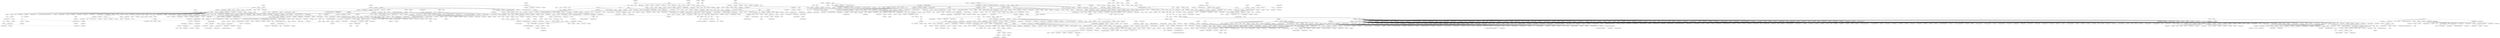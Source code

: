 strict graph layer5 {
	graph [name=layer5];
	node [label="\N"];
	588	[label=Leuprolide,
		level=3,
		src_id=7,
		weight=0.0007127923237353811];
	1181	[label=Endometriosis,
		level=3,
		src_id=175911,
		weight=0.0004022032546138692];
	588 -- 1181	[level=3,
		weight=84.25];
	93	[label=Hysterectomy,
		level=2,
		src_id=178681,
		weight=0.0010370897838074833];
	588 -- 93	[level=3,
		weight=77.21];
	118	[label="Conjugated estrogens",
		level=2,
		src_id=277,
		weight=0.0014908202270783619];
	93 -- 118	[level=2,
		weight=55.43];
	25	[label="Blood oestrogen",
		level=1,
		src_id=172274,
		weight=0.002595204538722153];
	93 -- 25	[level=2,
		weight=70.64];
	641	[label="Uterine cancer",
		level=4,
		src_id=188072,
		weight=0.00015265573253592918];
	93 -- 641	[level=4,
		weight=18.03];
	639	[label="Uterine leiomyoma",
		level=4,
		src_id=188107,
		weight=0.00015265573253592918];
	93 -- 639	[level=4,
		weight=18.03];
	1740	[label=Somatotropin,
		level=4,
		src_id=51,
		weight=0.00013227410260549432];
	2	[label=Epilepsy,
		level=1,
		src_id=176107,
		weight=0.02345683872889738];
	1740 -- 2	[level=4,
		weight=1.09];
	1	[label=Convulsion,
		level=1,
		src_id=174366,
		weight=0.04384272583999458];
	2 -- 1	[level=1,
		weight=333.89];
	1734	[label=Serine,
		level=4,
		src_id=125,
		weight=0.00013354200735926782];
	2 -- 1734	[level=4,
		weight=1.12];
	1690	[label=Prochlorperazine,
		level=4,
		src_id=422,
		weight=0.00013227410260549432];
	2 -- 1690	[level=4,
		weight=1.09];
	1676	[label=Cephalexin,
		level=4,
		src_id=554,
		weight=0.00013227410260549432];
	2 -- 1676	[level=4,
		weight=1.09];
	1664	[label=Tamoxifen,
		level=4,
		src_id=661,
		weight=0.00013227410260549432];
	2 -- 1664	[level=4,
		weight=1.09];
	1614	[label=Atorvastatin,
		level=4,
		src_id=1060,
		weight=0.00013227410260549432];
	2 -- 1614	[level=4,
		weight=1.09];
	1606	[label=Zopiclone,
		level=4,
		src_id=1182,
		weight=0.00013354200735926782];
	2 -- 1606	[level=4,
		weight=1.12];
	1592	[label="Ginkgo biloba",
		level=4,
		src_id=1332,
		weight=0.00013227410260549432];
	2 -- 1592	[level=4,
		weight=1.09];
	1584	[label="Amyl Nitrite",
		level=4,
		src_id=1544,
		weight=0.00013227410260549432];
	2 -- 1584	[level=4,
		weight=1.09];
	1582	[label="Isopropyl Alcohol",
		level=4,
		src_id=2207,
		weight=0.00013227410260549432];
	2 -- 1582	[level=4,
		weight=1.09];
	1580	[label=Pregnenolone,
		level=4,
		src_id=2634,
		weight=0.00013354200735926782];
	2 -- 1580	[level=4,
		weight=1.12];
	1576	[label=Formaldehyde,
		level=4,
		src_id=3618,
		weight=0.00013354200735926782];
	2 -- 1576	[level=4,
		weight=1.12];
	1547	[label=Sulfur,
		level=4,
		src_id=8292,
		weight=0.00013227410260549432];
	2 -- 1547	[level=4,
		weight=1.09];
	1528	[label="Mustard seed",
		level=4,
		src_id=8615,
		weight=0.0001348099121130413];
	2 -- 1528	[level=4,
		weight=1.15];
	1514	[label=Raspberry,
		level=4,
		src_id=8686,
		weight=0.00013227410260549432];
	2 -- 1514	[level=4,
		weight=1.09];
	1512	[label=Beet,
		level=4,
		src_id=8690,
		weight=0.0001348099121130413];
	2 -- 1512	[level=4,
		weight=1.15];
	1504	[label=Hops,
		level=4,
		src_id=8731,
		weight=0.0001348099121130413];
	2 -- 1504	[level=4,
		weight=1.15];
	1499	[label="Red currant",
		level=4,
		src_id=8879,
		weight=0.00013227410260549432];
	2 -- 1499	[level=4,
		weight=1.09];
	1432	[label=Androgens,
		level=4,
		src_id=170311,
		weight=0.00013354200735926782];
	2 -- 1432	[level=4,
		weight=1.12];
	1430	[label="Angina pectoris",
		level=4,
		src_id=170329,
		weight=0.00013227410260549432];
	2 -- 1430	[level=4,
		weight=1.09];
	1421	[label="Antisocial behaviour",
		level=4,
		src_id=170646,
		weight=0.00013227410260549432];
	2 -- 1421	[level=4,
		weight=1.09];
	1396	[label="Autoimmune thyroiditis",
		level=4,
		src_id=171148,
		weight=0.00013227410260549432];
	2 -- 1396	[level=4,
		weight=1.09];
	1389	[label=Azotaemia,
		level=4,
		src_id=171178,
		weight=0.00013227410260549432];
	2 -- 1389	[level=4,
		weight=1.09];
	1369	[label="Bladder cancer",
		level=4,
		src_id=171782,
		weight=0.00013227410260549432];
	2 -- 1369	[level=4,
		weight=1.09];
	1361	[label="Blood disorder",
		level=4,
		src_id=172101,
		weight=0.00013227410260549432];
	2 -- 1361	[level=4,
		weight=1.09];
	1358	[label="Blood lead normal",
		level=4,
		src_id=172252,
		weight=0.0001360778168668148];
	2 -- 1358	[level=4,
		weight=1.18];
	1330	[label="Bundle branch block left",
		level=4,
		src_id=172807,
		weight=0.00013227410260549432];
	2 -- 1330	[level=4,
		weight=1.09];
	1325	[label=Calcinosis,
		level=4,
		src_id=172883,
		weight=0.00013227410260549432];
	2 -- 1325	[level=4,
		weight=1.09];
	1306	[label="Chemical poisoning",
		level=4,
		src_id=173507,
		weight=0.00013227410260549432];
	2 -- 1306	[level=4,
		weight=1.09];
	1298	[label="Chronic paroxysmal hemicrania",
		level=4,
		src_id=173727,
		weight=0.00013227410260549432];
	2 -- 1298	[level=4,
		weight=1.09];
	1297	[label="Chronic sinusitis",
		level=4,
		src_id=173733,
		weight=0.00013227410260549432];
	2 -- 1297	[level=4,
		weight=1.09];
	1295	[label=Circumstantiality,
		level=4,
		src_id=173763,
		weight=0.00013227410260549432];
	2 -- 1295	[level=4,
		weight=1.09];
	1286	[label=Cluttering,
		level=4,
		src_id=173815,
		weight=0.00013227410260549432];
	2 -- 1286	[level=4,
		weight=1.09];
	1271	[label=Compulsions,
		level=4,
		src_id=174031,
		weight=0.00013354200735926782];
	2 -- 1271	[level=4,
		weight=1.12];
	1238	[label="Dermoid cyst",
		level=4,
		src_id=175060,
		weight=0.00013227410260549432];
	2 -- 1238	[level=4,
		weight=1.09];
	1236	[label="Diabetic neuropathy",
		level=4,
		src_id=175170,
		weight=0.00013227410260549432];
	2 -- 1236	[level=4,
		weight=1.09];
	155	[label=Disability,
		level=1,
		src_id=175257,
		weight=0.002704038405888001];
	2 -- 155	[level=1,
		weight=32.3];
	1226	[label="Divorced parents",
		level=4,
		src_id=175316,
		weight=0.00013227410260549432];
	2 -- 1226	[level=4,
		weight=1.09];
	1201	[label="Ear piercing",
		level=4,
		src_id=175543,
		weight=0.00013227410260549432];
	2 -- 1201	[level=4,
		weight=1.09];
	1199	[label="Early retirement",
		level=4,
		src_id=175554,
		weight=0.00013354200735926782];
	2 -- 1199	[level=4,
		weight=1.12];
	1194	[label="Elder abuse",
		level=4,
		src_id=175647,
		weight=0.00013227410260549432];
	2 -- 1194	[level=4,
		weight=1.09];
	1182	[label=Endocarditis,
		level=4,
		src_id=175857,
		weight=0.00013227410260549432];
	2 -- 1182	[level=4,
		weight=1.09];
	1179	[label=Ephelides,
		level=4,
		src_id=176056,
		weight=0.00013354200735926782];
	2 -- 1179	[level=4,
		weight=1.12];
	1178	[label="Epidermal naevus",
		level=4,
		src_id=176065,
		weight=0.00013227410260549432];
	2 -- 1178	[level=4,
		weight=1.09];
	1167	[label="Facial pain",
		level=4,
		src_id=176491,
		weight=0.00013227410260549432];
	2 -- 1167	[level=4,
		weight=1.09];
	1148	[label="Foetal monitoring",
		level=4,
		src_id=176809,
		weight=0.00013227410260549432];
	2 -- 1148	[level=4,
		weight=1.09];
	1145	[label="Foot deformity",
		level=4,
		src_id=176849,
		weight=0.00013227410260549432];
	2 -- 1145	[level=4,
		weight=1.09];
	1132	[label="Gene sequencing",
		level=4,
		src_id=177266,
		weight=0.00013354200735926782];
	2 -- 1132	[level=4,
		weight=1.12];
	1067	[label=Hypervigilance,
		level=4,
		src_id=178551,
		weight=0.00013354200735926782];
	2 -- 1067	[level=4,
		weight=1.12];
	1050	[label="Immune system disorder",
		level=4,
		src_id=178763,
		weight=0.00013227410260549432];
	2 -- 1050	[level=4,
		weight=1.09];
	1047	[label=Impatience,
		level=4,
		src_id=178801,
		weight=0.00013227410260549432];
	2 -- 1047	[level=4,
		weight=1.09];
	1038	[label="Influenza immunisation",
		level=4,
		src_id=179013,
		weight=0.00013227410260549432];
	2 -- 1038	[level=4,
		weight=1.09];
	1027	[label=Ischaemia,
		level=4,
		src_id=179440,
		weight=0.00013354200735926782];
	2 -- 1027	[level=4,
		weight=1.12];
	1024	[label="Jaw fracture",
		level=4,
		src_id=179478,
		weight=0.00013354200735926782];
	2 -- 1024	[level=4,
		weight=1.12];
	992	[label=Logorrhoea,
		level=4,
		src_id=180113,
		weight=0.0001360778168668148];
	2 -- 992	[level=4,
		weight=1.18];
	987	[label="Lung infection",
		level=4,
		src_id=180195,
		weight=0.00013227410260549432];
	2 -- 987	[level=4,
		weight=1.09];
	974	[label="Medication error",
		level=4,
		src_id=180661,
		weight=0.00013354200735926782];
	2 -- 974	[level=4,
		weight=1.12];
	973	[label=Melanodermia,
		level=4,
		src_id=180686,
		weight=0.0001360778168668148];
	2 -- 973	[level=4,
		weight=1.18];
	968	[label="Meningitis viral",
		level=4,
		src_id=180740,
		weight=0.0001348099121130413];
	2 -- 968	[level=4,
		weight=1.15];
	964	[label="Mental disability",
		level=4,
		src_id=180779,
		weight=0.00013354200735926782];
	2 -- 964	[level=4,
		weight=1.12];
	951	[label="Moderate mental retardation",
		level=4,
		src_id=181067,
		weight=0.00013227410260549432];
	2 -- 951	[level=4,
		weight=1.09];
	947	[label=Morose,
		level=4,
		src_id=181127,
		weight=0.00013354200735926782];
	2 -- 947	[level=4,
		weight=1.12];
	944	[label="Multiple allergies",
		level=4,
		src_id=181196,
		weight=0.00013227410260549432];
	2 -- 944	[level=4,
		weight=1.09];
	923	[label="Neck surgery",
		level=4,
		src_id=181555,
		weight=0.00013227410260549432];
	2 -- 923	[level=4,
		weight=1.09];
	920	[label="Neonatal asphyxia",
		level=4,
		src_id=181597,
		weight=0.00013227410260549432];
	2 -- 920	[level=4,
		weight=1.09];
	898	[label="Obsessive-compulsive disorder",
		level=4,
		src_id=181988,
		weight=0.00013227410260549432];
	2 -- 898	[level=4,
		weight=1.09];
	889	[label="Open fracture",
		level=4,
		src_id=182234,
		weight=0.00013227410260549432];
	2 -- 889	[level=4,
		weight=1.09];
	872	[label="Oxygen saturation",
		level=4,
		src_id=182603,
		weight=0.00013227410260549432];
	2 -- 872	[level=4,
		weight=1.09];
	867	[label=Paraplegia,
		level=4,
		src_id=182836,
		weight=0.0001348099121130413];
	2 -- 867	[level=4,
		weight=1.15];
	864	[label=Parosmia,
		level=4,
		src_id=182907,
		weight=0.00013227410260549432];
	2 -- 864	[level=4,
		weight=1.09];
	859	[label="Peripheral coldness",
		level=4,
		src_id=183178,
		weight=0.0001348099121130413];
	2 -- 859	[level=4,
		weight=1.15];
	857	[label="Peroneal nerve palsy",
		level=4,
		src_id=183290,
		weight=0.00013354200735926782];
	2 -- 857	[level=4,
		weight=1.12];
	847	[label="Physical disability",
		level=4,
		src_id=183463,
		weight=0.00013354200735926782];
	2 -- 847	[level=4,
		weight=1.12];
	836	[label=Pleurisy,
		level=4,
		src_id=183656,
		weight=0.00013227410260549432];
	2 -- 836	[level=4,
		weight=1.09];
	835	[label="Pneumonia aspiration",
		level=4,
		src_id=183688,
		weight=0.00013354200735926782];
	2 -- 835	[level=4,
		weight=1.12];
	834	[label="Pneumonia viral",
		level=4,
		src_id=183717,
		weight=0.00013227410260549432];
	2 -- 834	[level=4,
		weight=1.09];
	801	[label=Psoriasis,
		level=4,
		src_id=184425,
		weight=0.00013692308670266377];
	2 -- 801	[level=4,
		weight=1.2];
	790	[label=Rabies,
		level=4,
		src_id=184679,
		weight=0.0001348099121130413];
	2 -- 790	[level=4,
		weight=1.15];
	780	[label="Renal failure chronic",
		level=4,
		src_id=185037,
		weight=0.00013227410260549432];
	2 -- 780	[level=4,
		weight=1.09];
	750	[label="Self-medication",
		level=4,
		src_id=185698,
		weight=0.00013354200735926782];
	2 -- 750	[level=4,
		weight=1.12];
	748	[label="Sense of oppression",
		level=4,
		src_id=185736,
		weight=0.00013692308670266377];
	2 -- 748	[level=4,
		weight=1.2];
	741	[label=Shoplifting,
		level=4,
		src_id=185830,
		weight=0.00013227410260549432];
	2 -- 741	[level=4,
		weight=1.09];
	734	[label="Sjogren's syndrome",
		level=4,
		src_id=185913,
		weight=0.00013227410260549432];
	2 -- 734	[level=4,
		weight=1.09];
	728	[label="Skin test",
		level=4,
		src_id=185978,
		weight=0.00013227410260549432];
	2 -- 728	[level=4,
		weight=1.09];
	727	[label="Skin wrinkling",
		level=4,
		src_id=185989,
		weight=0.00013354200735926782];
	2 -- 727	[level=4,
		weight=1.12];
	713	[label="Status migrainosus",
		level=4,
		src_id=186375,
		weight=0.00013227410260549432];
	2 -- 713	[level=4,
		weight=1.09];
	712	[label=Sterilisation,
		level=4,
		src_id=186395,
		weight=0.00013945889621021077];
	2 -- 712	[level=4,
		weight=1.26];
	705	[label="Sturge-Weber syndrome",
		level=4,
		src_id=186484,
		weight=0.00013354200735926782];
	2 -- 705	[level=4,
		weight=1.12];
	664	[label="Toxicologic test",
		level=4,
		src_id=187231,
		weight=0.00013354200735926782];
	2 -- 664	[level=4,
		weight=1.12];
	654	[label=Trismus,
		level=4,
		src_id=187436,
		weight=0.00013227410260549432];
	2 -- 654	[level=4,
		weight=1.09];
	651	[label=Tuberculosis,
		level=4,
		src_id=187483,
		weight=0.0001360778168668148];
	2 -- 651	[level=4,
		weight=1.18];
	645	[label="Urinary hesitation",
		level=4,
		src_id=187833,
		weight=0.00013227410260549432];
	2 -- 645	[level=4,
		weight=1.09];
	638	[label=Vaginismus,
		level=4,
		src_id=188244,
		weight=0.00013227410260549432];
	2 -- 638	[level=4,
		weight=1.09];
	624	[label="Visual acuity reduced",
		level=4,
		src_id=188582,
		weight=0.0001348099121130413];
	2 -- 624	[level=4,
		weight=1.15];
	609	[label="Wrist fracture",
		level=4,
		src_id=188907,
		weight=0.00013227410260549432];
	2 -- 609	[level=4,
		weight=1.09];
	593	[label=Passer,
		level=4,
		src_id=240589,
		weight=0.00013227410260549432];
	2 -- 593	[level=4,
		weight=1.09];
	1739	[label=Vasopressin,
		level=3,
		src_id=65,
		weight=0.0006400904562495778];
	423	[label=Hyponatraemia,
		level=2,
		src_id=178612,
		weight=0.0008512657711791569];
	1739 -- 423	[level=3,
		weight=114.73];
	48	[label="Blood sodium",
		level=2,
		src_id=172362,
		weight=0.0014845352159584234];
	423 -- 48	[level=2,
		weight=35.1];
	1738	[label=Pancrelipase,
		level=4,
		src_id=80,
		weight=0.00012317421371563892];
	1738 -- 1	[level=4,
		weight=1.07];
	7	[label=Anxiety,
		level=1,
		src_id=170661,
		weight=0.010312381534872536];
	1 -- 7	[level=1,
		weight=75.71];
	1732	[label="Glutamic Acid",
		level=4,
		src_id=134,
		weight=0.00012317421371563892];
	1 -- 1732	[level=4,
		weight=1.07];
	1730	[label=Creatine,
		level=4,
		src_id=140,
		weight=0.0001224832358247246];
	1 -- 1730	[level=4,
		weight=1.05];
	1724	[label=Phentermine,
		level=4,
		src_id=182,
		weight=0.0001224832358247246];
	1 -- 1724	[level=4,
		weight=1.05];
	1722	[label=Erythromycin,
		level=4,
		src_id=190,
		weight=0.0001224832358247246];
	1 -- 1722	[level=4,
		weight=1.05];
	1721	[label=Azithromycin,
		level=4,
		src_id=198,
		weight=0.0001224832358247246];
	1 -- 1721	[level=4,
		weight=1.05];
	1719	[label=Pantoprazole,
		level=4,
		src_id=204,
		weight=0.0001224832358247246];
	1 -- 1719	[level=4,
		weight=1.05];
	1716	[label=Temazepam,
		level=4,
		src_id=222,
		weight=0.00012351970266109605];
	1 -- 1716	[level=4,
		weight=1.08];
	1714	[label=Cabergoline,
		level=4,
		src_id=239,
		weight=0.0001224832358247246];
	1 -- 1714	[level=4,
		weight=1.05];
	6	[label=Levetiracetam,
		level=1,
		src_id=1186,
		weight=0.010030972226360069];
	1 -- 6	[level=1,
		weight=145.77];
	1704	[label=Methadone,
		level=4,
		src_id=323,
		weight=0.0001224832358247246];
	1 -- 1704	[level=4,
		weight=1.05];
	1697	[label=Clozapine,
		level=4,
		src_id=353,
		weight=0.0001224832358247246];
	1 -- 1697	[level=4,
		weight=1.05];
	1696	[label=Amlodipine,
		level=4,
		src_id=371,
		weight=0.0001224832358247246];
	1 -- 1696	[level=4,
		weight=1.05];
	1695	[label=Phenylpropanolamine,
		level=4,
		src_id=386,
		weight=0.00012317421371563892];
	1 -- 1695	[level=4,
		weight=1.07];
	3	[label=Electroencephalogram,
		level=1,
		src_id=175720,
		weight=0.00973212502859358];
	1 -- 3	[level=1,
		weight=147.32];
	44	[label="Grand mal convulsion",
		level=1,
		src_id=177516,
		weight=0.0079300130694745];
	1 -- 44	[level=1,
		weight=122.06];
	1674	[label=Atropine,
		level=4,
		src_id=559,
		weight=0.0001224832358247246];
	1 -- 1674	[level=4,
		weight=1.05];
	1671	[label="Fluticasone propionate",
		level=4,
		src_id=575,
		weight=0.0001224832358247246];
	1 -- 1671	[level=4,
		weight=1.05];
	1662	[label="Mycophenolate mofetil",
		level=4,
		src_id=674,
		weight=0.0001224832358247246];
	1 -- 1662	[level=4,
		weight=1.05];
	1657	[label=Procaine,
		level=4,
		src_id=707,
		weight=0.0001224832358247246];
	1 -- 1657	[level=4,
		weight=1.05];
	1656	[label=Lisinopril,
		level=4,
		src_id=708,
		weight=0.00012421068055201034];
	1 -- 1656	[level=4,
		weight=1.1];
	1655	[label=Nitroglycerin,
		level=4,
		src_id=713,
		weight=0.0001224832358247246];
	1 -- 1655	[level=4,
		weight=1.05];
	1649	[label=Propofol,
		level=4,
		src_id=804,
		weight=0.0001224832358247246];
	1 -- 1649	[level=4,
		weight=1.05];
	1618	[label=Selegiline,
		level=4,
		src_id=1022,
		weight=0.0001224832358247246];
	1 -- 1618	[level=4,
		weight=1.05];
	1613	[label=Orlistat,
		level=4,
		src_id=1067,
		weight=0.00012317421371563892];
	1 -- 1613	[level=4,
		weight=1.07];
	1609	[label=Diphenylpyraline,
		level=4,
		src_id=1130,
		weight=0.0001224832358247246];
	1 -- 1609	[level=4,
		weight=1.05];
	1608	[label=Naloxone,
		level=4,
		src_id=1167,
		weight=0.0001224832358247246];
	1 -- 1608	[level=4,
		weight=1.05];
	1605	[label=Clarithromycin,
		level=4,
		src_id=1195,
		weight=0.0001224832358247246];
	1 -- 1605	[level=4,
		weight=1.05];
	1587	[label=Methamphetamine,
		level=4,
		src_id=1511,
		weight=0.0001224832358247246];
	1 -- 1587	[level=4,
		weight=1.05];
	1581	[label="gamma-Aminobutyric acid",
		level=4,
		src_id=2399,
		weight=0.0001224832358247246];
	1 -- 1581	[level=4,
		weight=1.05];
	1577	[label="Butyric Acid",
		level=4,
		src_id=3363,
		weight=0.0001224832358247246];
	1 -- 1577	[level=4,
		weight=1.05];
	1575	[label=Urea,
		level=4,
		src_id=3677,
		weight=0.0001224832358247246];
	1 -- 1575	[level=4,
		weight=1.05];
	5	[label=Surgery,
		level=1,
		src_id=186589,
		weight=0.009304016121721907];
	1 -- 5	[level=1,
		weight=88.66];
	1563	[label="Nitrous oxide",
		level=4,
		src_id=5750,
		weight=0.0001224832358247246];
	1 -- 1563	[level=4,
		weight=1.05];
	1558	[label=Tyramine,
		level=4,
		src_id=7811,
		weight=0.0001224832358247246];
	1 -- 1558	[level=4,
		weight=1.05];
	1550	[label=Ubidecarenone,
		level=4,
		src_id=8210,
		weight=0.00012317421371563892];
	1 -- 1550	[level=4,
		weight=1.07];
	1548	[label=Tianeptine,
		level=4,
		src_id=8229,
		weight=0.0001224832358247246];
	1 -- 1548	[level=4,
		weight=1.05];
	1541	[label="Candida albicans",
		level=4,
		src_id=8508,
		weight=0.00012317421371563892];
	1 -- 1541	[level=4,
		weight=1.07];
	1540	[label=Almond,
		level=4,
		src_id=8574,
		weight=0.00012317421371563892];
	1 -- 1540	[level=4,
		weight=1.07];
	1531	[label=Lettuce,
		level=4,
		src_id=8609,
		weight=0.00012317421371563892];
	1 -- 1531	[level=4,
		weight=1.07];
	1524	[label=Pineapple,
		level=4,
		src_id=8628,
		weight=0.0001224832358247246];
	1 -- 1524	[level=4,
		weight=1.05];
	1522	[label="Sesame seed",
		level=4,
		src_id=8635,
		weight=0.00012317421371563892];
	1 -- 1522	[level=4,
		weight=1.07];
	1516	[label=Blackberry,
		level=4,
		src_id=8678,
		weight=0.00012421068055201034];
	1 -- 1516	[level=4,
		weight=1.1];
	1509	[label=Eggplant,
		level=4,
		src_id=8694,
		weight=0.0001224832358247246];
	1 -- 1509	[level=4,
		weight=1.05];
	1502	[label="Urtica dioica pollen",
		level=4,
		src_id=8802,
		weight=0.0001224832358247246];
	1 -- 1502	[level=4,
		weight=1.05];
	1498	[label="Acheta domesticus",
		level=4,
		src_id=8882,
		weight=0.00012490165844292466];
	1 -- 1498	[level=4,
		weight=1.12];
	1496	[label=Venison,
		level=4,
		src_id=8931,
		weight=0.0001224832358247246];
	1 -- 1496	[level=4,
		weight=1.05];
	1490	[label=Chlorine,
		level=4,
		src_id=9054,
		weight=0.00012939301473386755];
	1 -- 1490	[level=4,
		weight=1.25];
	1487	[label="Silicon dioxide",
		level=4,
		src_id=9077,
		weight=0.0001224832358247246];
	1 -- 1487	[level=4,
		weight=1.05];
	1478	[label=Creatinine,
		level=4,
		src_id=9515,
		weight=0.0001224832358247246];
	1 -- 1478	[level=4,
		weight=1.05];
	1477	[label=Gadolinium,
		level=4,
		src_id=9755,
		weight=0.0001224832358247246];
	1 -- 1477	[level=4,
		weight=1.05];
	1475	[label=Theanine,
		level=4,
		src_id=10098,
		weight=0.0001224832358247246];
	1 -- 1475	[level=4,
		weight=1.05];
	1474	[label=Ozone,
		level=4,
		src_id=10159,
		weight=0.00012351970266109605];
	1 -- 1474	[level=4,
		weight=1.08];
	1472	[label="Passiflora incarnata flower",
		level=4,
		src_id=11006,
		weight=0.00012351970266109605];
	1 -- 1472	[level=4,
		weight=1.08];
	1465	[label="Accident at work",
		level=4,
		src_id=169614,
		weight=0.00012317421371563892];
	1 -- 1465	[level=4,
		weight=1.07];
	1464	[label="Accidental death",
		level=4,
		src_id=169615,
		weight=0.0001224832358247246];
	1 -- 1464	[level=4,
		weight=1.05];
	1463	[label="Accidental overdose",
		level=4,
		src_id=169618,
		weight=0.0001224832358247246];
	1 -- 1463	[level=4,
		weight=1.05];
	1457	[label="Adverse drug reaction",
		level=4,
		src_id=169884,
		weight=0.0001224832358247246];
	1 -- 1457	[level=4,
		weight=1.05];
	1451	[label="Airway complication of anaesthesia",
		level=4,
		src_id=169923,
		weight=0.0001224832358247246];
	1 -- 1451	[level=4,
		weight=1.05];
	1443	[label="Allergy to animal",
		level=4,
		src_id=170012,
		weight=0.00012317421371563892];
	1 -- 1443	[level=4,
		weight=1.07];
	1424	[label=Anoxia,
		level=4,
		src_id=170458,
		weight=0.0001224832358247246];
	1 -- 1424	[level=4,
		weight=1.05];
	1417	[label="Apparent death",
		level=4,
		src_id=170770,
		weight=0.00012421068055201034];
	1 -- 1417	[level=4,
		weight=1.1];
	1406	[label=Aspiration,
		level=4,
		src_id=171004,
		weight=0.00012490165844292466];
	1 -- 1406	[level=4,
		weight=1.12];
	1401	[label="Atrial fibrillation",
		level=4,
		src_id=171069,
		weight=0.00012351970266109605];
	1 -- 1401	[level=4,
		weight=1.08];
	1393	[label="Autonomic neuropathy",
		level=4,
		src_id=171160,
		weight=0.00012317421371563892];
	1 -- 1393	[level=4,
		weight=1.07];
	1386	[label=Ballismus,
		level=4,
		src_id=171248,
		weight=0.0001224832358247246];
	1 -- 1386	[level=4,
		weight=1.05];
	1380	[label="Benign familial neonatal convulsions",
		level=4,
		src_id=171356,
		weight=0.0001224832358247246];
	1 -- 1380	[level=4,
		weight=1.05];
	1375	[label="Biopsy liver",
		level=4,
		src_id=171638,
		weight=0.00012317421371563892];
	1 -- 1375	[level=4,
		weight=1.07];
	1373	[label="Biopsy skin",
		level=4,
		src_id=171706,
		weight=0.0001224832358247246];
	1 -- 1373	[level=4,
		weight=1.05];
	1357	[label="Blood magnesium",
		level=4,
		src_id=172259,
		weight=0.0001224832358247246];
	1 -- 1357	[level=4,
		weight=1.05];
	1350	[label="Bone densitometry",
		level=4,
		src_id=172466,
		weight=0.0001224832358247246];
	1 -- 1350	[level=4,
		weight=1.05];
	1348	[label="Bone marrow transplant",
		level=4,
		src_id=172516,
		weight=0.0001224832358247246];
	1 -- 1348	[level=4,
		weight=1.05];
	1335	[label="Breast mass",
		level=4,
		src_id=172684,
		weight=0.0001224832358247246];
	1 -- 1335	[level=4,
		weight=1.05];
	1326	[label="Caffeine consumption",
		level=4,
		src_id=172877,
		weight=0.0001224832358247246];
	1 -- 1326	[level=4,
		weight=1.05];
	1322	[label="Cardiac ablation",
		level=4,
		src_id=173015,
		weight=0.0001224832358247246];
	1 -- 1322	[level=4,
		weight=1.05];
	1308	[label="Cerebral haemorrhage",
		level=4,
		src_id=173375,
		weight=0.0001224832358247246];
	1 -- 1308	[level=4,
		weight=1.05];
	1274	[label="Complex regional pain syndrome",
		level=4,
		src_id=174012,
		weight=0.00012317421371563892];
	1 -- 1274	[level=4,
		weight=1.07];
	1272	[label="Compression fracture",
		level=4,
		src_id=174029,
		weight=0.0001224832358247246];
	1 -- 1272	[level=4,
		weight=1.05];
	1222	[label="Drug hypersensitivity",
		level=4,
		src_id=175372,
		weight=0.00012317421371563892];
	1 -- 1222	[level=4,
		weight=1.07];
	1213	[label="Dry throat",
		level=4,
		src_id=175423,
		weight=0.00012317421371563892];
	1 -- 1213	[level=4,
		weight=1.07];
	1211	[label=Dysaesthesia,
		level=4,
		src_id=175467,
		weight=0.0001224832358247246];
	1 -- 1211	[level=4,
		weight=1.05];
	1210	[label=Dyscalculia,
		level=4,
		src_id=175470,
		weight=0.00012351970266109605];
	1 -- 1210	[level=4,
		weight=1.08];
	1203	[label="Dysthymic disorder",
		level=4,
		src_id=175510,
		weight=0.00012317421371563892];
	1 -- 1203	[level=4,
		weight=1.07];
	1191	[label="Electrocardiogram normal",
		level=4,
		src_id=175663,
		weight=0.0001224832358247246];
	1 -- 1191	[level=4,
		weight=1.05];
	1170	[label="Eye irritation",
		level=4,
		src_id=176416,
		weight=0.0001224832358247246];
	1 -- 1170	[level=4,
		weight=1.05];
	1143	[label=Formication,
		level=4,
		src_id=176868,
		weight=0.00012317421371563892];
	1 -- 1143	[level=4,
		weight=1.07];
	1135	[label="Gastric ulcer",
		level=4,
		src_id=177111,
		weight=0.0001224832358247246];
	1 -- 1135	[level=4,
		weight=1.05];
	1134	[label=Gastroenteritis,
		level=4,
		src_id=177145,
		weight=0.00012317421371563892];
	1 -- 1134	[level=4,
		weight=1.07];
	1130	[label="Genetic counselling",
		level=4,
		src_id=177279,
		weight=0.0001224832358247246];
	1 -- 1130	[level=4,
		weight=1.05];
	1122	[label=Gliosis,
		level=4,
		src_id=177390,
		weight=0.0001224832358247246];
	1 -- 1122	[level=4,
		weight=1.05];
	1110	[label="Haemorrhagic stroke",
		level=4,
		src_id=177707,
		weight=0.0001224832358247246];
	1 -- 1110	[level=4,
		weight=1.05];
	1101	[label="Heart alternation",
		level=4,
		src_id=177794,
		weight=0.0001224832358247246];
	1 -- 1101	[level=4,
		weight=1.05];
	1092	[label=Hernia,
		level=4,
		src_id=178084,
		weight=0.00012421068055201034];
	1 -- 1092	[level=4,
		weight=1.1];
	1087	[label="Hip dysplasia",
		level=4,
		src_id=178155,
		weight=0.0001224832358247246];
	1 -- 1087	[level=4,
		weight=1.05];
	1077	[label="Hyperbaric oxygen therapy",
		level=4,
		src_id=178422,
		weight=0.00013181143735206758];
	1 -- 1077	[level=4,
		weight=1.32];
	1060	[label=Hypoparathyroidism,
		level=4,
		src_id=178615,
		weight=0.0001224832358247246];
	1 -- 1060	[level=4,
		weight=1.05];
	1029	[label="Iron deficiency",
		level=4,
		src_id=179432,
		weight=0.0001224832358247246];
	1 -- 1029	[level=4,
		weight=1.05];
	1026	[label="Ischaemic stroke",
		level=4,
		src_id=179451,
		weight=0.0001224832358247246];
	1 -- 1026	[level=4,
		weight=1.05];
	1012	[label="Laser therapy",
		level=4,
		src_id=179805,
		weight=0.00012317421371563892];
	1 -- 1012	[level=4,
		weight=1.07];
	1004	[label="Lice infestation",
		level=4,
		src_id=179944,
		weight=0.00012421068055201034];
	1 -- 1004	[level=4,
		weight=1.1];
	1001	[label="Limb injury",
		level=4,
		src_id=179982,
		weight=0.0001224832358247246];
	1 -- 1001	[level=4,
		weight=1.05];
	999	[label=Lipids,
		level=4,
		src_id=180038,
		weight=0.00012317421371563892];
	1 -- 999	[level=4,
		weight=1.07];
	998	[label=Lissencephaly,
		level=4,
		src_id=180069,
		weight=0.00012317421371563892];
	1 -- 998	[level=4,
		weight=1.07];
	983	[label="Magnetic therapy",
		level=4,
		src_id=180371,
		weight=0.0001224832358247246];
	1 -- 983	[level=4,
		weight=1.05];
	978	[label=Mammogram,
		level=4,
		src_id=180491,
		weight=0.00012351970266109605];
	1 -- 978	[level=4,
		weight=1.08];
	971	[label=Menarche,
		level=4,
		src_id=180697,
		weight=0.0001224832358247246];
	1 -- 971	[level=4,
		weight=1.05];
	950	[label=Monoplegia,
		level=4,
		src_id=181113,
		weight=0.0001224832358247246];
	1 -- 950	[level=4,
		weight=1.05];
	939	[label="Muscle contractions involuntary",
		level=4,
		src_id=181239,
		weight=0.0001224832358247246];
	1 -- 939	[level=4,
		weight=1.05];
	932	[label="Musculoskeletal chest pain",
		level=4,
		src_id=181281,
		weight=0.0001224832358247246];
	1 -- 932	[level=4,
		weight=1.05];
	925	[label="Neck injury",
		level=4,
		src_id=181551,
		weight=0.0001224832358247246];
	1 -- 925	[level=4,
		weight=1.05];
	918	[label="Nerve compression",
		level=4,
		src_id=181678,
		weight=0.00012317421371563892];
	1 -- 918	[level=4,
		weight=1.07];
	914	[label=Neurofibromatosis,
		level=4,
		src_id=181728,
		weight=0.0001224832358247246];
	1 -- 914	[level=4,
		weight=1.05];
	911	[label=Neuromyopathy,
		level=4,
		src_id=181758,
		weight=0.00012351970266109605];
	1 -- 911	[level=4,
		weight=1.08];
	908	[label=Neurotoxicity,
		level=4,
		src_id=181782,
		weight=0.0001224832358247246];
	1 -- 908	[level=4,
		weight=1.05];
	904	[label="No adverse event",
		level=4,
		src_id=181851,
		weight=0.0001224832358247246];
	1 -- 904	[level=4,
		weight=1.05];
	896	[label="Occipital neuralgia",
		level=4,
		src_id=182001,
		weight=0.00012317421371563892];
	1 -- 896	[level=4,
		weight=1.07];
	894	[label="Oedema mouth",
		level=4,
		src_id=182064,
		weight=0.0001224832358247246];
	1 -- 894	[level=4,
		weight=1.05];
	892	[label="Off label use",
		level=4,
		src_id=182190,
		weight=0.00012317421371563892];
	1 -- 892	[level=4,
		weight=1.07];
	887	[label=Opisthotonus,
		level=4,
		src_id=182255,
		weight=0.0001224832358247246];
	1 -- 887	[level=4,
		weight=1.05];
	886	[label="Oppositional defiant disorder",
		level=4,
		src_id=182258,
		weight=0.0001224832358247246];
	1 -- 886	[level=4,
		weight=1.05];
	883	[label="Oral surgery",
		level=4,
		src_id=182328,
		weight=0.00012317421371563892];
	1 -- 883	[level=4,
		weight=1.07];
	860	[label="Periodic limb movement disorder",
		level=4,
		src_id=183150,
		weight=0.0001224832358247246];
	1 -- 860	[level=4,
		weight=1.05];
	853	[label="Phantom pain",
		level=4,
		src_id=183343,
		weight=0.00012317421371563892];
	1 -- 853	[level=4,
		weight=1.07];
	852	[label=Phlebotomy,
		level=4,
		src_id=183411,
		weight=0.0001224832358247246];
	1 -- 852	[level=4,
		weight=1.05];
	841	[label="Pituitary tumour benign",
		level=4,
		src_id=183515,
		weight=0.00012421068055201034];
	1 -- 841	[level=4,
		weight=1.1];
	837	[label="Platelet count decreased",
		level=4,
		src_id=183595,
		weight=0.0001224832358247246];
	1 -- 837	[level=4,
		weight=1.05];
	828	[label=Polymyositis,
		level=4,
		src_id=183780,
		weight=0.0001224832358247246];
	1 -- 828	[level=4,
		weight=1.05];
	797	[label="Psychopathic personality",
		level=4,
		src_id=184446,
		weight=0.0001224832358247246];
	1 -- 797	[level=4,
		weight=1.05];
	793	[label="Pulmonary oedema",
		level=4,
		src_id=184534,
		weight=0.00012351970266109605];
	1 -- 793	[level=4,
		weight=1.08];
	789	[label="Radiation exposure",
		level=4,
		src_id=184698,
		weight=0.0001224832358247246];
	1 -- 789	[level=4,
		weight=1.05];
	782	[label="Relaxation therapy",
		level=4,
		src_id=184965,
		weight=0.00012317421371563892];
	1 -- 782	[level=4,
		weight=1.07];
	777	[label="Respiratory distress",
		level=4,
		src_id=185132,
		weight=0.0001224832358247246];
	1 -- 777	[level=4,
		weight=1.05];
	775	[label="Respiratory therapy",
		level=4,
		src_id=185152,
		weight=0.0001224832358247246];
	1 -- 775	[level=4,
		weight=1.05];
	769	[label="Retrograde amnesia",
		level=4,
		src_id=185284,
		weight=0.00012490165844292466];
	1 -- 769	[level=4,
		weight=1.12];
	768	[label="Reye's syndrome",
		level=4,
		src_id=185319,
		weight=0.0001224832358247246];
	1 -- 768	[level=4,
		weight=1.05];
	767	[label=Rhabdomyolysis,
		level=4,
		src_id=185322,
		weight=0.0001224832358247246];
	1 -- 767	[level=4,
		weight=1.05];
	764	[label="Rib fracture",
		level=4,
		src_id=185375,
		weight=0.00012421068055201034];
	1 -- 764	[level=4,
		weight=1.1];
	744	[label="Severe mental retardation",
		level=4,
		src_id=185804,
		weight=0.0001224832358247246];
	1 -- 744	[level=4,
		weight=1.05];
	725	[label="Sleep talking",
		level=4,
		src_id=186014,
		weight=0.00012351970266109605];
	1 -- 725	[level=4,
		weight=1.08];
	719	[label="Social problem",
		level=4,
		src_id=186091,
		weight=0.0001224832358247246];
	1 -- 719	[level=4,
		weight=1.05];
	715	[label="Spousal abuse",
		level=4,
		src_id=186330,
		weight=0.0001224832358247246];
	1 -- 715	[level=4,
		weight=1.05];
	697	[label="Swollen tongue",
		level=4,
		src_id=186617,
		weight=0.00012421068055201034];
	1 -- 697	[level=4,
		weight=1.1];
	685	[label=Tetany,
		level=4,
		src_id=186855,
		weight=0.0001224832358247246];
	1 -- 685	[level=4,
		weight=1.05];
	678	[label=Thrombosis,
		level=4,
		src_id=186970,
		weight=0.00012317421371563892];
	1 -- 678	[level=4,
		weight=1.07];
	677	[label="Thyroid cancer",
		level=4,
		src_id=187010,
		weight=0.0001224832358247246];
	1 -- 677	[level=4,
		weight=1.05];
	676	[label="Thyroid disorder",
		level=4,
		src_id=187020,
		weight=0.0001224832358247246];
	1 -- 676	[level=4,
		weight=1.05];
	671	[label="Tonic clonic movements",
		level=4,
		src_id=187141,
		weight=0.0001224832358247246];
	1 -- 671	[level=4,
		weight=1.05];
	659	[label=Transfusion,
		level=4,
		src_id=187305,
		weight=0.0001224832358247246];
	1 -- 659	[level=4,
		weight=1.05];
	652	[label=Truancy,
		level=4,
		src_id=187464,
		weight=0.0001224832358247246];
	1 -- 652	[level=4,
		weight=1.05];
	634	[label=Vasculitis,
		level=4,
		src_id=188335,
		weight=0.00012351970266109605];
	1 -- 634	[level=4,
		weight=1.08];
	628	[label="Victim of abuse",
		level=4,
		src_id=188522,
		weight=0.0001224832358247246];
	1 -- 628	[level=4,
		weight=1.05];
	623	[label="Vitamin B12 deficiency",
		level=4,
		src_id=188631,
		weight=0.0001224832358247246];
	1 -- 623	[level=4,
		weight=1.05];
	620	[label="Vitamin supplementation",
		level=4,
		src_id=188663,
		weight=0.0001224832358247246];
	1 -- 620	[level=4,
		weight=1.05];
	619	[label=Vitiligo,
		level=4,
		src_id=188669,
		weight=0.0001224832358247246];
	1 -- 619	[level=4,
		weight=1.05];
	610	[label="Withdrawal syndrome",
		level=4,
		src_id=188878,
		weight=0.00012317421371563892];
	1 -- 610	[level=4,
		weight=1.07];
	606	[label=Mistletoe,
		level=4,
		src_id=239785,
		weight=0.0001224832358247246];
	1 -- 606	[level=4,
		weight=1.05];
	603	[label=Hawthorn,
		level=4,
		src_id=239819,
		weight=0.0001224832358247246];
	1 -- 603	[level=4,
		weight=1.05];
	602	[label=Kava,
		level=4,
		src_id=239835,
		weight=0.0001224832358247246];
	1 -- 602	[level=4,
		weight=1.05];
	597	[label=Chrysanthemum,
		level=4,
		src_id=240134,
		weight=0.0001224832358247246];
	1 -- 597	[level=4,
		weight=1.05];
	590	[label=Rosa,
		level=4,
		src_id=240709,
		weight=0.0001224832358247246];
	1 -- 590	[level=4,
		weight=1.05];
	1737	[label=Oxytocin,
		level=3,
		src_id=100,
		weight=0.00027557757598379223];
	468	[label=Discomfort,
		level=3,
		src_id=175264,
		weight=0.00044579056435161313];
	1737 -- 468	[level=3,
		weight=21.81];
	31	[label="Feeling hot",
		level=1,
		src_id=176626,
		weight=0.0017473991179379955];
	468 -- 31	[level=3,
		weight=21.71];
	587	[label=Cyanocobalamin,
		level=3,
		src_id=108,
		weight=0.0005602158268527941];
	586	[label=Choline,
		level=2,
		src_id=115,
		weight=0.001207731122092793];
	587 -- 586	[level=2,
		weight=542.33];
	304	[label=Methylcobalamin,
		level=2,
		src_id=3406,
		weight=0.0008722099274804297];
	587 -- 304	[level=2,
		weight=54.07];
	114	[label="Inositol nicotinate",
		level=1,
		src_id=7903,
		weight=0.002194504709405285];
	586 -- 114	[level=2,
		weight=861.13];
	395	[label="Nerve injury",
		level=3,
		src_id=181684,
		weight=0.00032798384985037275];
	304 -- 395	[level=3,
		weight=53.42];
	686	[label=Tetanus,
		level=3,
		src_id=186852,
		weight=0.0006719298145701466];
	304 -- 686	[level=3,
		weight=405.36];
	198	[label=Biotin,
		level=2,
		src_id=114,
		weight=0.0011258512616127542];
	1699	[label=Minoxidil,
		level=4,
		src_id=340,
		weight=0.0001237452478860848];
	198 -- 1699	[level=4,
		weight=26.27];
	198 -- 114	[level=1,
		weight=431.07];
	173	[label=Selenium,
		level=2,
		src_id=9080,
		weight=0.0010042446927168594];
	198 -- 173	[level=1,
		weight=145.41];
	110	[label=Alopecia,
		level=3,
		src_id=170026,
		weight=0.0007307056528455718];
	198 -- 110	[level=1,
		weight=66.97];
	305	[label=Nicotinamide,
		level=1,
		src_id=2556,
		weight=0.0018503998594221061];
	114 -- 305	[level=1,
		weight=438.61];
	545	[label="Pantothenic acid",
		level=2,
		src_id=1701,
		weight=0.0009624153533375981];
	114 -- 545	[level=2,
		weight=549.21];
	182	[label=Paraldehyde,
		level=3,
		src_id=8062,
		weight=0.0007808865129707756];
	114 -- 182	[level=3,
		weight=58.9];
	306	[label=Zinc,
		level=3,
		src_id=1526,
		weight=0.0007667013766820344];
	173 -- 306	[level=1,
		weight=234.71];
	1673	[label="L-Carnitine",
		level=4,
		src_id=570,
		weight=0.00015424292630518226];
	173 -- 1673	[level=4,
		weight=40.31];
	178	[label=Spinach,
		level=2,
		src_id=8638,
		weight=0.0014327736794283237];
	173 -- 178	[level=1,
		weight=85.24];
	1691	[label=Spironolactone,
		level=4,
		src_id=410,
		weight=0.0001247073711109712];
	110 -- 1691	[level=4,
		weight=7.48];
	49	[label=Acne,
		level=1,
		src_id=169642,
		weight=0.001782056461819542];
	110 -- 49	[level=1,
		weight=34.29];
	1604	[label=Finasteride,
		level=4,
		src_id=1200,
		weight=0.00011636903303797918];
	110 -- 1604	[level=4,
		weight=5.86];
	1109	[label="Hair transplant",
		level=4,
		src_id=177730,
		weight=0.00011642050426065197];
	110 -- 1109	[level=4,
		weight=5.87];
	585	[label="Vitamin C",
		level=3,
		src_id=118,
		weight=0.0005792489061179007];
	583	[label="Vitamin E",
		level=3,
		src_id=155,
		weight=0.0004957488761140248];
	585 -- 583	[level=3,
		weight=99.95];
	69	[label="Blood triglycerides",
		level=1,
		src_id=172398,
		weight=0.0020127820066019064];
	585 -- 69	[level=3,
		weight=118.94];
	1055	[label=Hypovitaminosis,
		level=4,
		src_id=178675,
		weight=0.00021752486489745457];
	583 -- 1055	[level=4,
		weight=45.23];
	543	[label=Cholesterol,
		level=3,
		src_id=4273,
		weight=0.000596105015590967];
	69 -- 543	[level=2,
		weight=160.94];
	102	[label=Constipation,
		level=2,
		src_id=174340,
		weight=0.0010925019631173453];
	69 -- 102	[level=1,
		weight=63.44];
	139	[label="Low carbohydrate diet",
		level=1,
		src_id=180136,
		weight=0.002218806008110028];
	69 -- 139	[level=1,
		weight=472.75];
	1525	[label=Peanut,
		level=3,
		src_id=8623,
		weight=0.0002941427145252244];
	69 -- 1525	[level=3,
		weight=121.92];
	386	[label=Overweight,
		level=3,
		src_id=182592,
		weight=0.0003309750480014521];
	69 -- 386	[level=3,
		weight=65.55];
	1736	[label=Ornithine,
		level=3,
		src_id=121,
		weight=0.0007370325043955995];
	401	[label="Metabolic disorder",
		level=3,
		src_id=180819,
		weight=0.000807870719829019];
	1736 -- 401	[level=3,
		weight=147.41];
	68	[label="Brain injury",
		level=2,
		src_id=172600,
		weight=0.0014020060021746666];
	401 -- 68	[level=3,
		weight=7.66];
	1735	[label="L-Glutamine",
		level=4,
		src_id=122,
		weight=0.00018600879019967366];
	180	[label="Amino acids",
		level=2,
		src_id=8309,
		weight=0.001000032620526876];
	1735 -- 180	[level=4,
		weight=56.87];
	584	[label="L-Tryptophan",
		level=3,
		src_id=142,
		weight=0.0004975205822659481];
	180 -- 584	[level=1,
		weight=61.08];
	256	[label="Excessive exercise",
		level=1,
		src_id=176247,
		weight=0.002109734300955528];
	180 -- 256	[level=1,
		weight=292.38];
	1018	[label="Laboratory test",
		level=4,
		src_id=179654,
		weight=0.000216193291179887];
	180 -- 1018	[level=4,
		weight=74.07];
	1733	[label="L-Tyrosine",
		level=4,
		src_id=127,
		weight=0.00011359460183588265];
	1733 -- 7	[level=4,
		weight=1.51];
	9	[label=Depression,
		level=1,
		src_id=175023,
		weight=0.0044799153809282405];
	7 -- 9	[level=1,
		weight=108.88];
	1638	[label=Triazolam,
		level=4,
		src_id=883,
		weight=0.00011359460183588265];
	7 -- 1638	[level=4,
		weight=1.51];
	32	[label=Fear,
		level=1,
		src_id=176601,
		weight=0.003091900262013508];
	7 -- 32	[level=1,
		weight=72.45];
	36	[label=Stress,
		level=1,
		src_id=186464,
		weight=0.0025139528086730546];
	7 -- 36	[level=1,
		weight=100.25];
	1258	[label="Cytogenetic abnormality",
		level=4,
		src_id=174831,
		weight=0.00011359460183588265];
	7 -- 1258	[level=4,
		weight=1.51];
	1117	[label=Gout,
		level=4,
		src_id=177495,
		weight=0.00011359460183588265];
	7 -- 1117	[level=4,
		weight=1.51];
	1112	[label=Haemoglobin,
		level=4,
		src_id=177625,
		weight=0.00011649661034281336];
	7 -- 1112	[level=4,
		weight=1.67];
	1010	[label="Learning disorder",
		level=4,
		src_id=179832,
		weight=0.00011649661034281336];
	7 -- 1010	[level=4,
		weight=1.67];
	394	[label=Nervousness,
		level=2,
		src_id=181699,
		weight=0.0009267283382410614];
	7 -- 394	[level=2,
		weight=39.88];
	882	[label="Organ failure",
		level=4,
		src_id=182351,
		weight=0.00011649661034281336];
	7 -- 882	[level=4,
		weight=1.67];
	874	[label="Overprotective parent",
		level=4,
		src_id=182590,
		weight=0.00011359460183588265];
	7 -- 874	[level=4,
		weight=1.51];
	92	[label="Panic attack",
		level=1,
		src_id=182745,
		weight=0.0021381315188019217];
	7 -- 92	[level=1,
		weight=68.7];
	730	[label="Skin papilloma",
		level=4,
		src_id=185972,
		weight=0.00013481553904281344];
	7 -- 730	[level=4,
		weight=2.68];
	629	[label=Verbigeration,
		level=4,
		src_id=188462,
		weight=0.00011359460183588265];
	7 -- 629	[level=4,
		weight=1.51];
	197	[label=Riboflavin,
		level=1,
		src_id=132,
		weight=0.00227239059051472];
	1729	[label=Thiamine,
		level=2,
		src_id=144,
		weight=0.0008751385844770516];
	197 -- 1729	[level=2,
		weight=984.77];
	332	[label=Pyridoxine,
		level=3,
		src_id=156,
		weight=0.000538617231663905];
	197 -- 332	[level=3,
		weight=343.79];
	184	[label=Magnesium,
		level=2,
		src_id=1330,
		weight=0.0014302089561109921];
	197 -- 184	[level=1,
		weight=91.78];
	197 -- 305	[level=1,
		weight=1000.0];
	1668	[label=Leucovorin,
		level=4,
		src_id=637,
		weight="9.853403991734238e-05"];
	332 -- 1668	[level=4,
		weight=10.07];
	622	[label="Vitamin B6 deficiency",
		level=4,
		src_id=188641,
		weight=0.00010957583069766775];
	332 -- 622	[level=4,
		weight=19.09];
	79	[label=Potassium,
		level=2,
		src_id=1306,
		weight=0.0011167890655659778];
	184 -- 79	[level=2,
		weight=64.85];
	16	[label=Calcium,
		level=1,
		src_id=1327,
		weight=0.0025229737918949463];
	184 -- 16	[level=1,
		weight=221.48];
	984	[label="Magnesium deficiency",
		level=3,
		src_id=180368,
		weight=0.0002495760506480492];
	184 -- 984	[level=3,
		weight=58.75];
	301	[label=Dexpanthenol,
		level=2,
		src_id=8294,
		weight=0.0012702624438648495];
	305 -- 301	[level=2,
		weight=596.89];
	1731	[label=Pyridoxal,
		level=3,
		src_id=139,
		weight=0.0006218396243450038];
	489	[label="Blood phosphorus",
		level=3,
		src_id=172294,
		weight=0.0008057239580784243];
	1731 -- 489	[level=3,
		weight=160.22];
	489 -- 79	[level=3,
		weight=44.1];
	537	[label=Serotonin,
		level=3,
		src_id=7810,
		weight=0.000673588565290134];
	584 -- 537	[level=1,
		weight=143.89];
	326	[label=Norepinephrine,
		level=2,
		src_id=358,
		weight=0.0008980084608098013];
	537 -- 326	[level=1,
		weight=126.93];
	333	[label="Folic Acid",
		level=1,
		src_id=150,
		weight=0.0024845476899730446];
	1439	[label=Amniocentesis,
		level=4,
		src_id=170138,
		weight=0.00012126271110889568];
	333 -- 1439	[level=4,
		weight=4.59];
	161	[label="Congenital anomaly",
		level=2,
		src_id=174082,
		weight=0.001354224235863074];
	333 -- 161	[level=1,
		weight=110.38];
	8	[label=Pregnancy,
		level=1,
		src_id=184014,
		weight=0.004025241046263508];
	333 -- 8	[level=1,
		weight=161.48];
	1339	[label="Brain malformation",
		level=4,
		src_id=172602,
		weight=0.000156042768195182];
	161 -- 1339	[level=4,
		weight=12.41];
	88	[label="Spina bifida",
		level=1,
		src_id=186194,
		weight=0.001828235028581937];
	161 -- 88	[level=1,
		weight=74.13];
	814	[label="Pregnancy test",
		level=4,
		src_id=184020,
		weight=0.00012942522807644265];
	161 -- 814	[level=4,
		weight=7.68];
	10	[label=Lamotrigine,
		level=1,
		src_id=542,
		weight=0.00892886896589501];
	8 -- 10	[level=1,
		weight=89.36];
	1405	[label="Assisted fertilisation",
		level=4,
		src_id=171031,
		weight=0.00010569736063803766];
	8 -- 1405	[level=4,
		weight=1.88];
	1387	[label="Bacterial toxaemia",
		level=4,
		src_id=171231,
		weight=0.00010870386839603284];
	8 -- 1387	[level=4,
		weight=2.17];
	1359	[label="Blood homocysteine",
		level=4,
		src_id=172188,
		weight=0.00010569736063803766];
	8 -- 1359	[level=4,
		weight=1.88];
	486	[label="Breast feeding",
		level=3,
		src_id=172671,
		weight=0.0007682073388500694];
	8 -- 486	[level=3,
		weight=15.9];
	1233	[label="Disabled relative",
		level=4,
		src_id=175258,
		weight=0.00010870386839603284];
	8 -- 1233	[level=4,
		weight=2.17];
	238	[label=Married,
		level=2,
		src_id=180527,
		weight=0.0009738645720714957];
	8 -- 238	[level=2,
		weight=40.32];
	1195	[label="Ectopic pregnancy",
		level=4,
		src_id=175604,
		weight=0.00010569736063803766];
	8 -- 1195	[level=4,
		weight=1.88];
	820	[label="Postpartum depression",
		level=4,
		src_id=183951,
		weight=0.00010569736063803766];
	8 -- 820	[level=4,
		weight=1.88];
	816	[label="Pre-eclampsia",
		level=4,
		src_id=183982,
		weight=0.00011482055659333336];
	8 -- 816	[level=4,
		weight=2.76];
	663	[label=Toxoplasmosis,
		level=4,
		src_id=187238,
		weight=0.00010569736063803766];
	8 -- 663	[level=4,
		weight=1.88];
	647	[label="Unintended pregnancy",
		level=4,
		src_id=187674,
		weight=0.00011181404883533818];
	8 -- 647	[level=4,
		weight=2.47];
	640	[label="Uterine contractions during pregnancy",
		level=4,
		src_id=188087,
		weight=0.00010569736063803766];
	8 -- 640	[level=4,
		weight=1.88];
	633	[label=Vasectomy,
		level=4,
		src_id=188339,
		weight=0.00010870386839603284];
	8 -- 633	[level=4,
		weight=2.17];
	1728	[label="Vitamin A",
		level=4,
		src_id=154,
		weight=0.00017556600456531492];
	1728 -- 306	[level=4,
		weight=46.17];
	492	[label="Blood copper",
		level=3,
		src_id=172045,
		weight=0.0003847138605821579];
	306 -- 492	[level=1,
		weight=55.9];
	196	[label=Aspartame,
		level=3,
		src_id=159,
		weight=0.0006994739768180504];
	176	[label=Corn,
		level=2,
		src_id=8641,
		weight=0.0011257353826963333];
	196 -- 176	[level=3,
		weight=86.16];
	1476	[label=Saccharin,
		level=4,
		src_id=10073,
		weight=0.0001485998090628826];
	196 -- 1476	[level=4,
		weight=19.43];
	1356	[label="Blood methanol",
		level=4,
		src_id=172270,
		weight=0.0001380993034575564];
	196 -- 1356	[level=4,
		weight=16.16];
	183	[label=Fructose,
		level=2,
		src_id=3934,
		weight=0.0010020748898238215];
	176 -- 183	[level=2,
		weight=191.26];
	112	[label=Wheat,
		level=2,
		src_id=8648,
		weight=0.001350608917292089];
	176 -- 112	[level=2,
		weight=144.12];
	519	[label="Starch, corn",
		level=3,
		src_id=9274,
		weight=0.0007347917095822486];
	176 -- 519	[level=3,
		weight=63.44];
	71	[label="Blood insulin",
		level=1,
		src_id=172218,
		weight=0.0017421589272280302];
	34	[label=Acetylcholine,
		level=1,
		src_id=2951,
		weight=0.004129814689207429];
	71 -- 34	[level=1,
		weight=157.97];
	576	[label=Metformin,
		level=3,
		src_id=321,
		weight=0.0006046539885992551];
	71 -- 576	[level=3,
		weight=34.59];
	278	[label="Blood glucose decreased",
		level=2,
		src_id=172155,
		weight=0.001041534395560266];
	71 -- 278	[level=2,
		weight=84.45];
	66	[label="Diabetes mellitus",
		level=2,
		src_id=175126,
		weight=0.0009284030241391976];
	71 -- 66	[level=2,
		weight=86.5];
	141	[label=Infusion,
		level=2,
		src_id=179021,
		weight=0.001381532291008538];
	71 -- 141	[level=2,
		weight=43.46];
	1727	[label=Cholecalciferol,
		level=4,
		src_id=160,
		weight=0.00023941801894040684];
	111	[label="Vitamin D",
		level=2,
		src_id=9042,
		weight=0.0012853998756132367];
	1727 -- 111	[level=4,
		weight=39.5];
	111 -- 16	[level=2,
		weight=149.84];
	1521	[label=Strawberry,
		level=4,
		src_id=8640,
		weight=0.00015063314320681325];
	111 -- 1521	[level=4,
		weight=16.61];
	1324	[label="Calcium deficiency",
		level=4,
		src_id=172886,
		weight=0.0001547446315544589];
	111 -- 1324	[level=4,
		weight=17.67];
	343	[label="Vitamin D deficiency",
		level=3,
		src_id=188653,
		weight=0.0007479315006385253];
	111 -- 343	[level=3,
		weight=58.07];
	1726	[label=Baclofen,
		level=3,
		src_id=172,
		weight=0.0003507519830527186];
	424	[label=Hydrocephalus,
		level=3,
		src_id=178376,
		weight=0.000602312828360788];
	1726 -- 424	[level=3,
		weight=81.41];
	169	[label="Arnold-Chiari malformation",
		level=2,
		src_id=170858,
		weight=0.000936713375160956];
	424 -- 169	[level=3,
		weight=76.15];
	195	[label=Amphetamine,
		level=1,
		src_id=173,
		weight=0.0023025738717270517];
	1601	[label=Lisdexamfetamine,
		level=4,
		src_id=1239,
		weight=0.0001601223728874964];
	195 -- 1601	[level=4,
		weight=40.31];
	307	[label=Dextroamphetamine,
		level=1,
		src_id=1510,
		weight=0.0025160390272079888];
	195 -- 307	[level=1,
		weight=864.22];
	272	[label="Central auditory processing disorder",
		level=3,
		src_id=173299,
		weight=0.0008060358317299234];
	195 -- 272	[level=1,
		weight=74.2];
	350	[label=Trichotillomania,
		level=3,
		src_id=187413,
		weight=0.0005816137214217034];
	195 -- 350	[level=1,
		weight=91.19];
	192	[label=Methylphenidate,
		level=2,
		src_id=411,
		weight=0.001357220779642328];
	307 -- 192	[level=1,
		weight=180.57];
	403	[label=Meningioma,
		level=3,
		src_id=180703,
		weight=0.0004998296363878588];
	307 -- 403	[level=3,
		weight=52.36];
	153	[label=Dyspraxia,
		level=2,
		src_id=175506,
		weight=0.0013637552892951596];
	272 -- 153	[level=1,
		weight=179.89];
	1228	[label=Distractibility,
		level=4,
		src_id=175293,
		weight=0.00017694131144115836];
	272 -- 1228	[level=4,
		weight=38.91];
	80	[label=Quetiapine,
		level=1,
		src_id=1208,
		weight=0.001601842137233802];
	350 -- 80	[level=1,
		weight=107.14];
	1725	[label=Nicotine,
		level=3,
		src_id=175,
		weight=0.0006638092710469301];
	1725 -- 34	[level=3,
		weight=321.9];
	564	[label=Epinephrine,
		level=3,
		src_id=654,
		weight=0.00042722324614868375];
	34 -- 564	[level=3,
		weight=126.93];
	1447	[label="Alcohol use",
		level=3,
		src_id=169962,
		weight=0.0007581384317403536];
	34 -- 1447	[level=3,
		weight=374.47];
	491	[label="Blood cortisol",
		level=2,
		src_id=172060,
		weight=0.0009959798157575916];
	34 -- 491	[level=2,
		weight=224.46];
	46	[label=Diarrhoea,
		level=1,
		src_id=175200,
		weight=0.0016948606007577234];
	34 -- 46	[level=1,
		weight=81.69];
	34 -- 256	[level=1,
		weight=480.36];
	373	[label="Rapid eye movements sleep abnormal",
		level=3,
		src_id=184785,
		weight=0.0005654687055539937];
	34 -- 373	[level=3,
		weight=187.73];
	582	[label=Lorazepam,
		level=2,
		src_id=177,
		weight=0.001147658059927911];
	315	[label=Diazepam,
		level=2,
		src_id=815,
		weight=0.0013172759417770326];
	582 -- 315	[level=2,
		weight=64.04];
	557	[label=Clonazepam,
		level=2,
		src_id=1052,
		weight=0.0010794105011147843];
	582 -- 557	[level=2,
		weight=47.22];
	1557	[label=Perampanel,
		level=4,
		src_id=7842,
		weight=0.0001469230423190579];
	315 -- 1557	[level=4,
		weight=6.63];
	123	[label="Status epilepticus",
		level=2,
		src_id=186374,
		weight=0.0014010537907086004];
	315 -- 123	[level=2,
		weight=51.73];
	557 -- 10	[level=2,
		weight=44.03];
	194	[label=Carbidopa,
		level=1,
		src_id=181,
		weight=0.001820895223381786];
	329	[label=Olanzapine,
		level=2,
		src_id=324,
		weight=0.0009014436378500246];
	194 -- 329	[level=1,
		weight=245.95];
	1602	[label=Levodopa,
		level=3,
		src_id=1219,
		weight=0.0006298585603581369];
	194 -- 1602	[level=3,
		weight=438.06];
	303	[label=Pizotifen,
		level=2,
		src_id=5441,
		weight=0.0010043914336316324];
	194 -- 303	[level=2,
		weight=327.6];
	1061	[label=Hypometabolism,
		level=3,
		src_id=178611,
		weight=0.00038018536096861465];
	194 -- 1061	[level=3,
		weight=236.88];
	1710	[label=Venlafaxine,
		level=4,
		src_id=276,
		weight=0.00016367447226746148];
	329 -- 1710	[level=4,
		weight=46.9];
	318	[label=Risperidone,
		level=3,
		src_id=720,
		weight=0.0008468161517964322];
	329 -- 318	[level=1,
		weight=170.21];
	319	[label=Sumatriptan,
		level=3,
		src_id=655,
		weight=0.0006049616610178802];
	303 -- 319	[level=3,
		weight=87.65];
	1619	[label=Guanfacine,
		level=3,
		src_id=1004,
		weight=0.0003421158737304318];
	303 -- 1619	[level=3,
		weight=177.91];
	581	[label=Tramadol,
		level=3,
		src_id=184,
		weight=0.0003739705982285607];
	577	[label=Morphine,
		level=3,
		src_id=286,
		weight=0.00038978570226312956];
	581 -- 577	[level=3,
		weight=29.43];
	324	[label=Pethidine,
		level=3,
		src_id=443,
		weight=0.0008130943703725188];
	581 -- 324	[level=3,
		weight=58.9];
	322	[label=Oxycodone,
		level=2,
		src_id=486,
		weight=0.0009329944539558484];
	577 -- 322	[level=3,
		weight=62.83];
	1615	[label=Promethazine,
		level=3,
		src_id=1053,
		weight=0.0005128182476038831];
	324 -- 1615	[level=3,
		weight=137.96];
	475	[label="Cortical dysplasia",
		level=3,
		src_id=174475,
		weight=0.0006298603576001958];
	324 -- 475	[level=3,
		weight=26.68];
	1723	[label=Oseltamivir,
		level=4,
		src_id=189,
		weight=0.0001542556907488559];
	420	[label=Influenza,
		level=3,
		src_id=179006,
		weight=0.00048147684027388167];
	1723 -- 420	[level=4,
		weight=9.16];
	29	[label=Pyrexia,
		level=1,
		src_id=184658,
		weight=0.0018830801634752033];
	420 -- 29	[level=3,
		weight=45.97];
	82	[label=Caffeine,
		level=1,
		src_id=192,
		weight=0.002334705699678128];
	82 -- 192	[level=1,
		weight=57.82];
	1661	[label=Ergotamine,
		level=4,
		src_id=682,
		weight=0.00011319598953528966];
	82 -- 1661	[level=4,
		weight=5.15];
	17	[label=Ethanol,
		level=1,
		src_id=884,
		weight=0.002161183165215026];
	82 -- 17	[level=1,
		weight=61.89];
	179	[label="Coffee bean",
		level=1,
		src_id=8595,
		weight=0.0019368446972410553];
	82 -- 179	[level=1,
		weight=185.8];
	291	[label=Cocoa,
		level=3,
		src_id=8976,
		weight=0.0006453095475763754];
	82 -- 291	[level=3,
		weight=62.32];
	840	[label=Plague,
		level=4,
		src_id=183538,
		weight=0.00011220027542521637];
	82 -- 840	[level=4,
		weight=4.96];
	1467	[label=Abortion,
		level=4,
		src_id=169547,
		weight=0.0001437472197759895];
	192 -- 1467	[level=4,
		weight=18.4];
	167	[label="Attention deficit/hyperactivity disorder",
		level=2,
		src_id=171101,
		weight=0.0014684738177731709];
	192 -- 167	[level=2,
		weight=113.03];
	52	[label=Cannabis,
		level=2,
		src_id=240914,
		weight=0.0014195913019644413];
	17 -- 52	[level=2,
		weight=80.45];
	1646	[label=Disulfiram,
		level=4,
		src_id=808,
		weight=0.00010870303963573037];
	17 -- 1646	[level=4,
		weight=2.74];
	1449	[label="Alcohol abuse",
		level=4,
		src_id=169954,
		weight=0.00015115014173219468];
	17 -- 1449	[level=4,
		weight=7.91];
	1448	[label="Alcohol poisoning",
		level=4,
		src_id=169959,
		weight=0.00012758666339237793];
	17 -- 1448	[level=4,
		weight=5.04];
	170	[label=Alcoholic,
		level=2,
		src_id=169964,
		weight=0.0012533634156100387];
	17 -- 170	[level=2,
		weight=47.03];
	1378	[label="Binge drinking",
		level=4,
		src_id=171535,
		weight=0.00017495992820796768];
	17 -- 1378	[level=4,
		weight=10.81];
	1367	[label="Blood alcohol",
		level=4,
		src_id=171922,
		weight=0.00010870303963573037];
	17 -- 1367	[level=4,
		weight=2.74];
	1097	[label="Helminthic infection",
		level=4,
		src_id=177835,
		weight=0.00010853883421175952];
	17 -- 1097	[level=4,
		weight=2.72];
	830	[label=Polydipsia,
		level=4,
		src_id=183765,
		weight=0.00010870303963573037];
	17 -- 830	[level=4,
		weight=2.74];
	175	[label="Tea leaf",
		level=2,
		src_id=8649,
		weight=0.0011242353627899232];
	179 -- 175	[level=2,
		weight=108.23];
	1534	[label=Cinnamon,
		level=4,
		src_id=8593,
		weight=0.00011858261596147516];
	179 -- 1534	[level=4,
		weight=5.98];
	1196	[label="Economic problem",
		level=4,
		src_id=175590,
		weight=0.00011159855608880312];
	179 -- 1196	[level=4,
		weight=4.69];
	1589	[label=Theobromine,
		level=4,
		src_id=1355,
		weight=0.00016908207243694536];
	291 -- 1589	[level=4,
		weight=14.27];
	524	[label=Blueberry,
		level=3,
		src_id=8679,
		weight=0.00044143508153137335];
	291 -- 524	[level=3,
		weight=18.05];
	331	[label=Sildenafil,
		level=2,
		src_id=194,
		weight=0.0009398324555850455];
	1647	[label=Tadalafil,
		level=3,
		src_id=806,
		weight=0.00032881831090731826];
	331 -- 1647	[level=3,
		weight=65.99];
	1641	[label=Vardenafil,
		level=3,
		src_id=848,
		weight=0.00048010577417042946];
	331 -- 1641	[level=3,
		weight=107.14];
	448	[label="Erectile dysfunction",
		level=3,
		src_id=176149,
		weight=0.0004387336466472505];
	331 -- 448	[level=2,
		weight=45.23];
	190	[label=Testosterone,
		level=2,
		src_id=611,
		weight=0.0009505272177491349];
	448 -- 190	[level=2,
		weight=54.07];
	1720	[label=Midodrine,
		level=3,
		src_id=202,
		weight=0.0003206422128545604];
	246	[label=Hypotension,
		level=2,
		src_id=178653,
		weight=0.0013535079821083336];
	1720 -- 246	[level=3,
		weight=26.47];
	70	[label="Blood pressure",
		level=1,
		src_id=172305,
		weight=0.0018022986801689812];
	246 -- 70	[level=2,
		weight=71.28];
	881	[label="Orthostatic hypotension",
		level=3,
		src_id=182398,
		weight=0.0003715679049112778];
	246 -- 881	[level=3,
		weight=32.22];
	1718	[label=Citalopram,
		level=3,
		src_id=206,
		weight=0.00028905088339458123];
	554	[label=Bupropion,
		level=3,
		src_id=1140,
		weight=0.0004691186869095583];
	1718 -- 554	[level=3,
		weight=46.36];
	554 -- 80	[level=3,
		weight=44.86];
	1717	[label=Eletriptan,
		level=4,
		src_id=207,
		weight=0.0001693869304125364];
	30	[label=Migraine,
		level=1,
		src_id=180996,
		weight=0.002695993506544697];
	1717 -- 30	[level=4,
		weight=4.55];
	1632	[label=Naratriptan,
		level=4,
		src_id=938,
		weight=0.00015348217668530417];
	30 -- 1632	[level=4,
		weight=3.68];
	21	[label=Headache,
		level=1,
		src_id=177790,
		weight=0.005250834729440146];
	30 -- 21	[level=1,
		weight=94.85];
	1034	[label="Intelligence test",
		level=4,
		src_id=179201,
		weight=0.00015275092364037398];
	30 -- 1034	[level=4,
		weight=3.64];
	954	[label="Migraine prophylaxis",
		level=4,
		src_id=180997,
		weight=0.00015348217668530417];
	30 -- 954	[level=4,
		weight=3.68];
	948	[label="Mood disorder due to a general medical condition",
		level=4,
		src_id=181118,
		weight=0.00018584012392346632];
	30 -- 948	[level=4,
		weight=5.45];
	850	[label=Photophobia,
		level=4,
		src_id=183449,
		weight=0.00018584012392346632];
	30 -- 850	[level=4,
		weight=5.45];
	756	[label="Scintillating scotoma",
		level=4,
		src_id=185595,
		weight=0.00016975255693500155];
	30 -- 756	[level=4,
		weight=4.57];
	330	[label=Pregabalin,
		level=1,
		src_id=221,
		weight=0.001765694660728438];
	311	[label=Gabapentin,
		level=2,
		src_id=982,
		weight=0.0015351270910551008];
	330 -- 311	[level=1,
		weight=65.48];
	78	[label=Lacosamide,
		level=2,
		src_id=5491,
		weight=0.0015074354558048625];
	330 -- 78	[level=2,
		weight=44.65];
	701	[label="Suicidal behaviour",
		level=3,
		src_id=186547,
		weight=0.0003285716855400785];
	330 -- 701	[level=3,
		weight=21.3];
	116	[label=Zonisamide,
		level=1,
		src_id=895,
		weight=0.0017358953000514413];
	311 -- 116	[level=1,
		weight=42.55];
	757	[label=Sciatica,
		level=4,
		src_id=185593,
		weight=0.00014121340612224334];
	311 -- 757	[level=4,
		weight=4.74];
	1694	[label="Zoledronic acid",
		level=4,
		src_id=388,
		weight=0.00013762143380011108];
	78 -- 1694	[level=4,
		weight=3.59];
	1571	[label=Ezogabine,
		level=3,
		src_id=4664,
		weight=0.00046529959877033195];
	78 -- 1571	[level=3,
		weight=26.47];
	1519	[label=Watermelon,
		level=4,
		src_id=8647,
		weight=0.0001374782178189178];
	78 -- 1519	[level=4,
		weight=3.58];
	1141	[label=Frostbite,
		level=4,
		src_id=176919,
		weight=0.00016225458256535497];
	78 -- 1141	[level=4,
		weight=5.31];
	1095	[label="Hepatic enzyme increased",
		level=4,
		src_id=177895,
		weight=0.00017414150900439706];
	78 -- 1095	[level=4,
		weight=6.14];
	1715	[label=Butalbital,
		level=4,
		src_id=232,
		weight=0.0001449405131768935];
	35	[label=Acetaminophen,
		level=1,
		src_id=307,
		weight=0.0018009398215968093];
	1715 -- 35	[level=4,
		weight=19.34];
	1706	[label=Codeine,
		level=4,
		src_id=309,
		weight=0.00014481903723764807];
	35 -- 1706	[level=4,
		weight=19.3];
	325	[label=Phenylephrine,
		level=2,
		src_id=377,
		weight=0.0012917981232776707];
	35 -- 325	[level=2,
		weight=70.22];
	1630	[label=Hydrocodone,
		level=3,
		src_id=942,
		weight=0.0004904484533757312];
	35 -- 1630	[level=3,
		weight=133.11];
	1625	[label=Dimenhydrinate,
		level=4,
		src_id=971,
		weight=0.00010937843196279149];
	35 -- 1625	[level=4,
		weight=7.63];
	310	[label=Ibuprofen,
		level=3,
		src_id=1035,
		weight=0.0007368761245271152];
	35 -- 310	[level=1,
		weight=143.43];
	556	[label=Diphenhydramine,
		level=3,
		src_id=1059,
		weight=0.0005066034350766756];
	35 -- 556	[level=3,
		weight=63.76];
	35 -- 29	[level=1,
		weight=47.75];
	580	[label=Mesalazine,
		level=2,
		src_id=235,
		weight=0.0012201552027479871];
	186	[label=Metronidazole,
		level=2,
		src_id=902,
		weight=0.0014610449082085736];
	580 -- 186	[level=2,
		weight=531.72];
	1281	[label="Colitis ulcerative",
		level=3,
		src_id=173909,
		weight=0.0006249272497447226];
	580 -- 1281	[level=3,
		weight=572.54];
	186 -- 183	[level=2,
		weight=147.41];
	1282	[label=Colitis,
		level=3,
		src_id=173903,
		weight=0.0004583551736652723];
	186 -- 1282	[level=3,
		weight=327.6];
	258	[label=Encephalopathy,
		level=3,
		src_id=175833,
		weight=0.0005935048533026562];
	186 -- 258	[level=2,
		weight=84.25];
	579	[label=Ziprasidone,
		level=3,
		src_id=237,
		weight=0.0006628389715354794];
	309	[label=Aripiprazole,
		level=3,
		src_id=1222,
		weight=0.0008326842639996687];
	579 -- 309	[level=1,
		weight=87.06];
	165	[label="Bipolar I disorder",
		level=2,
		src_id=171760,
		weight=0.0009578055367051631];
	579 -- 165	[level=1,
		weight=71.76];
	309 -- 80	[level=1,
		weight=74.9];
	47	[label="Bulimia nervosa",
		level=1,
		src_id=172802,
		weight=0.0018807861194870571];
	309 -- 47	[level=1,
		weight=78.67];
	38	[label=Schizophrenia,
		level=2,
		src_id=185574,
		weight=0.0014792301015358078];
	165 -- 38	[level=1,
		weight=46.86];
	1224	[label="Drug abuse",
		level=3,
		src_id=175347,
		weight=0.0002541124343347121];
	165 -- 1224	[level=3,
		weight=37.6];
	875	[label=Overdose,
		level=4,
		src_id=182586,
		weight=0.00020222247824326742];
	165 -- 875	[level=4,
		weight=25.98];
	13	[label=Phenytoin,
		level=1,
		src_id=243,
		weight=0.00457089379012619];
	13 -- 10	[level=1,
		weight=96.5];
	50	[label=Carbamazepine,
		level=1,
		src_id=551,
		weight=0.0018424741132274944];
	13 -- 50	[level=1,
		weight=81.22];
	1617	[label=Rifampicin,
		level=4,
		src_id=1030,
		weight=0.00010991791068885889];
	13 -- 1617	[level=4,
		weight=1.65];
	26	[label=Phenobarbital,
		level=1,
		src_id=1158,
		weight=0.003003684210696954];
	13 -- 26	[level=1,
		weight=78.04];
	1599	[label=Varenicline,
		level=4,
		src_id=1256,
		weight=0.00010991791068885889];
	13 -- 1599	[level=4,
		weight=1.65];
	1163	[label="Familial risk factor",
		level=4,
		src_id=176574,
		weight=0.00010991791068885889];
	13 -- 1163	[level=4,
		weight=1.65];
	1126	[label="Gingival swelling",
		level=4,
		src_id=177368,
		weight=0.00012242008177934814];
	13 -- 1126	[level=4,
		weight=2.52];
	844	[label="Pigmentation disorder",
		level=4,
		src_id=183486,
		weight=0.00011307937924047686];
	13 -- 844	[level=4,
		weight=1.87];
	827	[label=Polyp,
		level=4,
		src_id=183789,
		weight=0.00010991791068885889];
	13 -- 827	[level=4,
		weight=1.65];
	804	[label=Prostatitis,
		level=4,
		src_id=184301,
		weight=0.00010991791068885889];
	13 -- 804	[level=4,
		weight=1.65];
	682	[label="Therapeutic response decreased",
		level=4,
		src_id=186888,
		weight=0.00011609714467611219];
	13 -- 682	[level=4,
		weight=2.08];
	10 -- 6	[level=1,
		weight=159.17];
	51	[label="Valproic Acid",
		level=1,
		src_id=304,
		weight=0.0028508274237053887];
	10 -- 51	[level=1,
		weight=120.82];
	1703	[label=Atenolol,
		level=4,
		src_id=325,
		weight=0.0001043713966367353];
	10 -- 1703	[level=4,
		weight=1.38];
	1526	[label=Peach,
		level=4,
		src_id=8622,
		weight=0.00010318675532684328];
	10 -- 1526	[level=4,
		weight=1.29];
	1381	[label=Bedridden,
		level=4,
		src_id=171333,
		weight=0.0001043713966367353];
	10 -- 1381	[level=4,
		weight=1.38];
	1223	[label="Drug eruption",
		level=4,
		src_id=175369,
		weight=0.0001043713966367353];
	10 -- 1223	[level=4,
		weight=1.38];
	1127	[label="Gingival bleeding",
		level=4,
		src_id=177347,
		weight=0.00010318675532684328];
	10 -- 1127	[level=4,
		weight=1.29];
	966	[label="Menstruation delayed",
		level=4,
		src_id=180776,
		weight=0.00010318675532684328];
	10 -- 966	[level=4,
		weight=1.29];
	919	[label="Nephrotic syndrome",
		level=4,
		src_id=181675,
		weight=0.00010318675532684328];
	10 -- 919	[level=4,
		weight=1.29];
	12	[label=Rash,
		level=1,
		src_id=184786,
		weight=0.002831584768486793];
	10 -- 12	[level=1,
		weight=57.5];
	1452	[label=Agranulocytosis,
		level=4,
		src_id=169910,
		weight=0.00011803578088513244];
	50 -- 1452	[level=4,
		weight=1.86];
	1240	[label="Depression suicidal",
		level=4,
		src_id=175025,
		weight=0.00011427107413601963];
	50 -- 1240	[level=4,
		weight=1.64];
	915	[label=Neurocysticercosis,
		level=4,
		src_id=181717,
		weight=0.00011786465785108186];
	50 -- 915	[level=4,
		weight=1.85];
	802	[label="Pruritus generalised",
		level=4,
		src_id=184368,
		weight=0.00011427107413601963];
	50 -- 802	[level=4,
		weight=1.64];
	681	[label="Therapeutic response unexpected",
		level=4,
		src_id=186892,
		weight=0.00011427107413601963];
	50 -- 681	[level=4,
		weight=1.64];
	637	[label="Vaginitis bacterial",
		level=4,
		src_id=188245,
		weight=0.00011427107413601963];
	50 -- 637	[level=4,
		weight=1.64];
	117	[label=Primidone,
		level=1,
		src_id=780,
		weight=0.0017969816384099074];
	26 -- 117	[level=1,
		weight=52.86];
	1586	[label=Nitrazepam,
		level=4,
		src_id=1528,
		weight=0.00012894004657277834];
	26 -- 1586	[level=4,
		weight=3.15];
	1535	[label=Cherry,
		level=4,
		src_id=8591,
		weight=0.00012853306419162544];
	26 -- 1535	[level=4,
		weight=3.12];
	62	[label=Infant,
		level=2,
		src_id=178934,
		weight=0.0015526841010504188];
	26 -- 62	[level=2,
		weight=34.76];
	902	[label="Normal newborn",
		level=4,
		src_id=181937,
		weight=0.0001288043857790607];
	26 -- 902	[level=4,
		weight=3.14];
	891	[label="Office visit",
		level=4,
		src_id=182191,
		weight=0.00012853306419162544];
	26 -- 891	[level=4,
		weight=3.12];
	879	[label="Osteogenesis imperfecta",
		level=4,
		src_id=182428,
		weight=0.00012894004657277834];
	26 -- 879	[level=4,
		weight=3.15];
	337	[label="Yellow skin",
		level=3,
		src_id=188985,
		weight=0.0008309952753029643];
	26 -- 337	[level=3,
		weight=6.71];
	1713	[label=Doxycycline,
		level=4,
		src_id=245,
		weight=0.00012670335191508725];
	37	[label=Somnolence,
		level=2,
		src_id=186129,
		weight=0.001561286672604171];
	1713 -- 37	[level=4,
		weight=2.94];
	22	[label=Dizziness,
		level=1,
		src_id=175317,
		weight=0.0038730561594423588];
	37 -- 22	[level=2,
		weight=55.34];
	1399	[label="Atrioventricular block",
		level=4,
		src_id=171087,
		weight=0.00012670335191508725];
	37 -- 1399	[level=4,
		weight=2.94];
	1341	[label=Bradyphrenia,
		level=4,
		src_id=172591,
		weight=0.00012670335191508725];
	37 -- 1341	[level=4,
		weight=2.94];
	412	[label=Lethargy,
		level=3,
		src_id=179887,
		weight=0.0008246626209231004];
	37 -- 412	[level=3,
		weight=26.78];
	997	[label=Listless,
		level=4,
		src_id=180074,
		weight=0.00012656560886963364];
	37 -- 997	[level=4,
		weight=2.93];
	691	[label=Tattoo,
		level=4,
		src_id=186726,
		weight=0.0001262901227787264];
	37 -- 691	[level=4,
		weight=2.91];
	1712	[label=Metoprolol,
		level=3,
		src_id=255,
		weight=0.0002995843102005501];
	144	[label=Hypertension,
		level=3,
		src_id=178519,
		weight=0.0008334127101651505];
	1712 -- 144	[level=3,
		weight=47.83];
	501	[label=Arrhythmia,
		level=3,
		src_id=170862,
		weight=0.000606063278420297];
	144 -- 501	[level=3,
		weight=32.53];
	1319	[label="Cardiac failure congestive",
		level=3,
		src_id=173038,
		weight=0.00028526397781893336];
	144 -- 1319	[level=3,
		weight=44.62];
	249	[label=Hemiparesis,
		level=2,
		src_id=177843,
		weight=0.0010270914187134367];
	144 -- 249	[level=3,
		weight=34.17];
	1711	[label=Ropinirole,
		level=3,
		src_id=259,
		weight=0.0007151895964751348];
	371	[label="Restless legs syndrome",
		level=3,
		src_id=185170,
		weight=0.0007880154376086854];
	1711 -- 371	[level=3,
		weight=222.79];
	370	[label=Restlessness,
		level=3,
		src_id=185171,
		weight=0.00042385155203119695];
	371 -- 370	[level=3,
		weight=14.78];
	11	[label=Topiramate,
		level=1,
		src_id=264,
		weight=0.004371180654737915];
	1665	[label=Verapamil,
		level=4,
		src_id=648,
		weight=0.00011313723336427706];
	11 -- 1665	[level=4,
		weight=1.8];
	11 -- 116	[level=1,
		weight=54.66];
	11 -- 6	[level=1,
		weight=92.43];
	1462	[label=Acidosis,
		level=4,
		src_id=169637,
		weight=0.00011014497371843786];
	11 -- 1462	[level=4,
		weight=1.6];
	1454	[label=Ageusia,
		level=4,
		src_id=169899,
		weight=0.00011014497371843786];
	11 -- 1454	[level=4,
		weight=1.6];
	1377	[label="Binge eating",
		level=4,
		src_id=171536,
		weight=0.00011014497371843786];
	11 -- 1377	[level=4,
		weight=1.6];
	1349	[label="Bone disorder",
		level=4,
		src_id=172471,
		weight=0.00011014497371843786];
	11 -- 1349	[level=4,
		weight=1.6];
	1280	[label="Colon cancer",
		level=4,
		src_id=173918,
		weight=0.00011014497371843786];
	11 -- 1280	[level=4,
		weight=1.6];
	261	[label="Dry eye",
		level=2,
		src_id=175418,
		weight=0.0009325353921222003];
	11 -- 261	[level=2,
		weight=2.0];
	1152	[label="Flat affect",
		level=4,
		src_id=176740,
		weight=0.00011014497371843786];
	11 -- 1152	[level=4,
		weight=1.6];
	668	[label=Torticollis,
		level=4,
		src_id=187194,
		weight=0.00011014497371843786];
	11 -- 668	[level=4,
		weight=1.6];
	18	[label=Weight,
		level=1,
		src_id=188818,
		weight=0.00486879191589432];
	11 -- 18	[level=1,
		weight=86.47];
	1566	[label=Brivaracetam,
		level=4,
		src_id=5144,
		weight=0.0001324591086206561];
	116 -- 1566	[level=4,
		weight=3.37];
	1154	[label="Feeling jittery",
		level=4,
		src_id=176627,
		weight=0.00012436154033559086];
	116 -- 1154	[level=4,
		weight=2.78];
	960	[label="Metabolic acidosis",
		level=4,
		src_id=180816,
		weight=0.00014069392382580717];
	116 -- 960	[level=4,
		weight=3.97];
	1623	[label=Azathioprine,
		level=4,
		src_id=979,
		weight=0.00011138321162158191];
	6 -- 1623	[level=4,
		weight=1.23];
	1573	[label=Lactose,
		level=4,
		src_id=4202,
		weight=0.0001128160100401917];
	6 -- 1573	[level=4,
		weight=1.3];
	1568	[label=Histamine,
		level=4,
		src_id=5011,
		weight=0.00011138321162158191];
	6 -- 1568	[level=4,
		weight=1.23];
	1551	[label=Piracetam,
		level=4,
		src_id=8150,
		weight=0.00011752377627276674];
	6 -- 1551	[level=4,
		weight=1.53];
	1309	[label="Cerebral atrophy",
		level=4,
		src_id=173361,
		weight=0.00011138321162158191];
	6 -- 1309	[level=4,
		weight=1.23];
	1262	[label="Crohn's disease",
		level=4,
		src_id=174559,
		weight=0.00011138321162158191];
	6 -- 1262	[level=4,
		weight=1.23];
	1260	[label="Cyclothymic disorder",
		level=4,
		src_id=174765,
		weight=0.00011138321162158191];
	6 -- 1260	[level=4,
		weight=1.23];
	1212	[label=Dwarfism,
		level=4,
		src_id=175465,
		weight=0.0001128160100401917];
	6 -- 1212	[level=4,
		weight=1.3];
	1162	[label="Family stress",
		level=4,
		src_id=176577,
		weight=0.00011138321162158191];
	6 -- 1162	[level=4,
		weight=1.23];
	955	[label="Middle aged",
		level=4,
		src_id=180984,
		weight=0.00011138321162158191];
	6 -- 955	[level=4,
		weight=1.23];
	938	[label="Muscle fatigue",
		level=4,
		src_id=181246,
		weight=0.00011445349394717432];
	6 -- 938	[level=4,
		weight=1.38];
	907	[label=Neutropenia,
		level=4,
		src_id=181788,
		weight=0.00011138321162158191];
	6 -- 907	[level=4,
		weight=1.23];
	903	[label="Non-smoker",
		level=4,
		src_id=181920,
		weight=0.00011138321162158191];
	6 -- 903	[level=4,
		weight=1.23];
	861	[label="Pectus carinatum",
		level=4,
		src_id=182965,
		weight=0.00011138321162158191];
	6 -- 861	[level=4,
		weight=1.23];
	779	[label="Renal impairment",
		level=4,
		src_id=185052,
		weight=0.00011138321162158191];
	6 -- 779	[level=4,
		weight=1.23];
	1492	[label=Hypromellose,
		level=3,
		src_id=9026,
		weight=0.000482893356587484];
	261 -- 1492	[level=3,
		weight=228.45];
	1491	[label="Polyethylene glycol 400",
		level=3,
		src_id=9028,
		weight=0.000482893356587484];
	261 -- 1491	[level=3,
		weight=228.45];
	1660	[label=Tizanidine,
		level=4,
		src_id=683,
		weight=0.00010962213862861003];
	18 -- 1660	[level=4,
		weight=2.28];
	1594	[label=Ephedra,
		level=4,
		src_id=1320,
		weight=0.00011403817112556658];
	18 -- 1594	[level=4,
		weight=2.71];
	1411	[label=Arteriosclerosis,
		level=4,
		src_id=170910,
		weight=0.00010962213862861003];
	18 -- 1411	[level=4,
		weight=2.28];
	255	[label="Exercise adequate",
		level=2,
		src_id=176259,
		weight=0.0008802384941400074];
	18 -- 255	[level=2,
		weight=54.85];
	340	[label="Weight increased",
		level=1,
		src_id=188826,
		weight=0.0015892839399616226];
	18 -- 340	[level=1,
		weight=133.59];
	979	[label=Malnutrition,
		level=4,
		src_id=180484,
		weight=0.00010962213862861003];
	18 -- 979	[level=4,
		weight=2.28];
	635	[label="Vascular graft",
		level=4,
		src_id=188300,
		weight=0.00010962213862861003];
	18 -- 635	[level=4,
		weight=2.28];
	614	[label="Weight decreased",
		level=2,
		src_id=188823,
		weight=0.0012752493209648148];
	18 -- 614	[level=2,
		weight=115.78];
	578	[label=Lidocaine,
		level=3,
		src_id=272,
		weight=0.0006309024462812108];
	1645	[label=Menthol,
		level=3,
		src_id=811,
		weight=0.0005963265186582755];
	578 -- 1645	[level=3,
		weight=193.99];
	203	[label="Wada test",
		level=3,
		src_id=188785,
		weight=0.0003957338876323721];
	578 -- 203	[level=3,
		weight=10.02];
	1595	[label=Amobarbital,
		level=4,
		src_id=1311,
		weight=0.0001726774647581844];
	203 -- 1595	[level=4,
		weight=22.79];
	219	[label="Positron emission tomogram",
		level=2,
		src_id=183853,
		weight=0.0008728397574205016];
	203 -- 219	[level=3,
		weight=55.77];
	555	[label=Desipramine,
		level=2,
		src_id=1135,
		weight=0.0009441154002589242];
	118 -- 555	[level=2,
		weight=185.6];
	1420	[label="Anxiety disorder",
		level=4,
		src_id=170662,
		weight=0.00017108016814032452];
	118 -- 1420	[level=4,
		weight=29.69];
	982	[label="Major depression",
		level=4,
		src_id=180375,
		weight=0.00018099967815758428];
	118 -- 982	[level=4,
		weight=33.16];
	940	[label="Muscle atrophy",
		level=3,
		src_id=181237,
		weight=0.00048484541871508964];
	118 -- 940	[level=3,
		weight=139.45];
	563	[label=Warfarin,
		level=3,
		src_id=668,
		weight=0.0005238554558347003];
	555 -- 563	[level=2,
		weight=118.94];
	1709	[label=Atomoxetine,
		level=3,
		src_id=280,
		weight=0.00025320717335622486];
	1709 -- 326	[level=3,
		weight=72.96];
	312	[label=Dopamine,
		level=3,
		src_id=974,
		weight=0.0006653144450635018];
	326 -- 312	[level=1,
		weight=133.68];
	1708	[label=Etonogestrel,
		level=2,
		src_id=285,
		weight=0.0009390636002054744];
	81	[label="Ethinyl Estradiol",
		level=1,
		src_id=963,
		weight=0.0020546732981257263];
	1708 -- 81	[level=2,
		weight=471.26];
	327	[label=Levonorgestrel,
		level=2,
		src_id=357,
		weight=0.0010644666629913491];
	81 -- 327	[level=1,
		weight=228.45];
	1658	[label=Norethisterone,
		level=4,
		src_id=703,
		weight=0.00016096713596932042];
	81 -- 1658	[level=4,
		weight=41.31];
	1629	[label=Norgestimate,
		level=4,
		src_id=943,
		weight=0.00023967260225523816];
	81 -- 1629	[level=4,
		weight=84.8];
	1591	[label=Drospirenone,
		level=4,
		src_id=1340,
		weight=0.00021439057503026067];
	81 -- 1591	[level=4,
		weight=70.83];
	1560	[label=Norelgestromin,
		level=4,
		src_id=5773,
		weight=0.00021439057503026067];
	81 -- 1560	[level=4,
		weight=70.83];
	1635	[label=Cyclobenzaprine,
		level=3,
		src_id=910,
		weight=0.0003336958803125513];
	322 -- 1635	[level=3,
		weight=78.67];
	389	[label=Opiates,
		level=3,
		src_id=182251,
		weight=0.0006300884540675643];
	322 -- 389	[level=2,
		weight=110.8];
	1707	[label=Desogestrel,
		level=4,
		src_id=295,
		weight=0.0001238865366340791];
	33	[label=Contraception,
		level=1,
		src_id=174350,
		weight=0.001688357640760394];
	1707 -- 33	[level=4,
		weight=9.86];
	242	[label="Intra-uterine contraceptive device",
		level=2,
		src_id=179325,
		weight=0.0010021432116518211];
	33 -- 242	[level=1,
		weight=89.31];
	33 -- 25	[level=1,
		weight=92.05];
	1268	[label=Condom,
		level=4,
		src_id=174062,
		weight=0.00014383458138356113];
	33 -- 1268	[level=4,
		weight=15.08];
	967	[label=Menorrhagia,
		level=4,
		src_id=180772,
		weight=0.0001230458144415722];
	33 -- 967	[level=4,
		weight=9.64];
	957	[label=Metrorrhagia,
		level=4,
		src_id=180938,
		weight=0.0001169696858684541];
	33 -- 957	[level=4,
		weight=8.05];
	884	[label="Oral contraception",
		level=3,
		src_id=182298,
		weight=0.000628740213234476];
	33 -- 884	[level=3,
		weight=141.97];
	743	[label="Sexually active",
		level=4,
		src_id=185816,
		weight=0.0001235043901829396];
	33 -- 743	[level=4,
		weight=9.76];
	328	[label=Clobazam,
		level=2,
		src_id=339,
		weight=0.001003418449107484];
	51 -- 328	[level=2,
		weight=26.02];
	566	[label=Ethosuximide,
		level=3,
		src_id=580,
		weight=0.000692394512204641];
	51 -- 566	[level=3,
		weight=32.89];
	1494	[label=Quahog,
		level=4,
		src_id=8994,
		weight=0.00010599397898684461];
	51 -- 1494	[level=4,
		weight=1.52];
	1033	[label="Intermittent explosive disorder",
		level=4,
		src_id=179235,
		weight=0.00010599397898684461];
	51 -- 1033	[level=4,
		weight=1.52];
	800	[label="Psychiatric evaluation",
		level=4,
		src_id=184429,
		weight=0.00011042003689996365];
	51 -- 800	[level=4,
		weight=1.86];
	666	[label="Toxic nodular goitre",
		level=4,
		src_id=187223,
		weight=0.00010599397898684461];
	51 -- 666	[level=4,
		weight=1.52];
	1217	[label="Drug tolerance",
		level=3,
		src_id=175408,
		weight=0.00044507555658522487];
	328 -- 1217	[level=3,
		weight=27.08];
	1216	[label="Drug withdrawal convulsions",
		level=4,
		src_id=175412,
		weight=0.0002354262876882536];
	328 -- 1216	[level=4,
		weight=11.26];
	1569	[label=Methsuximide,
		level=4,
		src_id=4922,
		weight=0.0002094382700500309];
	566 -- 1569	[level=4,
		weight=8.71];
	560	[label=Guaifenesin,
		level=3,
		src_id=860,
		weight=0.0005486200273545079];
	325 -- 560	[level=3,
		weight=118.94];
	1611	[label=Chlorphenamine,
		level=2,
		src_id=1098,
		weight=0.0009762564821225113];
	325 -- 1611	[level=2,
		weight=822.76];
	561	[label=Pseudoephedrine,
		level=3,
		src_id=838,
		weight=0.0005838860255393915];
	310 -- 561	[level=3,
		weight=12.79];
	313	[label="Acetylsalicylic acid",
		level=3,
		src_id=931,
		weight=0.0005583688578593127];
	310 -- 313	[level=1,
		weight=94.01];
	1687	[label=Loratadine,
		level=3,
		src_id=444,
		weight=0.0002666256446676492];
	556 -- 1687	[level=3,
		weight=46.03];
	1333	[label="Breath holding",
		level=4,
		src_id=172705,
		weight=0.00011816065755178117];
	29 -- 1333	[level=4,
		weight=5.56];
	97	[label="Febrile convulsion",
		level=2,
		src_id=176614,
		weight=0.0013774781879227608];
	29 -- 97	[level=1,
		weight=109.81];
	1039	[label=Infection,
		level=3,
		src_id=178954,
		weight=0.0003614345250216399];
	29 -- 1039	[level=3,
		weight=47.89];
	981	[label=Malaria,
		level=4,
		src_id=180381,
		weight=0.0001183330699312779];
	29 -- 981	[level=4,
		weight=5.59];
	746	[label=Sepsis,
		level=4,
		src_id=185748,
		weight=0.00011189634109673403];
	29 -- 746	[level=4,
		weight=4.47];
	690	[label=Teething,
		level=4,
		src_id=186732,
		weight=0.00015080406806982505];
	29 -- 690	[level=4,
		weight=11.24];
	1705	[label=Amitriptyline,
		level=3,
		src_id=312,
		weight=0.00041666484458793813];
	321	[label=Nortriptyline,
		level=3,
		src_id=527,
		weight=0.0007899355534310768];
	1705 -- 321	[level=3,
		weight=98.76];
	549	[label=Lithium,
		level=3,
		src_id=1316,
		weight=0.0003911488538649646];
	321 -- 549	[level=3,
		weight=44.03];
	321 -- 319	[level=3,
		weight=58.38];
	1640	[label=Clomifene,
		level=3,
		src_id=868,
		weight=0.0004822048780734873];
	576 -- 1640	[level=3,
		weight=115.75];
	318 -- 80	[level=1,
		weight=84.02];
	372	[label=Reflexology,
		level=3,
		src_id=184940,
		weight=0.0005492532811747228];
	318 -- 372	[level=2,
		weight=76.82];
	1702	[label=Pimecrolimus,
		level=3,
		src_id=327,
		weight=0.0005709247856215196];
	456	[label=Eczema,
		level=3,
		src_id=175613,
		weight=0.0007256134288887479];
	1702 -- 456	[level=3,
		weight=115.75];
	105	[label=Blister,
		level=2,
		src_id=171902,
		weight=0.0011252215087213613];
	456 -- 105	[level=3,
		weight=31.62];
	1701	[label=Omeprazole,
		level=3,
		src_id=328,
		weight=0.0005465678770686685];
	314	[label=Ranitidine,
		level=2,
		src_id=849,
		weight=0.001344762498467786];
	1701 -- 314	[level=3,
		weight=110.8];
	1680	[label=Cimetidine,
		level=3,
		src_id=490,
		weight=0.0006917394714663404];
	314 -- 1680	[level=3,
		weight=145.74];
	409	[label="Lumbar puncture",
		level=3,
		src_id=180161,
		weight=0.0007590303708626001];
	314 -- 409	[level=2,
		weight=19.07];
	1700	[label=Cetirizine,
		level=4,
		src_id=331,
		weight=0.00020085535755039424];
	94	[label=Hypersensitivity,
		level=2,
		src_id=178510,
		weight=0.0011969527424778163];
	1700 -- 94	[level=4,
		weight=10.88];
	1553	[label="Sodium Chloride",
		level=4,
		src_id=8096,
		weight=0.00020032848043183418];
	94 -- 1553	[level=4,
		weight=10.83];
	1409	[label="Arthropod sting",
		level=4,
		src_id=170962,
		weight=0.00015817831094702898];
	94 -- 1409	[level=4,
		weight=6.83];
	85	[label=Urticaria,
		level=1,
		src_id=188054,
		weight=0.002078927924128333];
	94 -- 85	[level=2,
		weight=61.02];
	598	[label=Capsicum,
		level=4,
		src_id=240102,
		weight=0.00016070732111611732];
	94 -- 598	[level=4,
		weight=7.07];
	1698	[label=Methylergometrine,
		level=4,
		src_id=343,
		weight=0.00011735321448391752];
	1698 -- 9	[level=4,
		weight=1.82];
	103	[label="Completed suicide",
		level=1,
		src_id=174010,
		weight=0.0017448613927763756];
	9 -- 103	[level=1,
		weight=45.98];
	1530	[label=Lobster,
		level=4,
		src_id=8611,
		weight=0.00011735321448391752];
	9 -- 1530	[level=4,
		weight=1.82];
	138	[label="Mood swings",
		level=1,
		src_id=181119,
		weight=0.0016620765499499475];
	9 -- 138	[level=1,
		weight=45.59];
	1422	[label="Antidepressant therapy",
		level=4,
		src_id=170601,
		weight=0.0001219738220892429];
	9 -- 1422	[level=4,
		weight=2.09];
	1243	[label=Dependence,
		level=4,
		src_id=175013,
		weight=0.00012659442969456829];
	9 -- 1243	[level=4,
		weight=2.36];
	1230	[label="Dissociative fugue",
		level=4,
		src_id=175288,
		weight=0.00011735321448391752];
	9 -- 1230	[level=4,
		weight=1.82];
	1229	[label="Dissociative identity disorder",
		level=4,
		src_id=175289,
		weight=0.00011735321448391752];
	9 -- 1229	[level=4,
		weight=1.82];
	1118	[label=Goitre,
		level=4,
		src_id=177483,
		weight=0.0001219738220892429];
	9 -- 1118	[level=4,
		weight=2.09];
	753	[label="Seasonal affective disorder",
		level=4,
		src_id=185646,
		weight=0.00013600677852023112];
	9 -- 753	[level=4,
		weight=2.91];
	707	[label=Stubbornness,
		level=4,
		src_id=186482,
		weight=0.00011735321448391752];
	9 -- 707	[level=4,
		weight=1.82];
	660	[label="Transcranial magnetic stimulation",
		level=4,
		src_id=187294,
		weight=0.00011735321448391752];
	9 -- 660	[level=4,
		weight=1.82];
	595	[label=Ginkgo,
		level=4,
		src_id=240339,
		weight=0.0001219738220892429];
	9 -- 595	[level=4,
		weight=2.09];
	1221	[label="Drug interaction",
		level=4,
		src_id=175376,
		weight=0.000137622226196211];
	327 -- 1221	[level=4,
		weight=25.05];
	327 -- 242	[level=1,
		weight=186.57];
	242 -- 492	[level=1,
		weight=79.3];
	465	[label="Drug dependence",
		level=3,
		src_id=175358,
		weight=0.00040444166086339153];
	312 -- 465	[level=2,
		weight=49.25];
	131	[label="Parkinson's disease",
		level=2,
		src_id=182898,
		weight=0.0011921711590044898];
	312 -- 131	[level=1,
		weight=47.15];
	575	[label=Mirtazapine,
		level=3,
		src_id=360,
		weight=0.0006492205857318404];
	569	[label=Buspirone,
		level=3,
		src_id=479,
		weight=0.0007185145102710845];
	575 -- 569	[level=3,
		weight=115.75];
	1666	[label=Trazodone,
		level=3,
		src_id=643,
		weight=0.0002891406492698697];
	575 -- 1666	[level=3,
		weight=67.34];
	569 -- 47	[level=3,
		weight=107.14];
	1679	[label=Dextromethorphan,
		level=3,
		src_id=501,
		weight=0.0003935683535983783];
	560 -- 1679	[level=3,
		weight=228.45];
	193	[label=Progesterone,
		level=1,
		src_id=385,
		weight=0.0016132666340623466];
	1670	[label="Medroxyprogesterone acetate",
		level=3,
		src_id=590,
		weight=0.00025588694265508185];
	193 -- 1670	[level=3,
		weight=48.56];
	193 -- 25	[level=1,
		weight=257.77];
	236	[label=Menopause,
		level=3,
		src_id=180770,
		weight=0.0008289042830175686];
	193 -- 236	[level=3,
		weight=76.99];
	607	[label=Chasteberry,
		level=4,
		src_id=239745,
		weight=0.00012017085965149014];
	193 -- 607	[level=4,
		weight=9.72];
	25 -- 190	[level=2,
		weight=54.07];
	1652	[label=Estradiol,
		level=4,
		src_id=769,
		weight=0.00017854793870470534];
	25 -- 1652	[level=4,
		weight=26.8];
	375	[label=Progesterone,
		level=3,
		src_id=184202,
		weight=0.0006976367023899153];
	25 -- 375	[level=3,
		weight=65.33];
	1082	[label="Hormone level abnormal",
		level=4,
		src_id=178304,
		weight=0.0001493984903235777];
	25 -- 1082	[level=4,
		weight=18.34];
	1081	[label="Hormone replacement therapy",
		level=4,
		src_id=178305,
		weight=0.00016380093645042325];
	25 -- 1081	[level=4,
		weight=22.52];
	1080	[label="Hormone therapy",
		level=4,
		src_id=178307,
		weight=0.00019584465630201748];
	25 -- 1080	[level=4,
		weight=31.82];
	427	[label="Hot flush",
		level=3,
		src_id=178313,
		weight=0.0006105847389205712];
	236 -- 427	[level=3,
		weight=62.79];
	794	[label=Puberty,
		level=4,
		src_id=184462,
		weight=0.0002097242579995591];
	236 -- 794	[level=4,
		weight=29.76];
	574	[label=Eszopiclone,
		level=3,
		src_id=391,
		weight=0.0007046451981060118];
	573	[label=Zolpidem,
		level=3,
		src_id=414,
		weight=0.0006294857073756907];
	574 -- 573	[level=2,
		weight=32.53];
	457	[label=Eclampsia,
		level=2,
		src_id=175589,
		weight=0.0009424294453940398];
	574 -- 457	[level=2,
		weight=71.76];
	140	[label=Insomnia,
		level=2,
		src_id=179162,
		weight=0.001293121040697066];
	573 -- 140	[level=2,
		weight=36.1];
	1353	[label="Blood pressure increased",
		level=3,
		src_id=172322,
		weight=0.0005274338908660478];
	457 -- 1353	[level=3,
		weight=87.06];
	1693	[label=Alprazolam,
		level=3,
		src_id=393,
		weight=0.0003368849655061289];
	191	[label=Fluoxetine,
		level=2,
		src_id=461,
		weight=0.0011362384990171285];
	1693 -- 191	[level=3,
		weight=59.4];
	185	[label=Sertraline,
		level=3,
		src_id=1088,
		weight=0.0007958762264483821];
	191 -- 185	[level=3,
		weight=43.55];
	191 -- 80	[level=2,
		weight=107.14];
	613	[label="Weight loss diet",
		level=4,
		src_id=188827,
		weight=0.00016634791556593536];
	191 -- 613	[level=4,
		weight=18.99];
	1692	[label=Pramipexole,
		level=3,
		src_id=402,
		weight=0.0003499836539264083];
	152	[label=Dystonia,
		level=2,
		src_id=175511,
		weight=0.0013379854759278885];
	1692 -- 152	[level=3,
		weight=58.9];
	399	[label="Movement disorder",
		level=2,
		src_id=181145,
		weight=0.0009202249588046781];
	152 -- 399	[level=2,
		weight=104.55];
	442	[label="Frontal lobe epilepsy",
		level=3,
		src_id=176916,
		weight=0.0003909339669115218];
	152 -- 442	[level=3,
		weight=30.72];
	1068	[label=Hypertonia,
		level=3,
		src_id=178536,
		weight=0.0003597465288173559];
	152 -- 1068	[level=3,
		weight=61.08];
	1561	[label=Dexmethylphenidate,
		level=4,
		src_id=5761,
		weight=0.00015354971749224113];
	167 -- 1561	[level=4,
		weight=15.38];
	72	[label=Autism,
		level=2,
		src_id=171128,
		weight=0.0012428961255552364];
	167 -- 72	[level=2,
		weight=44.37];
	374	[label="Psychomotor hyperactivity",
		level=3,
		src_id=184442,
		weight=0.0006779678738654265];
	167 -- 374	[level=3,
		weight=111.62];
	1616	[label=Melatonin,
		level=3,
		src_id=1049,
		weight=0.0004632834501463672];
	140 -- 1616	[level=3,
		weight=38.09];
	45	[label=Fatigue,
		level=2,
		src_id=176597,
		weight=0.0014567036459125927];
	140 -- 45	[level=2,
		weight=30.82];
	933	[label="Muscle tightness",
		level=4,
		src_id=181275,
		weight=0.00014105079539431596];
	140 -- 933	[level=4,
		weight=5.54];
	1689	[label=Cyproheptadine,
		level=4,
		src_id=423,
		weight=0.0001188482725518877];
	1689 -- 3	[level=4,
		weight=1.29];
	1588	[label="Chloral hydrate",
		level=4,
		src_id=1497,
		weight=0.0001188482725518877];
	3 -- 1588	[level=4,
		weight=1.29];
	1574	[label="Lactic Acid",
		level=4,
		src_id=4144,
		weight=0.0001188482725518877];
	3 -- 1574	[level=4,
		weight=1.29];
	24	[label="Confusional state",
		level=1,
		src_id=174071,
		weight=0.00570327354560458];
	3 -- 24	[level=1,
		weight=81.5];
	1360	[label="Blood gases",
		level=4,
		src_id=172141,
		weight=0.0001188482725518877];
	3 -- 1360	[level=4,
		weight=1.29];
	1352	[label="Blood pyruvic acid",
		level=4,
		src_id=172349,
		weight=0.0001188482725518877];
	3 -- 1352	[level=4,
		weight=1.29];
	67	[label="Computerised tomogram",
		level=1,
		src_id=174039,
		weight=0.0035296011964764847];
	3 -- 67	[level=1,
		weight=73.05];
	1318	[label="Cardiac murmur",
		level=4,
		src_id=173066,
		weight=0.0001188482725518877];
	3 -- 1318	[level=4,
		weight=1.29];
	1296	[label="Circadian rhythm sleep disorder",
		level=4,
		src_id=173754,
		weight=0.00012112557785422468];
	3 -- 1296	[level=4,
		weight=1.38];
	1273	[label="Complicated migraine",
		level=4,
		src_id=174014,
		weight=0.0001188482725518877];
	3 -- 1273	[level=4,
		weight=1.29];
	1232	[label=Disinhibition,
		level=4,
		src_id=175271,
		weight=0.00012112557785422468];
	3 -- 1232	[level=4,
		weight=1.38];
	1219	[label="Drug screen",
		level=4,
		src_id=175398,
		weight=0.0001188482725518877];
	3 -- 1219	[level=4,
		weight=1.29];
	1192	[label="Electrocardiogram ambulatory",
		level=4,
		src_id=175657,
		weight=0.00012112557785422468];
	3 -- 1192	[level=4,
		weight=1.38];
	1189	[label=Electrocution,
		level=4,
		src_id=175718,
		weight=0.0001188482725518877];
	3 -- 1189	[level=4,
		weight=1.29];
	1106	[label="Hallucinations, mixed",
		level=4,
		src_id=177741,
		weight=0.00012112557785422468];
	3 -- 1106	[level=4,
		weight=1.38];
	1058	[label=Hyporeflexia,
		level=4,
		src_id=178644,
		weight=0.0001188482725518877];
	3 -- 1058	[level=4,
		weight=1.29];
	1031	[label="Intracranial pressure increased",
		level=4,
		src_id=179337,
		weight=0.0001188482725518877];
	3 -- 1031	[level=4,
		weight=1.29];
	783	[label="Rebound effect",
		level=4,
		src_id=184820,
		weight=0.00012112557785422468];
	3 -- 783	[level=4,
		weight=1.38];
	776	[label="Respiratory failure",
		level=4,
		src_id=185134,
		weight=0.0001188482725518877];
	3 -- 776	[level=4,
		weight=1.29];
	742	[label="Shared psychotic disorder",
		level=4,
		src_id=185821,
		weight=0.0001188482725518877];
	3 -- 742	[level=4,
		weight=1.29];
	632	[label="Vasodilation procedure",
		level=4,
		src_id=188345,
		weight=0.0001188482725518877];
	3 -- 632	[level=4,
		weight=1.29];
	572	[label=Trimethoprim,
		level=2,
		src_id=429,
		weight=0.0009980611459295722];
	1621	[label=Sulfamethoxazole,
		level=3,
		src_id=1001,
		weight=0.0008332363212839424];
	572 -- 1621	[level=3,
		weight=956.29];
	529	[label=Pea,
		level=3,
		src_id=8621,
		weight=0.00036420084274433744];
	572 -- 529	[level=2,
		weight=133.68];
	158	[label=Cyst,
		level=3,
		src_id=174772,
		weight=0.000499886724676581];
	529 -- 158	[level=2,
		weight=66.25];
	571	[label=Lansoprazole,
		level=3,
		src_id=437,
		weight=0.0008262736322634761];
	1603	[label=Metoclopramide,
		level=3,
		src_id=1217,
		weight=0.0007209376577735472];
	571 -- 1603	[level=3,
		weight=123.47];
	121	[label="Unresponsive to stimuli",
		level=3,
		src_id=187678,
		weight=0.0008139251695695993];
	571 -- 121	[level=3,
		weight=12.75];
	1270	[label="Computerised tomogram head",
		level=4,
		src_id=174047,
		weight=0.00021590133872435695];
	121 -- 1270	[level=4,
		weight=13.15];
	211	[label=Staring,
		level=2,
		src_id=186369,
		weight=0.0011225011752175752];
	121 -- 211	[level=3,
		weight=28.18];
	1059	[label=Hypopnoea,
		level=4,
		src_id=178639,
		weight=0.0002450949165822271];
	121 -- 1059	[level=4,
		weight=16.11];
	1688	[label=Levothyroxine,
		level=3,
		src_id=440,
		weight=0.00045938408915873087];
	245	[label=Hypothyroidism,
		level=2,
		src_id=178664,
		weight=0.0010164805276947266];
	1688 -- 245	[level=3,
		weight=87.3];
	473	[label="Decreased activity",
		level=3,
		src_id=174909,
		weight=0.0005433148930609678];
	245 -- 473	[level=2,
		weight=66.32];
	1069	[label=Hyperthyroidism,
		level=3,
		src_id=178535,
		weight=0.00029989679183722547];
	245 -- 1069	[level=3,
		weight=49.99];
	1204	[label=Dysplasia,
		level=3,
		src_id=175498,
		weight=0.0005422107836903834];
	475 -- 1204	[level=3,
		weight=153.85];
	1686	[label=Imipramine,
		level=4,
		src_id=447,
		weight=0.00012209409014790086];
	1686 -- 44	[level=4,
		weight=1.37];
	1610	[label=Levofloxacin,
		level=4,
		src_id=1121,
		weight=0.00012209409014790086];
	44 -- 1610	[level=4,
		weight=1.37];
	1597	[label="Bismuth Subsalicylate",
		level=4,
		src_id=1272,
		weight=0.00012209409014790086];
	44 -- 1597	[level=4,
		weight=1.37];
	130	[label="Partial seizures",
		level=1,
		src_id=182927,
		weight=0.002283289165749464];
	44 -- 130	[level=1,
		weight=69.43];
	383	[label="Petit mal epilepsy",
		level=1,
		src_id=183307,
		weight=0.001798291889556248];
	44 -- 383	[level=1,
		weight=59.99];
	1105	[label=Hamartoma,
		level=4,
		src_id=177746,
		weight=0.0001283808977851873];
	44 -- 1105	[level=4,
		weight=1.61];
	1685	[label=Ketorolac,
		level=4,
		src_id=454,
		weight=0.0001486968721677431];
	4	[label=Pain,
		level=1,
		src_id=182630,
		weight=0.0034363057630249967];
	1685 -- 4	[level=4,
		weight=2.2];
	1672	[label=Diclofenac,
		level=4,
		src_id=573,
		weight=0.00014017551185646778];
	4 -- 1672	[level=4,
		weight=1.9];
	4 -- 21	[level=1,
		weight=64.19];
	1028	[label="Irritable bowel syndrome",
		level=4,
		src_id=179439,
		weight=0.0001398914665127586];
	4 -- 1028	[level=4,
		weight=1.89];
	1019	[label="Knee operation",
		level=4,
		src_id=179627,
		weight=0.00014841282682403394];
	4 -- 1019	[level=4,
		weight=2.19];
	1014	[label="Lactic acidosis",
		level=4,
		src_id=179697,
		weight=0.00014017551185646778];
	4 -- 1014	[level=4,
		weight=1.9];
	937	[label="Muscle injury",
		level=4,
		src_id=181254,
		weight=0.00017397690775785985];
	4 -- 937	[level=4,
		weight=3.09];
	931	[label="Musculoskeletal pain",
		level=4,
		src_id=181285,
		weight=0.00016545554744658455];
	4 -- 931	[level=4,
		weight=2.79];
	880	[label=Osteoarthritis,
		level=4,
		src_id=182419,
		weight=0.00015693418713530924];
	4 -- 880	[level=4,
		weight=2.49];
	871	[label="Pain assessment",
		level=4,
		src_id=182631,
		weight=0.00015693418713530924];
	4 -- 871	[level=4,
		weight=2.49];
	842	[label="Pituitary tumour",
		level=4,
		src_id=183514,
		weight=0.00014841282682403394];
	4 -- 842	[level=4,
		weight=2.19];
	766	[label="Rheumatoid arthritis",
		level=4,
		src_id=185333,
		weight=0.00014841282682403394];
	4 -- 766	[level=4,
		weight=2.19];
	740	[label="Shoulder arthroplasty",
		level=4,
		src_id=185835,
		weight=0.00014017551185646778];
	4 -- 740	[level=4,
		weight=1.9];
	708	[label="Struck by lightning",
		level=4,
		src_id=186481,
		weight=0.00014017551185646778];
	4 -- 708	[level=4,
		weight=1.9];
	688	[label=Tendonitis,
		level=4,
		src_id=186760,
		weight=0.00014017551185646778];
	4 -- 688	[level=4,
		weight=1.9];
	679	[label="Throat cancer",
		level=4,
		src_id=186938,
		weight=0.00014017551185646778];
	4 -- 679	[level=4,
		weight=1.9];
	669	[label=Toothache,
		level=4,
		src_id=187186,
		weight=0.00014017551185646778];
	4 -- 669	[level=4,
		weight=1.9];
	662	[label=Traction,
		level=4,
		src_id=187287,
		weight=0.00014017551185646778];
	4 -- 662	[level=4,
		weight=1.9];
	655	[label="Trigeminal neuralgia",
		level=4,
		src_id=187430,
		weight=0.0001486968721677431];
	4 -- 655	[level=4,
		weight=2.2];
	570	[label=Dronabinol,
		level=3,
		src_id=459,
		weight=0.0004970156885656693];
	536	[label=Cannabidiol,
		level=2,
		src_id=8006,
		weight=0.0010459315175253892];
	570 -- 536	[level=2,
		weight=93.3];
	570 -- 52	[level=2,
		weight=15.84];
	1364	[label="Blood cannabinoids",
		level=3,
		src_id=172004,
		weight=0.0007053158315522052];
	536 -- 1364	[level=3,
		weight=213.29];
	397	[label="Muscle strain",
		level=3,
		src_id=181272,
		weight=0.000534092745880012];
	52 -- 397	[level=3,
		weight=26.64];
	703	[label="Substance use",
		level=4,
		src_id=186529,
		weight=0.0001278328176129108];
	52 -- 703	[level=4,
		weight=4.71];
	599	[label=Canabis,
		level=4,
		src_id=240091,
		weight=0.0001223533970061304];
	52 -- 599	[level=4,
		weight=4.09];
	589	[label=Salvia,
		level=4,
		src_id=240720,
		weight=0.0001273909288542995];
	52 -- 589	[level=4,
		weight=4.66];
	1684	[label=Montelukast,
		level=4,
		src_id=460,
		weight=0.0001401973218990478];
	99	[label=Crying,
		level=2,
		src_id=174575,
		weight=0.0014334267082630775];
	1684 -- 99	[level=4,
		weight=5.1];
	1681	[label=Celecoxib,
		level=4,
		src_id=471,
		weight=0.0001228356949246143];
	99 -- 1681	[level=4,
		weight=3.46];
	27	[label=Tremor,
		level=1,
		src_id=187373,
		weight=0.003399346148597115];
	99 -- 27	[level=1,
		weight=45.41];
	1022	[label="Joint injury",
		level=4,
		src_id=179516,
		weight=0.0001228356949246143];
	99 -- 1022	[level=4,
		weight=3.46];
	367	[label=Screaming,
		level=2,
		src_id=185624,
		weight=0.0012516920066908644];
	99 -- 367	[level=1,
		weight=57.8];
	1675	[label=Propranolol,
		level=4,
		src_id=558,
		weight=0.00015860825334158287];
	185 -- 1675	[level=4,
		weight=10.71];
	553	[label=Escitalopram,
		level=3,
		src_id=1159,
		weight=0.0006161629910129066];
	185 -- 553	[level=3,
		weight=30.87];
	745	[label="Serotonin syndrome",
		level=4,
		src_id=185780,
		weight=0.00018679813735780233];
	185 -- 745	[level=4,
		weight=14.88];
	95	[label=Homeless,
		level=2,
		src_id=178289,
		weight=0.0010512830754894494];
	80 -- 95	[level=2,
		weight=25.98];
	1683	[label=Chlordiazepoxide,
		level=3,
		src_id=464,
		weight=0.0003153525078738849];
	1683 -- 117	[level=3,
		weight=17.21];
	1643	[label=Methylphenobarbital,
		level=3,
		src_id=835,
		weight=0.00025769995139364335];
	117 -- 1643	[level=3,
		weight=12.88];
	1218	[label="Drug therapy",
		level=3,
		src_id=175405,
		weight=0.00033745487363767257];
	117 -- 1218	[level=3,
		weight=18.87];
	839	[label="Plastic surgery",
		level=3,
		src_id=183578,
		weight=0.00025956400633757727];
	117 -- 839	[level=3,
		weight=13.02];
	323	[label=Duloxetine,
		level=3,
		src_id=465,
		weight=0.0008188211935795376];
	1678	[label=Albendazole,
		level=3,
		src_id=505,
		weight=0.0003236505851155231];
	323 -- 1678	[level=3,
		weight=41.82];
	1659	[label=Paroxetine,
		level=3,
		src_id=701,
		weight=0.000389512536032311];
	323 -- 1659	[level=3,
		weight=53.42];
	323 -- 549	[level=3,
		weight=27.76];
	1682	[label=Chlorpromazine,
		level=4,
		src_id=466,
		weight=0.00016742402110858157];
	86	[label=Swelling,
		level=2,
		src_id=186614,
		weight=0.0013225265903628544];
	1682 -- 86	[level=4,
		weight=10.53];
	227	[label=Oedema,
		level=2,
		src_id=182059,
		weight=0.0011653507636828736];
	86 -- 227	[level=2,
		weight=38.46];
	160	[label=Contusion,
		level=2,
		src_id=174362,
		weight=0.0014221938492291575];
	86 -- 160	[level=2,
		weight=35.83];
	86 -- 85	[level=2,
		weight=47.36];
	698	[label="Swelling face",
		level=4,
		src_id=186615,
		weight=0.00019318519831844903];
	86 -- 698	[level=4,
		weight=13.87];
	567	[label=Clonidine,
		level=3,
		src_id=562,
		weight=0.0003801557311510104];
	47 -- 567	[level=1,
		weight=80.61];
	551	[label=Kava,
		level=3,
		src_id=1286,
		weight=0.0007917229181798204];
	47 -- 551	[level=2,
		weight=133.68];
	157	[label="Decreased appetite",
		level=3,
		src_id=174910,
		weight=0.0007145132908775281];
	47 -- 157	[level=3,
		weight=53.2];
	382	[label="pH body fluid",
		level=3,
		src_id=183313,
		weight=0.0004024876795055601];
	47 -- 382	[level=3,
		weight=35.99];
	720	[label="Social phobia",
		level=3,
		src_id=186090,
		weight=0.00038977662335502574];
	47 -- 720	[level=3,
		weight=114.73];
	389 -- 465	[level=2,
		weight=64.69];
	568	[label=Haloperidol,
		level=3,
		src_id=491,
		weight=0.0007639486925810628];
	251	[label="General anaesthesia",
		level=2,
		src_id=177267,
		weight=0.0013019057503210515];
	568 -- 251	[level=2,
		weight=121.62];
	568 -- 38	[level=2,
		weight=30.28];
	1435	[label=Anaesthesia,
		level=3,
		src_id=170206,
		weight=0.00040403639682553427];
	251 -- 1435	[level=3,
		weight=72.96];
	458	[label=Dysphonia,
		level=3,
		src_id=175495,
		weight=0.0006206257327498676];
	251 -- 458	[level=2,
		weight=61.08];
	368	[label="Schizoaffective disorder",
		level=2,
		src_id=185570,
		weight=0.000854417879594357];
	38 -- 368	[level=2,
		weight=32.68];
	19	[label="Psychotic disorder",
		level=1,
		src_id=184453,
		weight=0.002515431091399857];
	38 -- 19	[level=1,
		weight=54.72];
	1072	[label=Hypersexuality,
		level=4,
		src_id=178511,
		weight=0.00020986383142222904];
	38 -- 1072	[level=4,
		weight=25.31];
	855	[label="Personality disorder",
		level=4,
		src_id=183302,
		weight=0.00022237121005788657];
	38 -- 855	[level=4,
		weight=27.87];
	758	[label="Schizophrenia, paranoid type",
		level=3,
		src_id=185578,
		weight=0.00028173240162946437];
	38 -- 758	[level=3,
		weight=40.02];
	1650	[label=Naproxen,
		level=4,
		src_id=774,
		weight=0.00023193891766671264];
	319 -- 1650	[level=4,
		weight=57.86];
	320	[label=Prednisone,
		level=2,
		src_id=622,
		weight=0.0010826774442731842];
	12 -- 320	[level=2,
		weight=10.26];
	39	[label=Pruritus,
		level=1,
		src_id=184366,
		weight=0.0024121341744640446];
	12 -- 39	[level=1,
		weight=87.16];
	1503	[label="Aedes taeniorhynchus",
		level=4,
		src_id=8734,
		weight=0.0001674225982822148];
	12 -- 1503	[level=4,
		weight=7.31];
	1410	[label="Arthropod bite",
		level=4,
		src_id=170959,
		weight=0.00014398003594961082];
	12 -- 1410	[level=4,
		weight=5.2];
	1239	[label="Dermatitis allergic",
		level=4,
		src_id=175037,
		weight=0.00013253651026118326];
	12 -- 1239	[level=4,
		weight=4.17];
	1099	[label="Heat rash",
		level=4,
		src_id=177821,
		weight=0.0001440911381407606];
	12 -- 1099	[level=4,
		weight=5.21];
	1000	[label="Lip swelling",
		level=4,
		src_id=180023,
		weight=0.00016786700704681396];
	12 -- 1000	[level=4,
		weight=7.35];
	787	[label="Rash generalised",
		level=3,
		src_id=184789,
		weight=0.0002488605043950051];
	12 -- 787	[level=3,
		weight=14.64];
	786	[label="Rash macular",
		level=4,
		src_id=184790,
		weight=0.00019097626280596862];
	12 -- 786	[level=4,
		weight=9.43];
	733	[label="Skin exfoliation",
		level=4,
		src_id=185939,
		weight=0.00017886612397064236];
	12 -- 733	[level=4,
		weight=8.34];
	1677	[label=Hydroxyzine,
		level=3,
		src_id=544,
		weight=0.00026483185937016];
	471	[label=Dementia,
		level=3,
		src_id=174971,
		weight=0.0004482353126176761];
	1677 -- 471	[level=3,
		weight=33.76];
	470	[label="Dementia Alzheimer's type",
		level=3,
		src_id=174972,
		weight=0.000584203413049159];
	471 -- 470	[level=3,
		weight=38.24];
	295	[label="Cow milk",
		level=2,
		src_id=8613,
		weight=0.0011237342517793564];
	567 -- 295	[level=1,
		weight=58.9];
	299	[label=Casein,
		level=2,
		src_id=8589,
		weight=0.0010664295842427256];
	295 -- 299	[level=1,
		weight=354.81];
	295 -- 139	[level=1,
		weight=284.05];
	488	[label="Blood prolactin",
		level=3,
		src_id=172344,
		weight=0.00048416454932127644];
	190 -- 488	[level=3,
		weight=55.43];
	990	[label="Loss of libido",
		level=3,
		src_id=180131,
		weight=0.0003333777168380947];
	190 -- 990	[level=3,
		weight=71.76];
	365	[label="Sexual dysfunction",
		level=3,
		src_id=185812,
		weight=0.0007237883669200163];
	488 -- 365	[level=3,
		weight=62.24];
	565	[label=Niacin,
		level=3,
		src_id=614,
		weight=0.0005635230185196716];
	565 -- 545	[level=3,
		weight=451.31];
	1583	[label=Taurine,
		level=4,
		src_id=1860,
		weight=0.00012833714955873973];
	565 -- 1583	[level=4,
		weight=43.46];
	1669	[label=Clorazepate,
		level=3,
		src_id=615,
		weight=0.00032540501827266405];
	270	[label=Coagulopathy,
		level=2,
		src_id=173874,
		weight=0.0008777559331074125];
	1669 -- 270	[level=3,
		weight=70.22];
	87	[label="Stevens-Johnson syndrome",
		level=2,
		src_id=186406,
		weight=0.0013870509328834477];
	270 -- 87	[level=2,
		weight=71.76];
	205	[label="Tooth loss",
		level=2,
		src_id=187177,
		weight=0.0008824200377493612];
	270 -- 205	[level=2,
		weight=76.82];
	189	[label="Alendronic acid",
		level=1,
		src_id=617,
		weight=0.0016471292412961716];
	188	[label=Ibandronate,
		level=2,
		src_id=696,
		weight=0.0010427564347667056];
	189 -- 188	[level=1,
		weight=140.66];
	1639	[label=Risedronate,
		level=3,
		src_id=870,
		weight=0.0006181744749585199];
	189 -- 1639	[level=3,
		weight=224.46];
	252	[label=Fracture,
		level=3,
		src_id=176874,
		weight=0.0006603363582772773];
	189 -- 252	[level=3,
		weight=56.87];
	877	[label=Osteonecrosis,
		level=3,
		src_id=182442,
		weight=0.00048578692737853403];
	189 -- 877	[level=3,
		weight=168.6];
	134	[label=Osteoporosis,
		level=2,
		src_id=182448,
		weight=0.0011569793778963033];
	188 -- 134	[level=1,
		weight=91.06];
	833	[label=Poisoning,
		level=4,
		src_id=183742,
		weight=0.00017037215139755458];
	188 -- 833	[level=4,
		weight=28.93];
	781	[label="Renal failure",
		level=4,
		src_id=185035,
		weight=0.0002143021668891564];
	188 -- 781	[level=4,
		weight=44.03];
	416	[label="Joint dislocation",
		level=3,
		src_id=179508,
		weight=0.00048198934199801205];
	252 -- 416	[level=3,
		weight=39.83];
	869	[label="Pain management",
		level=3,
		src_id=182634,
		weight=0.00028553020137843995];
	252 -- 869	[level=3,
		weight=53.2];
	1628	[label=Methylprednisolone,
		level=3,
		src_id=945,
		weight=0.0005199905158049979];
	320 -- 1628	[level=3,
		weight=82.65];
	1585	[label=Hydroxychloroquine,
		level=3,
		src_id=1543,
		weight=0.0005199905158049979];
	320 -- 1585	[level=3,
		weight=82.65];
	1667	[label="Magnesium sulfate",
		level=4,
		src_id=640,
		weight=0.0002361480055100766];
	28	[label=Stillbirth,
		level=1,
		src_id=186413,
		weight=0.002952839711985516];
	1667 -- 28	[level=4,
		weight=95.77];
	516	[label="Abortion spontaneous",
		level=3,
		src_id=169564,
		weight=0.000508606585721235];
	28 -- 516	[level=3,
		weight=189.1];
	283	[label="Analgesic therapy",
		level=3,
		src_id=170274,
		weight=0.0008023839551912314];
	28 -- 283	[level=3,
		weight=155.79];
	1384	[label=Barbiturates,
		level=3,
		src_id=171262,
		weight=0.0005276697188654617];
	28 -- 1384	[level=3,
		weight=281.97];
	41	[label="Low birth weight baby",
		level=1,
		src_id=180135,
		weight=0.0028383288520247643];
	28 -- 41	[level=1,
		weight=399.04];
	128	[label="Polycystic ovaries",
		level=2,
		src_id=183761,
		weight=0.0009095864812776184];
	28 -- 128	[level=1,
		weight=143.89];
	1036	[label=Injection,
		level=4,
		src_id=179084,
		weight=0.00017524470449222225];
	28 -- 1036	[level=4,
		weight=56.87];
	393	[label="Neural tube defect",
		level=2,
		src_id=181701,
		weight=0.001127042231907036];
	28 -- 393	[level=1,
		weight=281.97];
	1434	[label="Anaphylactic reaction",
		level=4,
		src_id=170275,
		weight=0.00013325432400777593];
	564 -- 1434	[level=4,
		weight=18.89];
	253	[label=Fibromyalgia,
		level=3,
		src_id=176701,
		weight=0.0006808273891814137];
	563 -- 253	[level=2,
		weight=42.79];
	271	[label="Chronic fatigue syndrome",
		level=2,
		src_id=173696,
		weight=0.0011515208760365984];
	253 -- 271	[level=2,
		weight=118.94];
	929	[label="Myasthenia gravis",
		level=4,
		src_id=181291,
		weight=0.0001963058901851815];
	253 -- 929	[level=4,
		weight=37.92];
	1663	[label=Midazolam,
		level=4,
		src_id=669,
		weight=0.0001925194864856121];
	418	[label="Intensive care",
		level=3,
		src_id=179204,
		weight=0.00039443185581764];
	1663 -- 418	[level=4,
		weight=22.37];
	418 -- 141	[level=3,
		weight=48.18];
	134 -- 16	[level=1,
		weight=103.4];
	388	[label=Osteopenia,
		level=3,
		src_id=182445,
		weight=0.0006838489663462894];
	134 -- 388	[level=2,
		weight=88.09];
	1346	[label="Bone scan",
		level=4,
		src_id=172527,
		weight=0.00015074464097906195];
	134 -- 1346	[level=4,
		weight=19.84];
	106	[label=Blepharospasm,
		level=2,
		src_id=171891,
		weight=0.00143374794069127];
	372 -- 106	[level=2,
		weight=84.25];
	1654	[label=Meclizine,
		level=4,
		src_id=723,
		weight=0.00023606827770790624];
	1654 -- 153	[level=4,
		weight=62.24];
	1414	[label=Apraxia,
		level=3,
		src_id=170828,
		weight=0.00029809316810930803];
	153 -- 1414	[level=3,
		weight=88.0];
	153 -- 249	[level=1,
		weight=152.63];
	562	[label=Hydrocortisone,
		level=2,
		src_id=727,
		weight=0.0009002369721609169];
	1578	[label=Phenol,
		level=3,
		src_id=3075,
		weight=0.0008029268703031193];
	562 -- 1578	[level=3,
		weight=224.46];
	562 -- 39	[level=2,
		weight=14.97];
	1329	[label="Burning sensation",
		level=3,
		src_id=172834,
		weight=0.000295916122724166];
	39 -- 1329	[level=3,
		weight=23.86];
	1257	[label=Dandruff,
		level=4,
		src_id=174882,
		weight=0.00018983102800910424];
	39 -- 1257	[level=4,
		weight=11.79];
	39 -- 85	[level=1,
		weight=51.42];
	754	[label=Scratch,
		level=3,
		src_id=185623,
		weight=0.0003700086950893665];
	39 -- 754	[level=3,
		weight=32.29];
	732	[label="Skin irritation",
		level=4,
		src_id=185960,
		weight=0.00019088572654811067];
	39 -- 732	[level=4,
		weight=11.91];
	317	[label=Modafinil,
		level=2,
		src_id=731,
		weight=0.001119468258346925];
	1572	[label=Amineptine,
		level=3,
		src_id=4558,
		weight=0.0003687707492539008];
	317 -- 1572	[level=3,
		weight=76.82];
	1565	[label=Armodafinil,
		level=3,
		src_id=5589,
		weight=0.00046172035297407796];
	317 -- 1565	[level=3,
		weight=102.09];
	57	[label=Narcolepsy,
		level=1,
		src_id=181475,
		weight=0.001674888198880834];
	317 -- 57	[level=2,
		weight=79.85];
	1344	[label=Boredom,
		level=4,
		src_id=172542,
		weight=0.00019039552431648551];
	57 -- 1344	[level=4,
		weight=25.4];
	484	[label=Cataplexy,
		level=2,
		src_id=173217,
		weight=0.0009438198724357525];
	57 -- 484	[level=1,
		weight=135.55];
	1071	[label=Hypersomnia,
		level=4,
		src_id=178512,
		weight=0.00018633462898234719];
	57 -- 1071	[level=4,
		weight=24.41];
	124	[label="Sleep disorder",
		level=3,
		src_id=186000,
		weight=0.0007333483259291371];
	57 -- 124	[level=1,
		weight=46.77];
	667	[label="Tourette's disorder",
		level=4,
		src_id=187215,
		weight=0.00022985594160376919];
	57 -- 667	[level=4,
		weight=35.02];
	1653	[label=Clavulanate,
		level=3,
		src_id=752,
		weight=0.000723982039731501];
	558	[label=Amoxicillin,
		level=3,
		src_id=1044,
		weight=0.0008137985448458065];
	1653 -- 558	[level=3,
		weight=409.25];
	259	[label="Ear infection",
		level=3,
		src_id=175529,
		weight=0.0005090966980945888];
	558 -- 259	[level=3,
		weight=36.78];
	316	[label=Oxcarbazepine,
		level=3,
		src_id=762,
		weight=0.0006713603238166];
	316 -- 48	[level=3,
		weight=65.33];
	956	[label=Microcephaly,
		level=4,
		src_id=180950,
		weight=0.0001026683104587589];
	316 -- 956	[level=4,
		weight=2.0];
	778	[label="Respiratory arrest",
		level=4,
		src_id=185125,
		weight=0.0001026683104587589];
	316 -- 778	[level=4,
		weight=2.0];
	1634	[label=Famotidine,
		level=4,
		src_id=913,
		weight=0.00012014694208440545];
	48 -- 1634	[level=4,
		weight=5.4];
	48 -- 16	[level=2,
		weight=75.83];
	1482	[label="Sea salt",
		level=4,
		src_id=9169,
		weight=0.000129449028637807];
	48 -- 1482	[level=4,
		weight=6.88];
	1363	[label="Blood chloride",
		level=4,
		src_id=172018,
		weight=0.00012951188057397863];
	48 -- 1363	[level=4,
		weight=6.89];
	1100	[label="Heat exhaustion",
		level=4,
		src_id=177818,
		weight=0.00011995838627589057];
	48 -- 1100	[level=4,
		weight=5.37];
	1651	[label=Aciclovir,
		level=3,
		src_id=773,
		weight=0.0007240158957217018];
	431	[label="Herpes simplex",
		level=3,
		src_id=178101,
		weight=0.0008297810058041495];
	1651 -- 431	[level=3,
		weight=354.81];
	20	[label="Herpes virus infection",
		level=1,
		src_id=178111,
		weight=0.002331383608575972];
	431 -- 20	[level=3,
		weight=32.84];
	1648	[label=Acetazolamide,
		level=4,
		src_id=805,
		weight=0.0001727509936892498];
	55	[label="Oral herpes",
		level=1,
		src_id=182307,
		weight=0.002040530631971636];
	1648 -- 55	[level=4,
		weight=40.31];
	55 -- 259	[level=1,
		weight=52.78];
	1419	[label=Aphagia,
		level=3,
		src_id=170723,
		weight=0.000789552126575376];
	55 -- 1419	[level=3,
		weight=327.6];
	226	[label="Oropharyngeal pain",
		level=3,
		src_id=182375,
		weight=0.00042812131000897384];
	55 -- 226	[level=2,
		weight=39.95];
	1382	[label="Bed rest",
		level=3,
		src_id=171331,
		weight=0.0005947796013380571];
	55 -- 1382	[level=3,
		weight=236.88];
	452	[label="Encephalitis viral",
		level=3,
		src_id=175824,
		weight=0.00053717476844269];
	55 -- 452	[level=2,
		weight=115.75];
	123 -- 68	[level=2,
		weight=45.08];
	1079	[label=Hospitalisation,
		level=4,
		src_id=178311,
		weight=0.00019224438819677193];
	123 -- 1079	[level=4,
		weight=10.06];
	755	[label=Scoliosis,
		level=4,
		src_id=185619,
		weight=0.00014923912319559946];
	123 -- 755	[level=4,
		weight=5.98];
	1644	[label=Donepezil,
		level=4,
		src_id=829,
		weight=0.00012989180822639307];
	73	[label=Amnesia,
		level=1,
		src_id=170136,
		weight=0.001562054880967425];
	1644 -- 73	[level=4,
		weight=1.93];
	73 -- 24	[level=1,
		weight=48.69];
	1426	[label=Anosmia,
		level=4,
		src_id=170453,
		weight=0.00012989180822639307];
	73 -- 1426	[level=4,
		weight=1.93];
	749	[label="Senile dementia",
		level=4,
		src_id=185727,
		weight=0.00013690855569745388];
	73 -- 749	[level=4,
		weight=2.24];
	683	[label="Therapeutic procedure",
		level=4,
		src_id=186884,
		weight=0.00012989180822639307];
	73 -- 683	[level=4,
		weight=1.93];
	657	[label=Transplant,
		level=4,
		src_id=187334,
		weight=0.00012989180822639307];
	73 -- 657	[level=4,
		weight=1.93];
	738	[label="Sinus congestion",
		level=3,
		src_id=185898,
		weight=0.0005484777236770965];
	561 -- 738	[level=3,
		weight=170.83];
	1642	[label=Prednisolone,
		level=4,
		src_id=846,
		weight=0.00022295159853893498];
	115	[label=Vigabatrin,
		level=1,
		src_id=1064,
		weight=0.00180226386997962];
	1642 -- 115	[level=4,
		weight=24.41];
	1570	[label=Ganaxolone,
		level=4,
		src_id=4778,
		weight=0.00023225091051348517];
	115 -- 1570	[level=4,
		weight=26.07];
	541	[label=Rufinamide,
		level=3,
		src_id=5476,
		weight=0.0006266966759802656];
	115 -- 541	[level=3,
		weight=46.61];
	422	[label="Infantile spasms",
		level=2,
		src_id=178941,
		weight=0.001296407942825725];
	115 -- 422	[level=1,
		weight=127.3];
	204	[label="Tuberous sclerosis",
		level=3,
		src_id=187499,
		weight=0.0007590073311734579];
	115 -- 204	[level=2,
		weight=49.99];
	409 -- 67	[level=2,
		weight=39.76];
	466	[label="Drug abuser",
		level=3,
		src_id=175348,
		weight=0.0008477085635411132];
	170 -- 466	[level=2,
		weight=79.47];
	506	[label=Alcoholism,
		level=3,
		src_id=169973,
		weight=0.0005299133509051514];
	170 -- 506	[level=3,
		weight=33.49];
	214	[label="Single parent family",
		level=3,
		src_id=185883,
		weight=0.0008330665547669669];
	170 -- 214	[level=3,
		weight=15.41];
	1637	[label=Ondansetron,
		level=4,
		src_id=890,
		weight=0.0001296435077301065];
	14	[label=Nausea,
		level=1,
		src_id=181546,
		weight=0.004639683981880418];
	1637 -- 14	[level=4,
		weight=3.99];
	14 -- 21	[level=1,
		weight=85.24];
	43	[label=Hyperhidrosis,
		level=1,
		src_id=178464,
		weight=0.0019522520639870355];
	14 -- 43	[level=1,
		weight=47.44];
	14 -- 22	[level=1,
		weight=104.52];
	1342	[label=Bradycardia,
		level=4,
		src_id=172587,
		weight=0.00012953464404294262];
	14 -- 1342	[level=4,
		weight=3.98];
	53	[label=Vomiting,
		level=2,
		src_id=188709,
		weight=0.001519122012635948];
	14 -- 53	[level=1,
		weight=60.95];
	133	[label=Paraesthesia,
		level=1,
		src_id=182787,
		weight=0.0022064033562582846];
	14 -- 133	[level=1,
		weight=48.31];
	1149	[label=Flushing,
		level=4,
		src_id=176770,
		weight=0.00012147873119281659];
	14 -- 1149	[level=4,
		weight=3.24];
	1049	[label="Immunology test",
		level=4,
		src_id=178781,
		weight=0.00012147873119281659];
	14 -- 1049	[level=4,
		weight=3.24];
	731	[label="Skin odour abnormal",
		level=4,
		src_id=185969,
		weight=0.00012147873119281659];
	14 -- 731	[level=4,
		weight=3.24];
	1636	[label=Tiagabine,
		level=4,
		src_id=892,
		weight=0.000225924038954409];
	559	[label=Felbamate,
		level=3,
		src_id=935,
		weight=0.0005759939521343844];
	1636 -- 559	[level=4,
		weight=53.71];
	150	[label=Excoriation,
		level=1,
		src_id=176257,
		weight=0.0021874224806900746];
	559 -- 150	[level=3,
		weight=134.72];
	187	[label=Cocaine,
		level=2,
		src_id=893,
		weight=0.001305298259031688];
	547	[label=Heroin,
		level=3,
		src_id=1393,
		weight=0.0007748525369684239];
	187 -- 547	[level=2,
		weight=79.05];
	308	[label=Ecstasy,
		level=3,
		src_id=1395,
		weight=0.0006512463547097122];
	187 -- 308	[level=3,
		weight=63.44];
	542	[label=LSD,
		level=3,
		src_id=4551,
		weight=0.0006940213933148026];
	187 -- 542	[level=3,
		weight=60.34];
	1488	[label=Opium,
		level=4,
		src_id=9075,
		weight=0.00022014553979269078];
	187 -- 1488	[level=4,
		weight=27.76];
	547 -- 466	[level=2,
		weight=58.77];
	461	[label=Dyslexia,
		level=3,
		src_id=175483,
		weight=0.0003533563650919753];
	308 -- 461	[level=3,
		weight=16.16];
	359	[label="Suicidal ideation",
		level=3,
		src_id=186548,
		weight=0.0005662792443738312];
	308 -- 359	[level=3,
		weight=19.73];
	1438	[label=Amphetamines,
		level=3,
		src_id=170166,
		weight=0.0003716666058473167];
	542 -- 1438	[level=3,
		weight=56.87];
	535	[label=Apple,
		level=3,
		src_id=8575,
		weight=0.00036402805935501945];
	183 -- 535	[level=3,
		weight=26.68];
	206	[label=Tic,
		level=3,
		src_id=187074,
		weight=0.0007837122360586953];
	183 -- 206	[level=2,
		weight=88.0];
	515	[label="Acquired epileptic aphasia",
		level=3,
		src_id=169669,
		weight=0.0005722519023795345];
	258 -- 515	[level=2,
		weight=57.86];
	1200	[label="Early infantile epileptic encephalopathy with burst-suppression",
		level=4,
		src_id=175552,
		weight=0.00024221566164633006];
	258 -- 1200	[level=4,
		weight=63.44];
	548	[label="Sodium bicarbonate",
		level=3,
		src_id=1336,
		weight=0.0003539001410077276];
	313 -- 548	[level=2,
		weight=30.48];
	287	[label="Evening primrose oil",
		level=2,
		src_id=9213,
		weight=0.0011072517313021554];
	313 -- 287	[level=1,
		weight=122.8];
	544	[label="Citric Acid",
		level=3,
		src_id=4027,
		weight=0.0004709028918485633];
	548 -- 544	[level=2,
		weight=203.18];
	287 -- 256	[level=1,
		weight=402.63];
	522	[label="Flax seed",
		level=3,
		src_id=8749,
		weight=0.00039239065300811];
	287 -- 522	[level=3,
		weight=58.9];
	164	[label=Blindness,
		level=3,
		src_id=171894,
		weight=0.0007709977139984875];
	150 -- 164	[level=3,
		weight=104.98];
	150 -- 219	[level=1,
		weight=197.71];
	356	[label="Thinking abnormal",
		level=2,
		src_id=186910,
		weight=0.0010876278154764915];
	150 -- 356	[level=2,
		weight=402.17];
	1633	[label=Fexofenadine,
		level=4,
		src_id=936,
		weight=0.00023065623590177927];
	262	[label="Drop attacks",
		level=2,
		src_id=175345,
		weight=0.0008759289253644579];
	1633 -- 262	[level=4,
		weight=18.31];
	498	[label="Atonic seizures",
		level=3,
		src_id=171063,
		weight=0.0007650571790470532];
	262 -- 498	[level=3,
		weight=51.38];
	336	[label="Corpus Callosotomy",
		level=3,
		src_id=239676,
		weight=0.00039133227253630167];
	262 -- 336	[level=2,
		weight=25.01];
	1631	[label=Rizatriptan,
		level=3,
		src_id=939,
		weight=0.000263650677538583];
	234	[label="Multiple sclerosis",
		level=2,
		src_id=181221,
		weight=0.0009306986463399131];
	1631 -- 234	[level=3,
		weight=64.06];
	58	[label="Muscular dystrophy",
		level=1,
		src_id=181277,
		weight=0.0025303985127689333];
	234 -- 58	[level=2,
		weight=192.96];
	917	[label="Nervous system disorder",
		level=4,
		src_id=181695,
		weight=0.00016634190410635773];
	234 -- 917	[level=4,
		weight=28.93];
	1627	[label=Ramelteon,
		level=4,
		src_id=966,
		weight=0.00013002355959952432];
	1627 -- 21	[level=4,
		weight=2.57];
	1458	[label="Adrenal insufficiency",
		level=4,
		src_id=169859,
		weight=0.00013002355959952432];
	21 -- 1458	[level=4,
		weight=2.57];
	851	[label=Phosphenes,
		level=4,
		src_id=183420,
		weight=0.00013002355959952432];
	21 -- 851	[level=4,
		weight=2.57];
	737	[label="Sinus headache",
		level=4,
		src_id=185900,
		weight=0.00013888918792048];
	21 -- 737	[level=4,
		weight=3.09];
	711	[label=Strabismus,
		level=4,
		src_id=186445,
		weight=0.00012985306674719824];
	21 -- 711	[level=4,
		weight=2.56];
	675	[label=Thyroidectomy,
		level=4,
		src_id=187048,
		weight=0.00013905968077280605];
	21 -- 675	[level=4,
		weight=3.1];
	1626	[label=Isotretinoin,
		level=3,
		src_id=968,
		weight=0.0003919033952142784];
	1626 -- 49	[level=3,
		weight=42.83];
	1620	[label=Minocycline,
		level=4,
		src_id=1003,
		weight=0.0002426595524163795];
	49 -- 1620	[level=4,
		weight=21.92];
	1607	[label=Clindamycin,
		level=4,
		src_id=1174,
		weight=0.00020583036882780188];
	49 -- 1607	[level=4,
		weight=16.76];
	1555	[label="Benzoyl peroxide",
		level=3,
		src_id=8041,
		weight=0.000355859329880496];
	49 -- 1555	[level=3,
		weight=37.78];
	1461	[label="Acne cystic",
		level=3,
		src_id=169645,
		weight=0.000355859329880496];
	49 -- 1461	[level=3,
		weight=37.78];
	1085	[label=Hirsutism,
		level=4,
		src_id=178160,
		weight=0.00024044694642559285];
	49 -- 1085	[level=4,
		weight=21.61];
	200	[label=Lavender,
		level=3,
		src_id=239840,
		weight=0.0006503320934442511];
	131 -- 200	[level=3,
		weight=59.16];
	131 -- 58	[level=1,
		weight=159.09];
	425	[label="Huntington's disease",
		level=3,
		src_id=178360,
		weight=0.0007599283681594694];
	131 -- 425	[level=3,
		weight=118.94];
	1624	[label=Rivastigmine,
		level=4,
		src_id=975,
		weight=0.00014158207542602357];
	40	[label="Muscle spasms",
		level=2,
		src_id=181270,
		weight=0.001492503923163199];
	1624 -- 40	[level=4,
		weight=5.92];
	40 -- 422	[level=1,
		weight=53.14];
	1466	[label=Abscess,
		level=4,
		src_id=169571,
		weight=0.00014102084050500026];
	40 -- 1466	[level=4,
		weight=5.86];
	1403	[label=Asthenopia,
		level=4,
		src_id=171035,
		weight=0.00014083376219799248];
	40 -- 1403	[level=4,
		weight=5.84];
	137	[label="Muscle twitching",
		level=2,
		src_id=181276,
		weight=0.0015009005707355728];
	40 -- 137	[level=1,
		weight=46.91];
	1208	[label=Dysmenorrhoea,
		level=4,
		src_id=175486,
		weight=0.0001862002516473763];
	40 -- 1208	[level=4,
		weight=10.69];
	934	[label="Muscle spasticity",
		level=4,
		src_id=181271,
		weight=0.00015589356591211783];
	40 -- 934	[level=4,
		weight=7.45];
	1622	[label=Salbutamol,
		level=3,
		src_id=987,
		weight=0.0003997130981401641];
	109	[label=Asthma,
		level=2,
		src_id=171037,
		weight=0.0010945151049327635];
	1622 -- 109	[level=3,
		weight=37.92];
	1518	[label=Duck,
		level=4,
		src_id=8660,
		weight=0.00016524485243741736];
	109 -- 1518	[level=4,
		weight=9.56];
	339	[label=Wound,
		level=3,
		src_id=188883,
		weight=0.00046875770644724997];
	109 -- 339	[level=3,
		weight=20.06];
	125	[label="Sleep apnoea syndrome",
		level=1,
		src_id=185998,
		weight=0.001635743431742638];
	109 -- 125	[level=2,
		weight=34.72];
	1332	[label="Bronchitis chronic",
		level=4,
		src_id=172752,
		weight=0.0001719415830093223];
	109 -- 1332	[level=4,
		weight=10.37];
	259 -- 97	[level=1,
		weight=47.89];
	1598	[label=Corticotropin,
		level=3,
		src_id=1268,
		weight=0.0003276985957671247];
	541 -- 1598	[level=3,
		weight=38.91];
	1383	[label="Becker's naevus",
		level=3,
		src_id=171328,
		weight=0.00026984279521376675];
	204 -- 1383	[level=3,
		weight=34.52];
	411	[label="Long QT syndrome",
		level=3,
		src_id=180115,
		weight=0.0007361977140159672];
	204 -- 411	[level=2,
		weight=36.38];
	856	[label="Personality change",
		level=3,
		src_id=183300,
		weight=0.00037815121893200145];
	553 -- 856	[level=3,
		weight=38.82];
	1612	[label=Heparin,
		level=4,
		src_id=1093,
		weight=0.00016745523126580783];
	64	[label=Embolism,
		level=2,
		src_id=175772,
		weight=0.0013850923508483355];
	1612 -- 64	[level=4,
		weight=23.91];
	83	[label="X-ray",
		level=2,
		src_id=188917,
		weight=0.001427804449380066];
	64 -- 83	[level=1,
		weight=179.77];
	1188	[label="Electroencephalogram abnormal",
		level=3,
		src_id=175721,
		weight=0.00024598509388573566];
	64 -- 1188	[level=3,
		weight=47.02];
	838	[label="Platelet count",
		level=4,
		src_id=183593,
		weight=0.00016579016710813736];
	64 -- 838	[level=4,
		weight=23.42];
	213	[label="Skull fracture",
		level=2,
		src_id=185991,
		weight=0.0009881226370405227];
	64 -- 213	[level=1,
		weight=52.15];
	692	[label=Tanning,
		level=4,
		src_id=186722,
		weight=0.00015766873172684667];
	64 -- 692	[level=4,
		weight=21.03];
	1300	[label=Chondrodystrophy,
		level=4,
		src_id=173634,
		weight=0.00022982872116751325];
	62 -- 1300	[level=4,
		weight=9.56];
	430	[label=Hiccups,
		level=3,
		src_id=178129,
		weight=0.0007327811571263187];
	62 -- 430	[level=3,
		weight=15.3];
	1264	[label="Convulsion neonatal",
		level=3,
		src_id=174368,
		weight=0.0002906726949848716];
	62 -- 1264	[level=3,
		weight=13.61];
	1128	[label="Gestational diabetes",
		level=4,
		src_id=177333,
		weight=0.00019647720959355383];
	62 -- 1128	[level=4,
		weight=7.34];
	702	[label="Sudden infant death syndrome",
		level=4,
		src_id=186541,
		weight=0.00019707813773002156];
	62 -- 702	[level=4,
		weight=7.38];
	1025	[label=Jaundice,
		level=3,
		src_id=179470,
		weight=0.0007710960802737118];
	337 -- 1025	[level=3,
		weight=203.18];
	552	[label=Ketamine,
		level=3,
		src_id=1205,
		weight=0.0005532417068038585];
	552 -- 182	[level=3,
		weight=177.91];
	450	[label="Endotracheal intubation",
		level=3,
		src_id=175952,
		weight=0.0006349449666281687];
	182 -- 450	[level=3,
		weight=236.88];
	721	[label="Social avoidant behaviour",
		level=4,
		src_id=186088,
		weight=0.00012266754380178458];
	182 -- 721	[level=4,
		weight=27.54];
	1317	[label="Cardiac operation",
		level=3,
		src_id=173072,
		weight=0.0002493351150568487];
	95 -- 1317	[level=3,
		weight=21.54];
	1247	[label="Dental care",
		level=3,
		src_id=174985,
		weight=0.00026008915731670374];
	95 -- 1247	[level=3,
		weight=22.96];
	817	[label=Poverty,
		level=3,
		src_id=183978,
		weight=0.00028515667835904185];
	95 -- 817	[level=3,
		weight=26.27];
	704	[label="Substance abuse",
		level=3,
		src_id=186527,
		weight=0.00024835059006122817];
	95 -- 704	[level=3,
		weight=21.41];
	1600	[label=Paliperidone,
		level=3,
		src_id=1250,
		weight=0.0007149337420408176];
	1600 -- 368	[level=3,
		weight=213.29];
	1596	[label=Glucosamine,
		level=3,
		src_id=1274,
		weight=0.0004506847296344484];
	282	[label=Arthritis,
		level=2,
		src_id=170939,
		weight=0.0008891421175143135];
	1596 -- 282	[level=3,
		weight=64.94];
	1032	[label="Intervertebral disc protrusion",
		level=3,
		src_id=179262,
		weight=0.000299651491441407];
	282 -- 1032	[level=3,
		weight=38.03];
	282 -- 227	[level=2,
		weight=32.22];
	286	[label=Valerian,
		level=2,
		src_id=10807,
		weight=0.0009639725993811501];
	551 -- 286	[level=2,
		weight=130.44];
	550	[label="St. John's Wort",
		level=3,
		src_id=1287,
		weight=0.0005840329564220121];
	286 -- 550	[level=3,
		weight=70.22];
	201	[label=Chamomile,
		level=2,
		src_id=239741,
		weight=0.0009305647818735793];
	286 -- 201	[level=2,
		weight=103.06];
	1533	[label=Grapefruit,
		level=3,
		src_id=8604,
		weight=0.00036294328420955775];
	550 -- 1533	[level=3,
		weight=88.41];
	1539	[label=Banana,
		level=3,
		src_id=8579,
		weight=0.0002957928551489594];
	79 -- 1539	[level=3,
		weight=48.81];
	1366	[label="Blood bromide",
		level=4,
		src_id=171981,
		weight=0.00018694212680558892];
	79 -- 1366	[level=4,
		weight=23.46];
	1187	[label="Electrolyte imbalance",
		level=4,
		src_id=175725,
		weight=0.00015688472647408622];
	79 -- 1187	[level=4,
		weight=16.46];
	1063	[label=Hypokalaemia,
		level=4,
		src_id=178603,
		weight=0.00018797266624552615];
	79 -- 1063	[level=4,
		weight=23.7];
	546	[label=Iron,
		level=3,
		src_id=1525,
		weight=0.0006568945937189637];
	16 -- 546	[level=3,
		weight=8.08];
	518	[label="Cimicifuga racemosa",
		level=3,
		src_id=11007,
		weight=0.0007035804061818811];
	16 -- 518	[level=3,
		weight=15.44];
	1113	[label=Haematocrit,
		level=4,
		src_id=177592,
		weight=0.00011542757932687818];
	16 -- 1113	[level=4,
		weight=8.3];
	1090	[label="High fat diet",
		level=4,
		src_id=178137,
		weight=0.00011486428905651377];
	16 -- 1090	[level=4,
		weight=8.14];
	1065	[label=Hypocalcaemia,
		level=4,
		src_id=178570,
		weight=0.00012377131645665106];
	16 -- 1065	[level=4,
		weight=10.67];
	1013	[label="Lactose intolerance",
		level=4,
		src_id=179700,
		weight=0.00011479387777271821];
	16 -- 1013	[level=4,
		weight=8.12];
	1486	[label="Ferrous asparto glycinate",
		level=3,
		src_id=9108,
		weight=0.0006379473778711342];
	546 -- 1486	[level=3,
		weight=687.81];
	594	[label=Lobelia,
		level=3,
		src_id=240471,
		weight=0.0006623801586542438];
	518 -- 594	[level=3,
		weight=409.25];
	1593	[label="Magnesium oxide",
		level=4,
		src_id=1329,
		weight=0.00016396327668710808];
	1593 -- 301	[level=4,
		weight=75.75];
	335	[label="Aloe vera",
		level=3,
		src_id=239686,
		weight=0.0008495622742558318];
	301 -- 335	[level=2,
		weight=382.64];
	539	[label="Calcium Carbonate",
		level=3,
		src_id=5783,
		weight=0.0004946105710313595];
	544 -- 539	[level=2,
		weight=185.6];
	1590	[label=Ginseng,
		level=4,
		src_id=1347,
		weight=0.00014822004752473606];
	1590 -- 175	[level=4,
		weight=9.85];
	1495	[label=Peppermint,
		level=4,
		src_id=8982,
		weight=0.0002402009750085639];
	175 -- 1495	[level=4,
		weight=24.46];
	684	[label=Theft,
		level=4,
		src_id=186874,
		weight=0.00014286865886209036];
	175 -- 684	[level=4,
		weight=9.0];
	414	[label="Learning disability",
		level=3,
		src_id=179831,
		weight=0.0006571277011060706];
	461 -- 414	[level=3,
		weight=22.09];
	1554	[label="Eslicarbazepine acetate",
		level=3,
		src_id=8064,
		weight=0.00043639633031639444];
	359 -- 1554	[level=3,
		weight=52.36];
	163	[label="Brain neoplasm",
		level=3,
		src_id=172610,
		weight=0.0006688939862157711];
	403 -- 163	[level=3,
		weight=27.02];
	247	[label=Hyperventilation,
		level=2,
		src_id=178550,
		weight=0.0008571738375796362];
	491 -- 247	[level=2,
		weight=137.08];
	46 -- 102	[level=1,
		weight=63.65];
	285	[label="Abdominal pain upper",
		level=3,
		src_id=169505,
		weight=0.0006183170110164374];
	46 -- 285	[level=3,
		weight=31.33];
	46 -- 53	[level=1,
		weight=58.45];
	459	[label=Dyspepsia,
		level=3,
		src_id=175492,
		weight=0.0003869878680406234];
	46 -- 459	[level=1,
		weight=34.47];
	439	[label="Gastroenteritis viral",
		level=3,
		src_id=177170,
		weight=0.0004566823123535069];
	46 -- 439	[level=3,
		weight=34.04];
	646	[label="Upper respiratory tract infection",
		level=4,
		src_id=187693,
		weight=0.0001798171211077884];
	46 -- 646	[level=4,
		weight=21.03];
	1469	[label="Abnormal behaviour",
		level=4,
		src_id=169531,
		weight=0.00016755466211910286];
	373 -- 1469	[level=4,
		weight=38.24];
	1579	[label="Acetic acid",
		level=3,
		src_id=2987,
		weight=0.00026779270971745775];
	1579 -- 535	[level=3,
		weight=37.92];
	899	[label="Obsessive thoughts",
		level=4,
		src_id=181987,
		weight=0.00019365310776999628];
	395 -- 899	[level=4,
		weight=33.49];
	206 -- 169	[level=2,
		weight=94.31];
	281	[label="Benign rolandic epilepsy",
		level=3,
		src_id=171412,
		weight=0.0007782432652055158];
	206 -- 281	[level=2,
		weight=58.38];
	302	[label="Magnesium hydroxide",
		level=2,
		src_id=8049,
		weight=0.00090940502858657];
	539 -- 302	[level=2,
		weight=447.92];
	288	[label="Castor oil",
		level=3,
		src_id=9058,
		weight=0.0008030686748252779];
	543 -- 288	[level=2,
		weight=69.04];
	267	[label="Coordination abnormal",
		level=2,
		src_id=174383,
		weight=0.000939035940969755];
	288 -- 267	[level=2,
		weight=87.06];
	405	[label=Massage,
		level=3,
		src_id=180533,
		weight=0.0003902418159377065];
	288 -- 405	[level=3,
		weight=43.7];
	1567	[label=Iodine,
		level=4,
		src_id=5012,
		weight=0.00012465099033548486];
	1567 -- 5	[level=4,
		weight=1.65];
	84	[label="Vagal nerve stimulator implantation",
		level=1,
		src_id=188187,
		weight=0.002775812546417932];
	5 -- 84	[level=1,
		weight=92.26];
	1437	[label=Amygdalohippocampectomy,
		level=4,
		src_id=170175,
		weight=0.00013676670474006402];
	5 -- 1437	[level=4,
		weight=2.17];
	1416	[label=Appendicectomy,
		level=4,
		src_id=170774,
		weight=0.0001185931331331953];
	5 -- 1416	[level=4,
		weight=1.39];
	1415	[label=Appendicitis,
		level=4,
		src_id=170775,
		weight=0.0001185931331331953];
	5 -- 1415	[level=4,
		weight=1.39];
	487	[label="Brain lobectomy",
		level=1,
		src_id=172601,
		weight=0.002694700047847313];
	5 -- 487	[level=1,
		weight=83.51];
	1336	[label="Brain operation",
		level=4,
		src_id=172614,
		weight=0.00012162206173434009];
	5 -- 1336	[level=4,
		weight=1.52];
	1312	[label=Cataract,
		level=4,
		src_id=173218,
		weight=0.00013676670474006402];
	5 -- 1312	[level=4,
		weight=2.17];
	1278	[label=Colostomy,
		level=4,
		src_id=173956,
		weight=0.00012162206173434009];
	5 -- 1278	[level=4,
		weight=1.52];
	1267	[label="Congenital hydrocephalus",
		level=4,
		src_id=174178,
		weight=0.0001185931331331953];
	5 -- 1267	[level=4,
		weight=1.39];
	1155	[label="Feeling guilty",
		level=4,
		src_id=176625,
		weight=0.00012162206173434009];
	5 -- 1155	[level=4,
		weight=1.52];
	1123	[label=Glioblastoma,
		level=4,
		src_id=177384,
		weight=0.0001185931331331953];
	5 -- 1123	[level=4,
		weight=1.39];
	1111	[label="Haemorrhage intracranial",
		level=4,
		src_id=177688,
		weight=0.0001185931331331953];
	5 -- 1111	[level=4,
		weight=1.39];
	1021	[label=Keratomileusis,
		level=4,
		src_id=179581,
		weight=0.0001185931331331953];
	5 -- 1021	[level=4,
		weight=1.39];
	910	[label="Neuropsychological test",
		level=4,
		src_id=181771,
		weight=0.00013070884753777444];
	5 -- 910	[level=4,
		weight=1.91];
	890	[label=Oophorectomy,
		level=4,
		src_id=182229,
		weight=0.0001185931331331953];
	5 -- 890	[level=4,
		weight=1.39];
	760	[label=Scar,
		level=2,
		src_id=185551,
		weight=0.001312456990999801];
	5 -- 760	[level=2,
		weight=52.63];
	1564	[label=Sarizotan,
		level=4,
		src_id=5614,
		weight=0.00023644751475308074];
	209	[label="Tardive dyskinesia",
		level=3,
		src_id=186723,
		weight=0.000731938154442773];
	1564 -- 209	[level=4,
		weight=31.62];
	209 -- 106	[level=3,
		weight=76.22];
	435	[label=Grunting,
		level=3,
		src_id=177554,
		weight=0.00042414853624777926];
	209 -- 435	[level=3,
		weight=22.81];
	1562	[label=Desvenlafaxine,
		level=4,
		src_id=5760,
		weight=0.00023153475880653408];
	1562 -- 103	[level=4,
		weight=8.34];
	1287	[label="Cluster headache",
		level=4,
		src_id=173813,
		weight=0.00022630713786211644];
	103 -- 1287	[level=4,
		weight=8.04];
	1241	[label="Depressed mood",
		level=3,
		src_id=175022,
		weight=0.0003122143753820461];
	103 -- 1241	[level=3,
		weight=12.97];
	799	[label="Psychiatric symptom",
		level=3,
		src_id=184433,
		weight=0.0002540135288675299];
	103 -- 799	[level=3,
		weight=9.63];
	540	[label="Aluminum hydroxide",
		level=3,
		src_id=5782,
		weight=0.000674828145348974];
	540 -- 302	[level=2,
		weight=572.54];
	289	[label=Dimethicone,
		level=2,
		src_id=9025,
		weight=0.0009366916681962491];
	540 -- 289	[level=2,
		weight=676.46];
	1545	[label="Magnesium carbonate",
		level=3,
		src_id=8337,
		weight=0.0003083616355411284];
	289 -- 1545	[level=3,
		weight=483.47];
	538	[label=Tetryzoline,
		level=3,
		src_id=5821,
		weight=0.0006992915078463641];
	1546	[label=Glycerin,
		level=3,
		src_id=8332,
		weight=0.000671604193873087];
	538 -- 1546	[level=3,
		weight=443.27];
	239	[label=Malaise,
		level=3,
		src_id=180380,
		weight=0.00038106319873419675];
	538 -- 239	[level=3,
		weight=9.08];
	239 -- 20	[level=3,
		weight=46.95];
	927	[label=Nasopharyngitis,
		level=4,
		src_id=181534,
		weight=0.00012977123046281592];
	239 -- 927	[level=4,
		weight=8.75];
	1559	[label=Capsaicin,
		level=3,
		src_id=5830,
		weight=0.0003245153883240957];
	74	[label="Fish oil",
		level=2,
		src_id=10993,
		weight=0.00098194848335698];
	1559 -- 74	[level=3,
		weight=56.59];
	74 -- 335	[level=2,
		weight=88.0];
	1484	[label="Borage oil",
		level=4,
		src_id=9148,
		weight=0.00012987643285989684];
	74 -- 1484	[level=4,
		weight=10.37];
	1480	[label="Linseed oil",
		level=4,
		src_id=9212,
		weight=0.0001827262574180036];
	74 -- 1480	[level=4,
		weight=22.92];
	608	[label=Acai,
		level=4,
		src_id=239682,
		weight=0.00012975009861792528];
	74 -- 608	[level=4,
		weight=10.34];
	605	[label=Flaxseed,
		level=4,
		src_id=239800,
		weight=0.00012916053882205793];
	74 -- 605	[level=4,
		weight=10.2];
	1556	[label=Barbexaclone,
		level=4,
		src_id=7952,
		weight=0.0001851353857978035];
	293	[label=Turkey,
		level=3,
		src_id=8644,
		weight=0.0005637648115993565];
	1556 -- 293	[level=4,
		weight=12.1];
	298	[label=Chicken,
		level=2,
		src_id=8592,
		weight=0.0009693132563092676];
	293 -- 298	[level=3,
		weight=34.7];
	1215	[label="Drug withdrawal syndrome",
		level=4,
		src_id=175415,
		weight=0.0001832549269113078];
	293 -- 1215	[level=4,
		weight=11.87];
	1552	[label="Carbon dioxide",
		level=4,
		src_id=8100,
		weight=0.00014294434450560185];
	1552 -- 247	[level=4,
		weight=15.34];
	129	[label=Photopsia,
		level=3,
		src_id=183450,
		weight=0.0006906545032157755];
	247 -- 129	[level=3,
		weight=44.57];
	1549	[label="Polyethylene glycol",
		level=4,
		src_id=8227,
		weight=0.00021528512592603637];
	1549 -- 102	[level=4,
		weight=36.15];
	1470	[label="Abdominal distension",
		level=4,
		src_id=169492,
		weight=0.00020257368756994922];
	102 -- 1470	[level=4,
		weight=32.59];
	65	[label="Dry mouth",
		level=2,
		src_id=175420,
		weight=0.0014254720076736314];
	102 -- 65	[level=1,
		weight=63.75];
	181	[label=Glucose,
		level=3,
		src_id=8280,
		weight=0.0008337754516897465];
	279	[label="Blood glucose",
		level=3,
		src_id=172153,
		weight=0.0008401170647510405];
	181 -- 279	[level=3,
		weight=65.55];
	277	[label="Blood ketone body",
		level=2,
		src_id=172233,
		weight=0.0010208761385491804];
	181 -- 277	[level=1,
		weight=112.0];
	472	[label=Dehydration,
		level=3,
		src_id=174932,
		weight=0.00034100026678875043];
	181 -- 472	[level=3,
		weight=53.1];
	181 -- 83	[level=1,
		weight=63.44];
	1485	[label=Xylitol,
		level=3,
		src_id=9126,
		weight=0.0003391893733049926];
	279 -- 1485	[level=3,
		weight=89.45];
	1076	[label=Hyperglycaemia,
		level=3,
		src_id=178459,
		weight=0.0003619281001143417];
	279 -- 1076	[level=3,
		weight=97.49];
	277 -- 139	[level=1,
		weight=300.38];
	240	[label=Ketosis,
		level=3,
		src_id=179595,
		weight=0.0008150201749423255];
	277 -- 240	[level=3,
		weight=187.47];
	1244	[label="Dental operation",
		level=4,
		src_id=175001,
		weight=0.0001491327409845578];
	472 -- 1244	[level=4,
		weight=14.73];
	505	[label=Angiogram,
		level=3,
		src_id=170345,
		weight=0.000587794619208313];
	83 -- 505	[level=3,
		weight=41.82];
	83 -- 219	[level=1,
		weight=50.45];
	761	[label="Scan brain",
		level=3,
		src_id=185533,
		weight=0.0003807165662531795];
	83 -- 761	[level=3,
		weight=107.81];
	1544	[label="Olive oil",
		level=3,
		src_id=8371,
		weight=0.0003963225729993519];
	532	[label=Coconut,
		level=3,
		src_id=8594,
		weight=0.0005948026391266517];
	1544 -- 532	[level=3,
		weight=72.96];
	61	[label=Inflammation,
		level=2,
		src_id=178993,
		weight=0.0011816455081605128];
	532 -- 61	[level=3,
		weight=45.69];
	1543	[label=Rabbit,
		level=3,
		src_id=8494,
		weight=0.0004673280711593979];
	1543 -- 414	[level=3,
		weight=47.49];
	1542	[label="Gallus gallus feather",
		level=3,
		src_id=8499,
		weight=0.0005223337168046731];
	523	[label=Cotton,
		level=3,
		src_id=8748,
		weight=0.0006538687322270229];
	1542 -- 523	[level=3,
		weight=45.23];
	523 -- 43	[level=3,
		weight=12.59];
	300	[label=Asparagus,
		level=2,
		src_id=8577,
		weight=0.001062092513950625];
	531	[label=Grape,
		level=3,
		src_id=8603,
		weight=0.0006465370845602264];
	300 -- 531	[level=3,
		weight=158.25];
	300 -- 178	[level=2,
		weight=236.88];
	292	[label=Pumpkin,
		level=3,
		src_id=8906,
		weight=0.0006367691954382544];
	300 -- 292	[level=2,
		weight=103.72];
	621	[label="Vitamin E deficiency",
		level=3,
		src_id=188657,
		weight=0.0003218407117000483];
	531 -- 621	[level=3,
		weight=118.94];
	77	[label=Broccoli,
		level=1,
		src_id=8584,
		weight=0.001610594567986371];
	178 -- 77	[level=1,
		weight=258.32];
	296	[label="Lima bean",
		level=2,
		src_id=8610,
		weight=0.001185610296059662];
	178 -- 296	[level=1,
		weight=250.75];
	408	[label="Lung neoplasm malignant",
		level=3,
		src_id=180201,
		weight=0.0004599665186224067];
	292 -- 408	[level=3,
		weight=57.86];
	217	[label="Profound mental retardation",
		level=3,
		src_id=184200,
		weight=0.00031798421353794443];
	292 -- 217	[level=2,
		weight=16.29];
	1538	[label=Barley,
		level=3,
		src_id=8580,
		weight=0.0004125137787543677];
	294	[label=Rye,
		level=3,
		src_id=8634,
		weight=0.0008347551168669401];
	1538 -- 294	[level=3,
		weight=193.99];
	294 -- 299	[level=3,
		weight=94.66];
	437	[label="Gluten free diet",
		level=3,
		src_id=177461,
		weight=0.0005302343722607331];
	294 -- 437	[level=3,
		weight=133.68];
	534	[label=Beef,
		level=3,
		src_id=8582,
		weight=0.0006513497102137577];
	113	[label=Garlic,
		level=2,
		src_id=8602,
		weight=0.0010929473400841277];
	534 -- 113	[level=3,
		weight=89.45];
	528	[label=Pork,
		level=3,
		src_id=8631,
		weight=0.0006700955007723776];
	534 -- 528	[level=3,
		weight=137.08];
	1527	[label=Onion,
		level=4,
		src_id=8618,
		weight=0.00023543367697087032];
	113 -- 1527	[level=4,
		weight=65.99];
	1520	[label=Vanilla,
		level=4,
		src_id=8645,
		weight=0.00018077673981780528];
	113 -- 1520	[level=4,
		weight=41.82];
	75	[label=Papaya,
		level=2,
		src_id=8707,
		weight=0.0015510816572710418];
	113 -- 75	[level=2,
		weight=109.87];
	1506	[label=Clove,
		level=3,
		src_id=8719,
		weight=0.00032263150471692703];
	113 -- 1506	[level=3,
		weight=104.55];
	1327	[label="Burns third degree",
		level=3,
		src_id=172840,
		weight=0.0002944543624501946];
	528 -- 1327	[level=3,
		weight=78.67];
	1537	[label=Cabbage,
		level=3,
		src_id=8586,
		weight=0.00029536248112229475];
	77 -- 1537	[level=3,
		weight=114.73];
	1529	[label="Cultivated mushroom",
		level=4,
		src_id=8614,
		weight=0.00022302487460472967];
	77 -- 1529	[level=4,
		weight=75.05];
	76	[label=Rice,
		level=2,
		src_id=8633,
		weight=0.0012649412773325943];
	77 -- 76	[level=1,
		weight=83.56];
	527	[label=Tomato,
		level=3,
		src_id=8642,
		weight=0.00041748164493347455];
	77 -- 527	[level=3,
		weight=90.95];
	1510	[label=Cauliflower,
		level=3,
		src_id=8693,
		weight=0.00032022853336270777];
	77 -- 1510	[level=3,
		weight=128.37];
	76 -- 112	[level=1,
		weight=107.14];
	76 -- 298	[level=2,
		weight=59.56];
	1532	[label=Lamb,
		level=3,
		src_id=8607,
		weight=0.00026101305148040164];
	76 -- 1532	[level=3,
		weight=64.18];
	1523	[label=Potato,
		level=4,
		src_id=8632,
		weight=0.00024110290824997733];
	76 -- 1523	[level=4,
		weight=56.87];
	346	[label=Vegetarian,
		level=3,
		src_id=188358,
		weight=0.0005385785149355179];
	76 -- 346	[level=3,
		weight=23.75];
	533	[label=Celery,
		level=3,
		src_id=8590,
		weight=0.000605526730393473];
	527 -- 533	[level=3,
		weight=65.99];
	1536	[label=Carrot,
		level=3,
		src_id=8588,
		weight=0.0004358793734404378];
	1536 -- 533	[level=3,
		weight=139.45];
	299 -- 112	[level=1,
		weight=156.56];
	269	[label="Coeliac disease",
		level=3,
		src_id=173886,
		weight=0.0005975173522217018];
	112 -- 269	[level=3,
		weight=98.01];
	1263	[label="Cows milk free diet",
		level=4,
		src_id=174499,
		weight=0.0001514485616383432];
	112 -- 1263	[level=4,
		weight=30.48];
	297	[label=Egg,
		level=2,
		src_id=8599,
		weight=0.0008555823269203426];
	298 -- 297	[level=2,
		weight=79.21];
	1497	[label=Goose,
		level=3,
		src_id=8890,
		weight=0.00027198477766654484];
	297 -- 1497	[level=3,
		weight=33.66];
	759	[label="Scarlet fever",
		level=4,
		src_id=185554,
		weight=0.00019156933714833518];
	297 -- 759	[level=4,
		weight=19.09];
	496	[label="Bacterial infection",
		level=3,
		src_id=171220,
		weight=0.00043307634236230735];
	61 -- 496	[level=2,
		weight=44.62];
	1246	[label="Dental caries",
		level=4,
		src_id=174986,
		weight=0.00024071865806771968];
	61 -- 1246	[level=4,
		weight=41.31];
	1183	[label=Emphysema,
		level=3,
		src_id=175786,
		weight=0.0002487603014291186];
	61 -- 1183	[level=3,
		weight=43.46];
	404	[label=Measles,
		level=3,
		src_id=180606,
		weight=0.0007836018541152902];
	61 -- 404	[level=3,
		weight=41.82];
	600	[label=Chia,
		level=3,
		src_id=239919,
		weight=0.00028204896464607235];
	61 -- 600	[level=3,
		weight=52.36];
	177	[label=Squash,
		level=2,
		src_id=8639,
		weight=0.0014891995467117205];
	75 -- 177	[level=1,
		weight=245.95];
	526	[label=Tuna,
		level=3,
		src_id=8643,
		weight=0.00042794740256587053];
	75 -- 526	[level=1,
		weight=73.37];
	1507	[label=Mango,
		level=3,
		src_id=8706,
		weight=0.00044820028997791174];
	75 -- 1507	[level=3,
		weight=245.95];
	1500	[label=Basil,
		level=4,
		src_id=8848,
		weight=0.00019419411052073977];
	75 -- 1500	[level=4,
		weight=73.37];
	334	[label=Citrus,
		level=3,
		src_id=240147,
		weight=0.0005714184096087197];
	75 -- 334	[level=3,
		weight=145.74];
	530	[label=Lemon,
		level=3,
		src_id=8608,
		weight=0.0008370266020145525];
	530 -- 524	[level=3,
		weight=57.86];
	1515	[label="Lime (citrus)",
		level=3,
		src_id=8685,
		weight=0.0005498755030546558];
	530 -- 1515	[level=3,
		weight=107.14];
	296 -- 177	[level=1,
		weight=354.81];
	1511	[label="Kiwi fruit",
		level=3,
		src_id=8691,
		weight=0.00036208314608892885];
	296 -- 1511	[level=3,
		weight=228.45];
	1513	[label="Kidney bean",
		level=3,
		src_id=8689,
		weight=0.0003802287454273429];
	177 -- 1513	[level=3,
		weight=245.95];
	1508	[label=Turnip,
		level=3,
		src_id=8701,
		weight=0.0003411852260767525];
	177 -- 1508	[level=3,
		weight=213.29];
	714	[label=Starvation,
		level=3,
		src_id=186370,
		weight=0.0005912294118039624];
	139 -- 714	[level=3,
		weight=386.98];
	1413	[label="Arachnoid cyst",
		level=4,
		src_id=170837,
		weight=0.00015806998979611835];
	158 -- 1413	[level=4,
		weight=27.43];
	158 -- 169	[level=2,
		weight=35.99];
	387	[label="Ovarian cyst",
		level=3,
		src_id=182514,
		weight=0.000656333834207948];
	158 -- 387	[level=3,
		weight=32.62];
	631	[label=Vegan,
		level=3,
		src_id=188357,
		weight=0.0004556304974815864];
	346 -- 631	[level=3,
		weight=99.74];
	406	[label=Malabsorption,
		level=3,
		src_id=180376,
		weight=0.000599900748282344];
	437 -- 406	[level=3,
		weight=100.51];
	1483	[label=Gelatin,
		level=3,
		src_id=9151,
		weight=0.0006163637500303471];
	519 -- 1483	[level=3,
		weight=354.81];
	290	[label=Salmon,
		level=3,
		src_id=8996,
		weight=0.000661638972811811];
	526 -- 290	[level=1,
		weight=145.74];
	525	[label=Mackerel,
		level=3,
		src_id=8668,
		weight=0.0007339331979584291];
	290 -- 525	[level=3,
		weight=129.66];
	174	[label=Cod,
		level=2,
		src_id=8995,
		weight=0.0010237285558955481];
	290 -- 174	[level=1,
		weight=75.05];
	1394	[label="Autonomic nervous system imbalance",
		level=4,
		src_id=171159,
		weight=0.00018745747645586137];
	269 -- 1394	[level=4,
		weight=30.48];
	912	[label="Neurological symptom",
		level=4,
		src_id=181747,
		weight=0.00016729372907993903];
	269 -- 912	[level=4,
		weight=24.41];
	1517	[label=Herring,
		level=3,
		src_id=8667,
		weight=0.0005178245499092962];
	1517 -- 525	[level=3,
		weight=290.48];
	1365	[label="Blood calcium",
		level=3,
		src_id=171999,
		weight=0.00031891039349247037];
	334 -- 1365	[level=3,
		weight=133.68];
	1505	[label=Nutmeg,
		level=4,
		src_id=8723,
		weight=0.00013536419773425677];
	1505 -- 129	[level=4,
		weight=6.67];
	888	[label="Ophthalmological examination",
		level=4,
		src_id=182246,
		weight=0.0001352904986320341];
	129 -- 888	[level=4,
		weight=6.66];
	849	[label="Photosensitivity reaction",
		level=3,
		src_id=183453,
		weight=0.00024650244388606967];
	129 -- 849	[level=3,
		weight=21.75];
	250	[label="Heart rate",
		level=2,
		src_id=177799,
		weight=0.0012763385763344885];
	43 -- 250	[level=1,
		weight=43.39];
	1284	[label="Cold sweat",
		level=3,
		src_id=173898,
		weight=0.0003771663359493939];
	43 -- 1284	[level=3,
		weight=29.31];
	1098	[label="Heat stroke",
		level=4,
		src_id=177822,
		weight=0.0001971904015829745];
	43 -- 1098	[level=4,
		weight=11.18];
	1070	[label=Hyperthermia,
		level=4,
		src_id=178531,
		weight=0.00022885743029940462];
	43 -- 1070	[level=4,
		weight=14.37];
	1023	[label="Job change",
		level=4,
		src_id=179497,
		weight=0.00016830292397645047];
	43 -- 1023	[level=4,
		weight=8.27];
	604	[label="Green tea",
		level=3,
		src_id=239815,
		weight=0.0002485695877689585];
	522 -- 604	[level=3,
		weight=55.9];
	1501	[label="Artemisia absinthium pollen",
		level=4,
		src_id=8807,
		weight=0.00011804579771085138];
	1501 -- 32	[level=4,
		weight=2.1];
	108	[label=Aura,
		level=1,
		src_id=171120,
		weight=0.0020774190396517264];
	32 -- 108	[level=1,
		weight=66.63];
	1160	[label="Fear of death",
		level=4,
		src_id=176605,
		weight=0.00012926522002406764];
	32 -- 1160	[level=4,
		weight=2.84];
	1140	[label=Frustration,
		level=3,
		src_id=176931,
		weight=0.00040641527392351807];
	32 -- 1140	[level=3,
		weight=21.12];
	1008	[label=Leprosy,
		level=4,
		src_id=179879,
		weight=0.0001347233173656323];
	32 -- 1008	[level=4,
		weight=3.2];
	803	[label=Prostitute,
		level=4,
		src_id=184311,
		weight=0.00011804579771085138];
	32 -- 803	[level=4,
		weight=2.1];
	693	[label=Tachyphrenia,
		level=4,
		src_id=186709,
		weight=0.0001347233173656323];
	32 -- 693	[level=4,
		weight=3.2];
	673	[label="Tobacco user",
		level=4,
		src_id=187098,
		weight=0.0002328824769167509];
	408 -- 673	[level=4,
		weight=34.7];
	1423	[label="Anterograde amnesia",
		level=4,
		src_id=170481,
		weight=0.00016345896494448332];
	217 -- 1423	[level=4,
		weight=10.65];
	440	[label=Gambling,
		level=3,
		src_id=177024,
		weight=0.0007125310677926174];
	217 -- 440	[level=2,
		weight=10.37];
	521	[label=Sage,
		level=3,
		src_id=8980,
		weight=0.0004934050604744575];
	1185	[label="Emotional disorder",
		level=4,
		src_id=175780,
		weight=0.00022356138135291593];
	521 -- 1185	[level=4,
		weight=33.49];
	521 -- 201	[level=3,
		weight=68.75];
	601	[label="Passion flower",
		level=3,
		src_id=239865,
		weight=0.000334688462760119];
	201 -- 601	[level=3,
		weight=78.67];
	1214	[label="Dry skin",
		level=3,
		src_id=175421,
		weight=0.00039886448647287204];
	174 -- 1214	[level=3,
		weight=166.85];
	447	[label=Erythema,
		level=3,
		src_id=176163,
		weight=0.0006008547054832711];
	174 -- 447	[level=2,
		weight=148.42];
	243	[label=Infertility,
		level=3,
		src_id=178985,
		weight=0.000617853565975358];
	174 -- 243	[level=1,
		weight=73.7];
	447 -- 496	[level=2,
		weight=80.61];
	421	[label="Infertility male",
		level=3,
		src_id=178987,
		weight=0.0005940503427847219];
	243 -- 421	[level=3,
		weight=56.87];
	243 -- 128	[level=1,
		weight=133.68];
	1493	[label="Mineral oil",
		level=4,
		src_id=9013,
		weight=0.00013051658188203562];
	1493 -- 138	[level=4,
		weight=4.16];
	517	[label=Abasia,
		level=1,
		src_id=169482,
		weight=0.0015753060765595918];
	138 -- 517	[level=1,
		weight=41.47];
	508	[label=Aggression,
		level=3,
		src_id=169900,
		weight=0.0006423310393041135];
	138 -- 508	[level=3,
		weight=41.0];
	1481	[label="Cod liver oil",
		level=3,
		src_id=9191,
		weight=0.0005133864604370288];
	343 -- 1481	[level=3,
		weight=118.94];
	499	[label=Ataxia,
		level=3,
		src_id=171054,
		weight=0.0004957223500874373];
	267 -- 499	[level=2,
		weight=49.8];
	362	[label=Sluggishness,
		level=3,
		src_id=186025,
		weight=0.0005349485045257279];
	267 -- 362	[level=3,
		weight=75.05];
	977	[label=Manipulation,
		level=4,
		src_id=180507,
		weight=0.00018252483308969103];
	405 -- 977	[level=4,
		weight=17.85];
	1489	[label=Ammonia,
		level=3,
		src_id=9063,
		weight=0.00025010668219163586];
	1489 -- 397	[level=3,
		weight=15.03];
	520	[label="Carbon monoxide",
		level=3,
		src_id=9263,
		weight=0.0006930400631971908];
	1323	[label="Carbon monoxide poisoning",
		level=3,
		src_id=172983,
		weight=0.0006502756643407355];
	520 -- 1323	[level=3,
		weight=177.91];
	56	[label="Neoplasm malignant",
		level=2,
		src_id=181636,
		weight=0.0008607056801925795];
	520 -- 56	[level=3,
		weight=6.78];
	514	[label="Acquired immunodeficiency syndrome",
		level=2,
		src_id=169676,
		weight=0.0013216490390222898];
	56 -- 514	[level=2,
		weight=48.9];
	1305	[label=Chemotherapy,
		level=4,
		src_id=173517,
		weight=0.00023700493314184913];
	56 -- 1305	[level=4,
		weight=20.16];
	1007	[label=Leukaemia,
		level=4,
		src_id=179892,
		weight=0.00015068502529214464];
	56 -- 1007	[level=4,
		weight=8.62];
	985	[label=Lymphoma,
		level=4,
		src_id=180308,
		weight=0.00013737051610908797];
	56 -- 985	[level=4,
		weight=6.84];
	805	[label="Prostate cancer",
		level=4,
		src_id=184259,
		weight=0.00013729571549570002];
	56 -- 805	[level=4,
		weight=6.83];
	1479	[label="Hepatitis B Vaccine (Recombinant)",
		level=3,
		src_id=9300,
		weight=0.0008003670045894527];
	248	[label="Hepatitis B",
		level=2,
		src_id=177942,
		weight=0.0011684491884608602];
	1479 -- 248	[level=3,
		weight=290.48];
	248 -- 20	[level=1,
		weight=64.69];
	220	[label=Pneumonia,
		level=3,
		src_id=183685,
		weight=0.0007128047479266098];
	248 -- 220	[level=1,
		weight=45.23];
	1473	[label=Benzodiazepine,
		level=4,
		src_id=10185,
		weight=0.000238035670738945];
	366	[label=Sedation,
		level=3,
		src_id=185679,
		weight=0.00040627128840814745];
	1473 -- 366	[level=4,
		weight=26.12];
	63	[label="Hepatic failure",
		level=2,
		src_id=177896,
		weight=0.001530935416122003];
	366 -- 63	[level=3,
		weight=33.36];
	1056	[label=Hypotonia,
		level=2,
		src_id=178665,
		weight=0.0012429653771852285];
	517 -- 1056	[level=2,
		weight=250.37];
	1471	[label="Abdominal discomfort",
		level=3,
		src_id=169491,
		weight=0.00024803021537502917];
	166	[label="Balance disorder",
		level=3,
		src_id=171241,
		weight=0.000847831367039775];
	1471 -- 166	[level=3,
		weight=50.87];
	166 -- 63	[level=1,
		weight=47.15];
	136	[label=Mydriasis,
		level=2,
		src_id=181328,
		weight=0.0013257266416520426];
	166 -- 136	[level=1,
		weight=81.11];
	166 -- 87	[level=1,
		weight=47.83];
	172	[label="Abdominal pain",
		level=2,
		src_id=169503,
		weight=0.0012166264348584261];
	1444	[label="Allergy test",
		level=4,
		src_id=170009,
		weight=0.000242052970478008];
	172 -- 1444	[level=4,
		weight=25.68];
	1114	[label=Haematemesis,
		level=3,
		src_id=177585,
		weight=0.00024684730063383994];
	172 -- 1114	[level=3,
		weight=26.47];
	426	[label=Hunger,
		level=3,
		src_id=178358,
		weight=0.0004976855502098903];
	172 -- 426	[level=2,
		weight=35.24];
	826	[label="Poor quality sleep",
		level=3,
		src_id=183802,
		weight=0.0005975009669679787];
	172 -- 826	[level=3,
		weight=84.25];
	426 -- 31	[level=2,
		weight=34.38];
	1392	[label="Autonomic seizure",
		level=4,
		src_id=171161,
		weight=0.00023223892841625382];
	285 -- 1392	[level=4,
		weight=19.41];
	1371	[label="Birth trauma",
		level=4,
		src_id=171764,
		weight=0.00022907903900960244];
	285 -- 1371	[level=4,
		weight=18.99];
	1468	[label="Abnormal dreams",
		level=3,
		src_id=169533,
		weight=0.0003324342422289156];
	228	[label=Nightmare,
		level=3,
		src_id=181828,
		weight=0.0007907869873848294];
	1468 -- 228	[level=3,
		weight=22.8];
	263	[label=Divorced,
		level=2,
		src_id=175315,
		weight=0.0012335615503476576];
	228 -- 263	[level=3,
		weight=34.68];
	1037	[label="Initial insomnia",
		level=4,
		src_id=179081,
		weight=0.00013761225468433076];
	228 -- 1037	[level=4,
		weight=4.76];
	1083	[label=Homosexuality,
		level=4,
		src_id=178300,
		weight=0.0001485844664551008];
	516 -- 1083	[level=4,
		weight=31.92];
	284	[label=Accident,
		level=2,
		src_id=169612,
		weight=0.0009685622125249812];
	15	[label=Injury,
		level=1,
		src_id=179153,
		weight=0.0025121627341653636];
	284 -- 15	[level=2,
		weight=48.41];
	1002	[label="Ligament sprain",
		level=4,
		src_id=179965,
		weight=0.00013559074508024833];
	284 -- 1002	[level=4,
		weight=3.31];
	824	[label="Post-traumatic neck syndrome",
		level=4,
		src_id=183906,
		weight=0.00013573994099725295];
	284 -- 824	[level=4,
		weight=3.32];
	146	[label="Head injury",
		level=1,
		src_id=177785,
		weight=0.001715648827453144];
	15 -- 146	[level=1,
		weight=58.81];
	1285	[label="Cognitive disorder",
		level=4,
		src_id=173888,
		weight=0.00016466097790234798];
	15 -- 1285	[level=4,
		weight=5.83];
	215	[label=Shock,
		level=2,
		src_id=185826,
		weight=0.0008558373884877024];
	15 -- 215	[level=2,
		weight=19.45];
	1016	[label=Laceration,
		level=4,
		src_id=179665,
		weight=0.000133171689675854];
	15 -- 1016	[level=4,
		weight=3.49];
	989	[label="Lower limb fracture",
		level=4,
		src_id=180149,
		weight=0.00016641038280381987];
	15 -- 989	[level=4,
		weight=5.96];
	942	[label="Multiple injuries",
		level=4,
		src_id=181216,
		weight=0.00013330625928365957];
	15 -- 942	[level=4,
		weight=3.5];
	823	[label="Post-traumatic stress disorder",
		level=4,
		src_id=183910,
		weight=0.00015551024457157196];
	15 -- 823	[level=4,
		weight=5.15];
	796	[label=Psychotherapy,
		level=4,
		src_id=184451,
		weight=0.0001439372583002964];
	15 -- 796	[level=4,
		weight=4.29];
	612	[label="Well educated",
		level=4,
		src_id=188832,
		weight=0.00014353354947687982];
	15 -- 612	[level=4,
		weight=4.26];
	1460	[label="Acoustic stimulation tests",
		level=4,
		src_id=169655,
		weight=0.00014736272170527416];
	1460 -- 72	[level=4,
		weight=7.63];
	1407	[label="Asperger's disorder",
		level=3,
		src_id=170994,
		weight=0.0004036080336527176];
	72 -- 1407	[level=3,
		weight=39.6];
	1398	[label="Autism spectrum disorder",
		level=4,
		src_id=171129,
		weight=0.00023601061504711728];
	72 -- 1398	[level=4,
		weight=18.69];
	1311	[label=Catatonia,
		level=4,
		src_id=173227,
		weight=0.00014591998926390598];
	72 -- 1311	[level=4,
		weight=7.45];
	1103	[label="Head banging",
		level=4,
		src_id=177779,
		weight=0.000200823973838194];
	72 -- 1103	[level=4,
		weight=14.3];
	413	[label="Lennox-Gastaut syndrome",
		level=3,
		src_id=179861,
		weight=0.0005298286192029621];
	515 -- 413	[level=2,
		weight=78.4];
	413 -- 336	[level=2,
		weight=24.59];
	514 -- 20	[level=2,
		weight=236.88];
	1129	[label="Genital herpes",
		level=4,
		src_id=177294,
		weight=0.0002116566022104028];
	20 -- 1129	[level=4,
		weight=34.17];
	1084	[label="HIV test positive",
		level=4,
		src_id=178220,
		weight=0.0002116566022104028];
	20 -- 1084	[level=4,
		weight=34.17];
	936	[label="Muscle relaxant therapy",
		level=4,
		src_id=181266,
		weight=0.00019065653442089028];
	20 -- 936	[level=4,
		weight=28.45];
	831	[label=Pollution,
		level=4,
		src_id=183754,
		weight=0.00020122999512609934];
	20 -- 831	[level=4,
		weight=31.33];
	813	[label="Premature ejaculation",
		level=4,
		src_id=184039,
		weight=0.0002104083464327045];
	20 -- 813	[level=4,
		weight=33.83];
	513	[label=Acupressure,
		level=3,
		src_id=169727,
		weight=0.0005289238519560115];
	512	[label=Acupuncture,
		level=3,
		src_id=169728,
		weight=0.00045110035229373126];
	513 -- 512	[level=3,
		weight=46.06];
	513 -- 106	[level=3,
		weight=67.34];
	429	[label=Homeopathy,
		level=3,
		src_id=178291,
		weight=0.0006552329857372055];
	512 -- 429	[level=3,
		weight=39.68];
	254	[label="Eye pain",
		level=3,
		src_id=176431,
		weight=0.0006387826083918479];
	106 -- 254	[level=2,
		weight=39.83];
	791	[label=Purging,
		level=3,
		src_id=184606,
		weight=0.0003691446767265168];
	106 -- 791	[level=3,
		weight=80.61];
	926	[label=Naturopathy,
		level=3,
		src_id=181545,
		weight=0.0004596824425994598];
	429 -- 926	[level=3,
		weight=81.11];
	511	[label=Adolescence,
		level=3,
		src_id=169841,
		weight=0.00045953856937669857];
	1005	[label="Libido decreased",
		level=3,
		src_id=179941,
		weight=0.0002517976623893288];
	511 -- 1005	[level=3,
		weight=23.91];
	122	[label="Subdural haematoma",
		level=2,
		src_id=186514,
		weight=0.001338958197457427];
	511 -- 122	[level=3,
		weight=32.48];
	266	[label=Craniotomy,
		level=2,
		src_id=174532,
		weight=0.0008666217845076569];
	122 -- 266	[level=2,
		weight=44.71];
	454	[label="Electrocardiogram QT prolonged",
		level=3,
		src_id=175686,
		weight=0.0007669784311657029];
	122 -- 454	[level=2,
		weight=44.15];
	434	[label=Haematoma,
		level=3,
		src_id=177601,
		weight=0.0008048183463686481];
	122 -- 434	[level=3,
		weight=110.8];
	1459	[label=Adoption,
		level=3,
		src_id=169842,
		weight=0.00031282374109556404];
	444	[label="Female sterilisation",
		level=2,
		src_id=176647,
		weight=0.0009106332407417889];
	1459 -- 444	[level=3,
		weight=54.97];
	444 -- 440	[level=2,
		weight=133.68];
	1456	[label="Adverse event",
		level=4,
		src_id=169885,
		weight=0.00015241683691411326];
	1456 -- 84	[level=4,
		weight=2.95];
	1253	[label="Deep brain stimulation",
		level=4,
		src_id=174920,
		weight=0.00014343921788192488];
	84 -- 1253	[level=4,
		weight=2.55];
	858	[label="Periventricular nodular heterotopia",
		level=4,
		src_id=183285,
		weight=0.0001609455749946922];
	84 -- 858	[level=4,
		weight=3.33];
	618	[label="Vocal cord paralysis",
		level=4,
		src_id=188695,
		weight=0.00017867637258326422];
	84 -- 618	[level=4,
		weight=4.12];
	1455	[label="Adverse reaction",
		level=3,
		src_id=169887,
		weight=0.00028248122846593894];
	244	[label=Immunisation,
		level=3,
		src_id=178766,
		weight=0.0007464317551390298];
	1455 -- 244	[level=3,
		weight=29.43];
	455	[label=Elderly,
		level=3,
		src_id=175648,
		weight=0.00032650955366161926];
	244 -- 455	[level=3,
		weight=19.62];
	854	[label=Pertussis,
		level=3,
		src_id=183304,
		weight=0.00039625765056775696];
	244 -- 854	[level=3,
		weight=46.49];
	510	[label="Affect lability",
		level=3,
		src_id=169892,
		weight=0.0005277114285006762];
	504	[label=Apathy,
		level=3,
		src_id=170717,
		weight=0.0005330960831823772];
	510 -- 504	[level=2,
		weight=48.18];
	510 -- 65	[level=2,
		weight=47.15];
	145	[label=Hostility,
		level=2,
		src_id=178312,
		weight=0.001216843028136602];
	504 -- 145	[level=2,
		weight=39.25];
	233	[label="Muscular weakness",
		level=3,
		src_id=181279,
		weight=0.0007168789030057024];
	65 -- 233	[level=3,
		weight=40.31];
	419	[label="Influenza like illness",
		level=3,
		src_id=179014,
		weight=0.0005850434796401921];
	65 -- 419	[level=1,
		weight=55.15];
	893	[label="Oedema peripheral",
		level=3,
		src_id=182067,
		weight=0.00028061863652613394];
	65 -- 893	[level=3,
		weight=47.83];
	680	[label=Thirst,
		level=3,
		src_id=186915,
		weight=0.0002663517494822247];
	65 -- 680	[level=3,
		weight=44.32];
	509	[label="Affective disorder",
		level=3,
		src_id=169893,
		weight=0.0006125010103515212];
	1131	[label="Generalised anxiety disorder",
		level=3,
		src_id=177273,
		weight=0.0003281296134030249];
	509 -- 1131	[level=3,
		weight=30.48];
	59	[label=Mania,
		level=1,
		src_id=180503,
		weight=0.0016973552433446845];
	509 -- 59	[level=3,
		weight=35.1];
	1372	[label="Bipolar disorder",
		level=3,
		src_id=171758,
		weight=0.0005546753596798502];
	59 -- 1372	[level=3,
		weight=66.49];
	59 -- 19	[level=1,
		weight=50.79];
	895	[label="Ocular hyperaemia",
		level=4,
		src_id=182026,
		weight=0.00021859556285007712];
	59 -- 895	[level=4,
		weight=18.79];
	706	[label=Stupor,
		level=4,
		src_id=186483,
		weight=0.0002071110750338815];
	59 -- 706	[level=4,
		weight=17.16];
	700	[label="Suicide attempt",
		level=4,
		src_id=186549,
		weight=0.0002026722852644317];
	59 -- 700	[level=4,
		weight=16.53];
	630	[label="Verbal abuse",
		level=4,
		src_id=188461,
		weight=0.0001406771068843318];
	508 -- 630	[level=4,
		weight=4.53];
	171	[label=Agitation,
		level=2,
		src_id=169902,
		weight=0.0009991340117453257];
	1250	[label=Delirium,
		level=4,
		src_id=174950,
		weight=0.00014025087566133258];
	171 -- 1250	[level=4,
		weight=7.55];
	171 -- 145	[level=2,
		weight=37.16];
	417	[label=Irritability,
		level=3,
		src_id=179437,
		weight=0.00043664870751703095];
	171 -- 417	[level=3,
		weight=32.62];
	171 -- 370	[level=3,
		weight=41.34];
	1088	[label="Hip arthroplasty",
		level=3,
		src_id=178152,
		weight=0.00043565809182579464];
	145 -- 1088	[level=3,
		weight=62.24];
	949	[label="Mood altered",
		level=3,
		src_id=181117,
		weight=0.00034189467664139583];
	145 -- 949	[level=3,
		weight=45.54];
	1450	[label=Akathisia,
		level=4,
		src_id=169928,
		weight=0.00013757247793216637];
	417 -- 1450	[level=4,
		weight=5.24];
	1453	[label=Agnosia,
		level=4,
		src_id=169906,
		weight=0.00021811369583091446];
	241	[label="Jamais vu",
		level=2,
		src_id=179465,
		weight=0.0011810390128039886];
	1453 -- 241	[level=4,
		weight=20.66];
	23	[label="Deja vu",
		level=1,
		src_id=174936,
		weight=0.0033272358224421825];
	241 -- 23	[level=1,
		weight=53.84];
	156	[label=Depersonalisation,
		level=1,
		src_id=175018,
		weight=0.002060452458275287];
	241 -- 156	[level=1,
		weight=82.3];
	507	[label=Agoraphobia,
		level=2,
		src_id=169909,
		weight=0.0011773394670298526];
	449	[label="Epileptic aura",
		level=2,
		src_id=176109,
		weight=0.0009255509944740516];
	507 -- 449	[level=2,
		weight=62.24];
	223	[label="Panic disorder",
		level=2,
		src_id=182746,
		weight=0.0015512405679490504];
	507 -- 223	[level=2,
		weight=68.61];
	1052	[label=Illusion,
		level=3,
		src_id=178750,
		weight=0.0004238033190548278];
	449 -- 1052	[level=3,
		weight=47.15];
	223 -- 92	[level=2,
		weight=47.18];
	1231	[label="Dissociative disorder",
		level=3,
		src_id=175287,
		weight=0.00031115499677866146];
	223 -- 1231	[level=3,
		weight=23.91];
	1104	[label=Hangover,
		level=3,
		src_id=177758,
		weight=0.00028380163936067056];
	506 -- 1104	[level=3,
		weight=26.07];
	1293	[label="Clavicle fracture",
		level=3,
		src_id=173775,
		weight=0.0004599264907293478];
	214 -- 1293	[level=3,
		weight=51.54];
	821	[label="Postictal state",
		level=3,
		src_id=183929,
		weight=0.0003112797759322721];
	214 -- 821	[level=3,
		weight=31.04];
	1446	[label=Alexia,
		level=3,
		src_id=169985,
		weight=0.00046408486985716153];
	348	[label=Underweight,
		level=3,
		src_id=187667,
		weight=0.0006143496065745309];
	1446 -- 348	[level=3,
		weight=76.82];
	348 -- 157	[level=3,
		weight=29.31];
	1445	[label="Alice in wonderland syndrome",
		level=3,
		src_id=169986,
		weight=0.00046359236310045734];
	460	[label=Dysmetropsia,
		level=3,
		src_id=175487,
		weight=0.0006379938385398955];
	1445 -- 460	[level=3,
		weight=109.87];
	147	[label="Hallucination, visual",
		level=2,
		src_id=177740,
		weight=0.0008727130506320153];
	460 -- 147	[level=3,
		weight=47.66];
	1442	[label="Altered state of consciousness",
		level=4,
		src_id=170085,
		weight=0.00013474223383118573];
	60	[label="Loss of consciousness",
		level=1,
		src_id=180127,
		weight=0.0019688781130730716];
	1442 -- 60	[level=4,
		weight=2.36];
	60 -- 24	[level=1,
		weight=68.66];
	1051	[label=Immobile,
		level=4,
		src_id=178756,
		weight=0.00013474223383118573];
	60 -- 1051	[level=4,
		weight=2.36];
	993	[label="Local anaesthesia",
		level=4,
		src_id=180103,
		weight=0.00013474223383118573];
	60 -- 993	[level=4,
		weight=2.36];
	739	[label="Sick relative",
		level=4,
		src_id=185859,
		weight=0.00013474223383118573];
	60 -- 739	[level=4,
		weight=2.36];
	665	[label="Toxicity to various agents",
		level=4,
		src_id=187230,
		weight=0.00015325147262420076];
	60 -- 665	[level=4,
		weight=3.26];
	1441	[label=Amblyopia,
		level=4,
		src_id=170111,
		weight=0.000119570169231451];
	1441 -- 24	[level=4,
		weight=1.77];
	1062	[label=Hypomania,
		level=4,
		src_id=178609,
		weight=0.000119570169231451];
	24 -- 1062	[level=4,
		weight=1.77];
	724	[label="Slow speech",
		level=4,
		src_id=186023,
		weight=0.000119570169231451];
	24 -- 724	[level=4,
		weight=1.77];
	24 -- 27	[level=1,
		weight=49.59];
	592	[label=Piper,
		level=4,
		src_id=240629,
		weight=0.000119570169231451];
	24 -- 592	[level=4,
		weight=1.77];
	591	[label=Rheum,
		level=4,
		src_id=240698,
		weight=0.000119570169231451];
	24 -- 591	[level=4,
		weight=1.77];
	1440	[label=Amenorrhoea,
		level=4,
		src_id=170117,
		weight=0.000116974187499127];
	1440 -- 36	[level=4,
		weight=1.59];
	1376	[label="Biofeedback therapy",
		level=4,
		src_id=171538,
		weight=0.000116974187499127];
	36 -- 1376	[level=4,
		weight=1.59];
	1251	[label=Deformity,
		level=4,
		src_id=174928,
		weight=0.000116974187499127];
	36 -- 1251	[level=4,
		weight=1.59];
	1147	[label="Food allergy",
		level=4,
		src_id=176840,
		weight=0.0001285844859698451];
	36 -- 1147	[level=4,
		weight=2.19];
	988	[label="Lower respiratory tract infection",
		level=4,
		src_id=180151,
		weight=0.00012084428698936638];
	36 -- 988	[level=4,
		weight=1.79];
	845	[label=Phytotherapy,
		level=4,
		src_id=183478,
		weight=0.000116974187499127];
	36 -- 845	[level=4,
		weight=1.59];
	1436	[label=Anaemia,
		level=4,
		src_id=170190,
		weight=0.0001720125137185575];
	120	[label="Vaginal haemorrhage",
		level=2,
		src_id=188214,
		weight=0.001493541902859185];
	1436 -- 120	[level=4,
		weight=68.93];
	120 -- 41	[level=2,
		weight=531.72];
	812	[label="Premature labour",
		level=3,
		src_id=184041,
		weight=0.0003517150945136258];
	120 -- 812	[level=3,
		weight=213.29];
	616	[label="Vomiting in pregnancy",
		level=3,
		src_id=188710,
		weight=0.00034437064157173816];
	120 -- 616	[level=3,
		weight=207.39];
	162	[label="Caesarean section",
		level=3,
		src_id=172875,
		weight=0.0007868696508282176];
	283 -- 162	[level=3,
		weight=63.44];
	672	[label="Tongue biting",
		level=4,
		src_id=187108,
		weight=0.00021121334139049717];
	283 -- 672	[level=4,
		weight=49.25];
	1249	[label=Delivery,
		level=4,
		src_id=174953,
		weight=0.00022588929257632466];
	162 -- 1249	[level=4,
		weight=30.28];
	1177	[label=Episiotomy,
		level=4,
		src_id=176128,
		weight=0.00021121987317876097];
	162 -- 1177	[level=4,
		weight=27.1];
	1089	[label="High risk pregnancy",
		level=4,
		src_id=178148,
		weight=0.00019802662177088913];
	162 -- 1089	[level=4,
		weight=24.24];
	1433	[label="Anaphylactic shock",
		level=3,
		src_id=170276,
		weight=0.0002547966229715203];
	1433 -- 339	[level=3,
		weight=14.73];
	1431	[label=Aneurysm,
		level=3,
		src_id=170319,
		weight=0.0003441711219692106];
	1431 -- 266	[level=3,
		weight=46.36];
	1337	[label="Brain oedema",
		level=3,
		src_id=172613,
		weight=0.0003160710499597562];
	266 -- 1337	[level=3,
		weight=41.31];
	958	[label="Metal poisoning",
		level=3,
		src_id=180830,
		weight=0.0004565638908826734];
	505 -- 958	[level=3,
		weight=118.94];
	1429	[label="Angle closure glaucoma",
		level=3,
		src_id=170394,
		weight=0.0005011955676715913];
	149	[label=Glaucoma,
		level=2,
		src_id=177376,
		weight=0.0013122712918297405];
	1429 -- 149	[level=3,
		weight=103.72];
	149 -- 254	[level=2,
		weight=42.9];
	928	[label=Myopia,
		level=3,
		src_id=181408,
		weight=0.00045422326725752234];
	149 -- 928	[level=3,
		weight=91.98];
	396	[label=Nephrolithiasis,
		level=3,
		src_id=181662,
		weight=0.00042828199270776796];
	149 -- 396	[level=3,
		weight=41.6];
	1428	[label=Anhedonia,
		level=4,
		src_id=170395,
		weight=0.00011141045487959182];
	90	[label="Simple partial seizures",
		level=1,
		src_id=185880,
		weight=0.0016672632537607078];
	1428 -- 90	[level=4,
		weight=2.59];
	90 -- 23	[level=1,
		weight=63.31];
	1275	[label="Complex partial seizures",
		level=3,
		src_id=174011,
		weight=0.0008088386499986176];
	90 -- 1275	[level=3,
		weight=74.26];
	752	[label="Seasonal allergy",
		level=4,
		src_id=185647,
		weight=0.00011141045487959182];
	90 -- 752	[level=4,
		weight=2.59];
	751	[label="Seizure cluster",
		level=4,
		src_id=185684,
		weight=0.00011131314384357688];
	90 -- 751	[level=4,
		weight=2.58];
	1427	[label="Ankle fracture",
		level=4,
		src_id=170418,
		weight=0.0001411441652481589];
	1427 -- 146	[level=4,
		weight=6.23];
	1269	[label=Concussion,
		level=3,
		src_id=174060,
		weight=0.000476411413376321];
	146 -- 1269	[level=3,
		weight=44.25];
	101	[label="Craniocerebral injury",
		level=1,
		src_id=174523,
		weight=0.001832929575363946];
	146 -- 101	[level=1,
		weight=55.43];
	1425	[label="Anovulatory cycle",
		level=3,
		src_id=170456,
		weight=0.000455167874308695];
	1425 -- 375	[level=3,
		weight=107.14];
	1057	[label=Hypothermia,
		level=4,
		src_id=178659,
		weight=0.00013796344850509166];
	394 -- 1057	[level=4,
		weight=2.8];
	1395	[label=Automatism,
		level=4,
		src_id=171152,
		weight=0.0001572624193897288];
	92 -- 1395	[level=4,
		weight=4.98];
	1205	[label=Dysphoria,
		level=4,
		src_id=175497,
		weight=0.00013443333574699639];
	92 -- 1205	[level=4,
		weight=3.38];
	953	[label="Mitral valve prolapse",
		level=4,
		src_id=181050,
		weight=0.00013457601751976347];
	92 -- 953	[level=4,
		weight=3.39];
	503	[label=Aphasia,
		level=3,
		src_id=170726,
		weight=0.0003286858522151227];
	235	[label=Miosis,
		level=2,
		src_id=181021,
		weight=0.0012128330897948265];
	503 -- 235	[level=3,
		weight=49.99];
	212	[label="Speech rehabilitation",
		level=3,
		src_id=186152,
		weight=0.0007834813880104643];
	503 -- 212	[level=3,
		weight=30.48];
	235 -- 136	[level=1,
		weight=193.99];
	126	[label="Salivary hypersecretion",
		level=1,
		src_id=185485,
		weight=0.0015703720582515613];
	235 -- 126	[level=1,
		weight=200.02];
	1206	[label=Dysphemia,
		level=3,
		src_id=175494,
		weight=0.0002505060160953925];
	212 -- 1206	[level=3,
		weight=39.75];
	390	[label="Occupational therapy",
		level=3,
		src_id=182016,
		weight=0.0007700690108911351];
	212 -- 390	[level=3,
		weight=91.19];
	1418	[label="Aplastic anaemia",
		level=3,
		src_id=170738,
		weight=0.0004076674871825585];
	1418 -- 63	[level=3,
		weight=90.95];
	54	[label=Pancreatitis,
		level=2,
		src_id=182725,
		weight=0.0014013146610338664];
	63 -- 54	[level=1,
		weight=95.05];
	1094	[label=Hepatitis,
		level=3,
		src_id=177929,
		weight=0.00028721254569054273];
	63 -- 1094	[level=3,
		weight=56.87];
	1091	[label="Herpes zoster",
		level=4,
		src_id=178112,
		weight=0.00024182987407207198];
	63 -- 1091	[level=4,
		weight=44.03];
	502	[label=Apnoea,
		level=2,
		src_id=170739,
		weight=0.000924282895772039];
	502 -- 125	[level=2,
		weight=116.32];
	722	[label=Snoring,
		level=3,
		src_id=186085,
		weight=0.00038436337135692544];
	502 -- 722	[level=3,
		weight=70.98];
	897	[label=Obstruction,
		level=4,
		src_id=181995,
		weight=0.0001306445569527089];
	125 -- 897	[level=4,
		weight=10.1];
	363	[label="Sleep study",
		level=2,
		src_id=186011,
		weight=0.0010445146940924026];
	125 -- 363	[level=1,
		weight=154.48];
	695	[label=Syringomyelia,
		level=3,
		src_id=186670,
		weight=0.00029160308283470056];
	169 -- 695	[level=3,
		weight=71.76];
	1412	[label=Aromatherapy,
		level=3,
		src_id=170860,
		weight=0.0002872522294817171];
	1412 -- 200	[level=3,
		weight=48.53];
	1314	[label=Caregiver,
		level=4,
		src_id=173161,
		weight=0.00019259148648871605];
	200 -- 1314	[level=4,
		weight=25.68];
	658	[label="Transient ischaemic attack",
		level=3,
		src_id=187320,
		weight=0.00043988361398659753];
	501 -- 658	[level=3,
		weight=71.76];
	168	[label=Arthralgia,
		level=2,
		src_id=170937,
		weight=0.0009410286480661123];
	232	[label=Myalgia,
		level=3,
		src_id=181289,
		weight=0.0007391321266020321];
	168 -- 232	[level=2,
		weight=46.75];
	168 -- 226	[level=2,
		weight=41.82];
	843	[label="Pineal gland cyst",
		level=3,
		src_id=183493,
		weight=0.0002703624793917968];
	168 -- 843	[level=3,
		weight=38.03];
	369	[label="Rheumatic fever",
		level=3,
		src_id=185331,
		weight=0.0004246343413522914];
	168 -- 369	[level=2,
		weight=39.37];
	107	[label="Back pain",
		level=2,
		src_id=171211,
		weight=0.0013019590330727371];
	232 -- 107	[level=2,
		weight=32.68];
	1347	[label="Bone pain",
		level=4,
		src_id=172523,
		weight=0.00021240599224804906];
	232 -- 1347	[level=4,
		weight=20.07];
	451	[label=Endoscopy,
		level=3,
		src_id=175925,
		weight=0.00072982435881882];
	226 -- 451	[level=3,
		weight=26.68];
	462	[label=Dyskinesia,
		level=3,
		src_id=175479,
		weight=0.0006010114791832888];
	369 -- 462	[level=2,
		weight=34.17];
	1180	[label=Eosinophilia,
		level=3,
		src_id=176033,
		weight=0.0007050082131440989];
	227 -- 1180	[level=3,
		weight=118.94];
	1408	[label="Aspartate aminotransferase increased",
		level=4,
		src_id=170991,
		weight=0.00011024068289711122];
	1408 -- 22	[level=4,
		weight=2.17];
	22 -- 45	[level=2,
		weight=49.45];
	1334	[label="Breast pain",
		level=4,
		src_id=172691,
		weight=0.00011024068289711122];
	22 -- 1334	[level=4,
		weight=2.17];
	1234	[label=Diplopia,
		level=3,
		src_id=175251,
		weight=0.000487139184894126];
	22 -- 1234	[level=3,
		weight=36.2];
	1156	[label="Feeling drunk",
		level=4,
		src_id=176624,
		weight=0.00011456011915273377];
	22 -- 1156	[level=4,
		weight=2.56];
	980	[label="Malignant melanoma",
		level=4,
		src_id=180426,
		weight=0.00011024068289711122];
	22 -- 980	[level=4,
		weight=2.17];
	119	[label=Vertigo,
		level=2,
		src_id=188478,
		weight=0.001320241835540736];
	22 -- 119	[level=2,
		weight=41.14];
	500	[label=Asphyxia,
		level=3,
		src_id=171002,
		weight=0.00036700084295694906];
	100	[label=Crime,
		level=2,
		src_id=174555,
		weight=0.0009494097022909703];
	500 -- 100	[level=2,
		weight=18.47];
	222	[label=Petechiae,
		level=2,
		src_id=183306,
		weight=0.0012504986556172355];
	500 -- 222	[level=2,
		weight=102.09];
	1046	[label=Imprisonment,
		level=4,
		src_id=178855,
		weight=0.00019810212402835488];
	100 -- 1046	[level=4,
		weight=19.38];
	1030	[label=Investigation,
		level=4,
		src_id=179385,
		weight=0.00020549252088955647];
	100 -- 1030	[level=4,
		weight=20.66];
	1009	[label="Legal problem",
		level=4,
		src_id=179848,
		weight=0.00017333274704823382];
	100 -- 1009	[level=4,
		weight=15.09];
	221	[label="Physical assault",
		level=2,
		src_id=183459,
		weight=0.0009774313326892266];
	100 -- 221	[level=2,
		weight=66.38];
	771	[label=Retinopathy,
		level=3,
		src_id=185266,
		weight=0.0006450517084331182];
	222 -- 771	[level=3,
		weight=327.6];
	636	[label="Valsalva maneuver",
		level=3,
		src_id=188255,
		weight=0.0004274161128902969];
	222 -- 636	[level=3,
		weight=200.02];
	1404	[label=Asthenia,
		level=3,
		src_id=171034,
		weight=0.0005148681883126252];
	42	[label=Hypoaesthesia,
		level=1,
		src_id=178564,
		weight=0.002800118886895745];
	1404 -- 42	[level=3,
		weight=49.45];
	1397	[label="Autoimmune disorder",
		level=4,
		src_id=171135,
		weight=0.00015304165002951074];
	42 -- 1397	[level=4,
		weight=7.71];
	1313	[label="Carpal tunnel syndrome",
		level=4,
		src_id=173202,
		weight=0.00013934529328568415];
	42 -- 1313	[level=4,
		weight=6.13];
	483	[label="Cerebrovascular accident",
		level=3,
		src_id=173414,
		weight=0.0005651988857950191];
	42 -- 483	[level=3,
		weight=41.76];
	42 -- 133	[level=1,
		weight=159.46];
	1041	[label="Induction and maintenance of anaesthesia",
		level=4,
		src_id=178930,
		weight=0.00013813169205521852];
	42 -- 1041	[level=4,
		weight=5.99];
	747	[label="Sensory loss",
		level=4,
		src_id=185746,
		weight=0.00013891186427480358];
	42 -- 747	[level=4,
		weight=6.08];
	1402	[label=Astrocytoma,
		level=4,
		src_id=171044,
		weight=0.00018603372601331162];
	1402 -- 163	[level=4,
		weight=8.65];
	970	[label="Meningioma benign",
		level=4,
		src_id=180704,
		weight=0.0001651451062068985];
	163 -- 970	[level=4,
		weight=6.84];
	788	[label=Radiotherapy,
		level=4,
		src_id=184752,
		weight=0.000163991038814279];
	163 -- 788	[level=4,
		weight=6.74];
	135	[label=Nystagmus,
		level=2,
		src_id=181981,
		weight=0.001000112630027097];
	499 -- 135	[level=2,
		weight=49.62];
	1266	[label="Congenital nystagmus",
		level=3,
		src_id=174231,
		weight=0.0003466933558521657];
	135 -- 1266	[level=3,
		weight=58.38];
	135 -- 473	[level=2,
		weight=38.91];
	885	[label="Optic atrophy",
		level=3,
		src_id=182260,
		weight=0.000285297438072548];
	135 -- 885	[level=3,
		weight=44.62];
	352	[label="Tonic convulsion",
		level=3,
		src_id=187142,
		weight=0.0005368502599744707];
	498 -- 352	[level=3,
		weight=26.64];
	935	[label="Muscle rigidity",
		level=3,
		src_id=181268,
		weight=0.0002703939630624686];
	352 -- 935	[level=3,
		weight=17.94];
	1400	[label="Atrial flutter",
		level=4,
		src_id=171070,
		weight=0.0001872825373728472];
	98	[label=Electrocardiogram,
		level=1,
		src_id=175655,
		weight=0.0022047227677469243];
	1400 -- 98	[level=4,
		weight=9.06];
	98 -- 67	[level=1,
		weight=56.55];
	1303	[label="Chest X-ray",
		level=3,
		src_id=173538,
		weight=0.00030208036784187104];
	98 -- 1303	[level=3,
		weight=19.35];
	1197	[label=Echocardiogram,
		level=3,
		src_id=175576,
		weight=0.0004997691487856127];
	98 -- 1197	[level=3,
		weight=37.07];
	358	[label=Syncope,
		level=2,
		src_id=186636,
		weight=0.0008676776283446847];
	98 -- 358	[level=2,
		weight=46.01];
	497	[label=Atrophy,
		level=2,
		src_id=171099,
		weight=0.000955627688582726];
	1086	[label="Hippocampal sclerosis",
		level=3,
		src_id=178158,
		weight=0.0005408981102861714];
	497 -- 1086	[level=3,
		weight=34.52];
	199	[label=Hippocampus,
		level=2,
		src_id=240385,
		weight=0.0014279140074132087];
	497 -- 199	[level=2,
		weight=27.21];
	199 -- 487	[level=2,
		weight=43.98];
	1151	[label=Flooding,
		level=4,
		src_id=176752,
		weight=0.00022620242625326852];
	199 -- 1151	[level=4,
		weight=9.29];
	1074	[label=Hyperkinesia,
		level=4,
		src_id=178474,
		weight=0.00012129668989798771];
	374 -- 1074	[level=4,
		weight=7.22];
	108 -- 23	[level=1,
		weight=72.75];
	1107	[label="Hallucination, olfactory",
		level=4,
		src_id=177737,
		weight=0.00011068619292417187];
	108 -- 1107	[level=4,
		weight=2.02];
	1040	[label=Infarction,
		level=4,
		src_id=178943,
		weight=0.00011068619292417187];
	108 -- 1040	[level=4,
		weight=2.02];
	656	[label="Treatment noncompliance",
		level=4,
		src_id=187370,
		weight=0.00011068619292417187];
	108 -- 656	[level=4,
		weight=2.02];
	208	[label="Temporal lobe epilepsy",
		level=3,
		src_id=186743,
		weight=0.0008374250452596663];
	23 -- 208	[level=3,
		weight=56.18];
	1294	[label="Clang associations",
		level=4,
		src_id=173773,
		weight=0.00011549607851776932];
	23 -- 1294	[level=4,
		weight=3.05];
	1159	[label="Fear of falling",
		level=4,
		src_id=176608,
		weight=0.00011549607851776932];
	23 -- 1159	[level=4,
		weight=3.05];
	1158	[label="Feeling abnormal",
		level=3,
		src_id=176622,
		weight=0.0004334517555327712];
	23 -- 1158	[level=3,
		weight=36.16];
	1138	[label=Fumbling,
		level=4,
		src_id=176939,
		weight=0.00012193009553981859];
	23 -- 1138	[level=4,
		weight=3.72];
	807	[label=Presyncope,
		level=4,
		src_id=184066,
		weight=0.00011549607851776932];
	23 -- 807	[level=4,
		weight=3.05];
	1391	[label=Autopsy,
		level=4,
		src_id=171164,
		weight=0.0002225166608111369];
	210	[label="Sudden unexplained death in epilepsy",
		level=3,
		src_id=186543,
		weight=0.0005458841888374241];
	1391 -- 210	[level=4,
		weight=20.04];
	360	[label="Sudden death",
		level=3,
		src_id=186539,
		weight=0.0007760105436389789];
	210 -- 360	[level=3,
		weight=32.48];
	674	[label=Thyroiditis,
		level=4,
		src_id=187049,
		weight=0.00019326855770158226];
	210 -- 674	[level=4,
		weight=15.74];
	1390	[label=Aversion,
		level=4,
		src_id=171167,
		weight=0.00012187401730398995];
	1390 -- 45	[level=4,
		weight=2.69];
	1354	[label="Blood pressure fluctuation",
		level=4,
		src_id=172319,
		weight=0.00012200660883095005];
	45 -- 1354	[level=4,
		weight=2.7];
	1254	[label="Decreased interest",
		level=4,
		src_id=174915,
		weight=0.00012200660883095005];
	45 -- 1254	[level=4,
		weight=2.7];
	1142	[label="Foster care",
		level=4,
		src_id=176869,
		weight=0.00012200660883095005];
	45 -- 1142	[level=4,
		weight=2.7];
	1093	[label="Hepatitis C",
		level=4,
		src_id=177976,
		weight=0.00012200660883095005];
	45 -- 1093	[level=4,
		weight=2.7];
	1388	[label="Back injury",
		level=3,
		src_id=171210,
		weight=0.0003215179126357887];
	1388 -- 107	[level=3,
		weight=31.33];
	480	[label=Chiropractic,
		level=3,
		src_id=173558,
		weight=0.0006376507296030808];
	107 -- 480	[level=3,
		weight=31.92];
	1259	[label=Cystitis,
		level=3,
		src_id=174798,
		weight=0.0002735243795117169];
	107 -- 1259	[level=3,
		weight=24.94];
	643	[label="Urinary tract infection",
		level=3,
		src_id=187852,
		weight=0.0002897475456381637];
	107 -- 643	[level=3,
		weight=27.1];
	1171	[label="Eye exercises",
		level=3,
		src_id=176399,
		weight=0.000365347977018514];
	480 -- 1171	[level=3,
		weight=34.17];
	136 -- 147	[level=2,
		weight=77.6];
	136 -- 31	[level=1,
		weight=47.66];
	87 -- 105	[level=2,
		weight=68.55];
	87 -- 419	[level=1,
		weight=83.71];
	351	[label="Toxic epidermal necrolysis",
		level=3,
		src_id=187221,
		weight=0.0007835305403018049];
	87 -- 351	[level=3,
		weight=87.65];
	1385	[label="Baltic myoclonic epilepsy",
		level=3,
		src_id=171252,
		weight=0.00025927210291511627];
	230	[label="Myoclonic epilepsy",
		level=3,
		src_id=181384,
		weight=0.0007921621091070509];
	1385 -- 230	[level=3,
		weight=16.03];
	1133	[label="Gene mutation",
		level=4,
		src_id=177262,
		weight=0.0001978409722720906];
	230 -- 1133	[level=4,
		weight=10.34];
	229	[label=Myoclonus,
		level=2,
		src_id=181386,
		weight=0.0013756783945290986];
	230 -- 229	[level=3,
		weight=35.96];
	495	[label=Bankruptcy,
		level=3,
		src_id=171261,
		weight=0.00048176996189452237];
	91	[label="Sexual abuse",
		level=2,
		src_id=185809,
		weight=0.0012182108632197552];
	495 -- 91	[level=3,
		weight=31.92];
	347	[label=Unemployment,
		level=3,
		src_id=187670,
		weight=0.0005583042786407379];
	495 -- 347	[level=3,
		weight=30.48];
	1276	[label=Coma,
		level=4,
		src_id=173971,
		weight=0.00023408783615053294];
	91 -- 1276	[level=4,
		weight=30.48];
	91 -- 221	[level=2,
		weight=64.26];
	428	[label=Homicide,
		level=3,
		src_id=178293,
		weight=0.0004930451564528328];
	91 -- 428	[level=2,
		weight=48.53];
	345	[label="Victim of sexual abuse",
		level=3,
		src_id=188527,
		weight=0.00046157011586317204];
	91 -- 345	[level=3,
		weight=38.46];
	991	[label="Loss of employment",
		level=3,
		src_id=180130,
		weight=0.00032066401912956714];
	347 -- 991	[level=3,
		weight=29.69];
	494	[label="Basilar migraine",
		level=3,
		src_id=171309,
		weight=0.0006879427247807646];
	494 -- 147	[level=3,
		weight=42.9];
	400	[label="Migraine with aura",
		level=3,
		src_id=180998,
		weight=0.0007283311509590914];
	494 -- 400	[level=3,
		weight=103.72];
	1108	[label="Hallucination, auditory",
		level=3,
		src_id=177735,
		weight=0.00027623751913771587];
	147 -- 1108	[level=3,
		weight=57.72];
	344	[label="Visual impairment",
		level=3,
		src_id=188598,
		weight=0.00044696050383240645];
	400 -- 344	[level=3,
		weight=35.92];
	1379	[label="Benign neoplasm",
		level=4,
		src_id=171373,
		weight=0.00013931029872655848];
	1379 -- 130	[level=4,
		weight=2.1];
	863	[label="Partial seizures with secondary generalisation",
		level=4,
		src_id=182928,
		weight=0.0001668734931887344];
	130 -- 863	[level=4,
		weight=3.19];
	815	[label="Precocious puberty",
		level=4,
		src_id=183997,
		weight=0.0001390574253828688];
	130 -- 815	[level=4,
		weight=2.09];
	154	[label=Drooling,
		level=2,
		src_id=175344,
		weight=0.0009235785744106515];
	281 -- 154	[level=2,
		weight=30.19];
	257	[label=Enuresis,
		level=3,
		src_id=176004,
		weight=0.0007885643593514179];
	281 -- 257	[level=2,
		weight=58.9];
	478	[label="Circulatory collapse",
		level=3,
		src_id=173757,
		weight=0.0005091847387378255];
	154 -- 478	[level=3,
		weight=26.2];
	1169	[label="Eye movement disorder",
		level=3,
		src_id=176421,
		weight=0.00028858174210149586];
	154 -- 1169	[level=3,
		weight=25.93];
	717	[label="Speech disorder",
		level=4,
		src_id=186150,
		weight=0.00022871999642595602];
	154 -- 717	[level=4,
		weight=18.26];
	142	[label=Incontinence,
		level=2,
		src_id=178900,
		weight=0.0010571395692210717];
	257 -- 142	[level=2,
		weight=18.89];
	1015	[label="Lacrimation increased",
		level=3,
		src_id=179683,
		weight=0.0003660954732355025];
	257 -- 1015	[level=3,
		weight=55.9];
	280	[label=Biopsy,
		level=3,
		src_id=171540,
		weight=0.0008291694773957577];
	1374	[label="Biopsy muscle",
		level=3,
		src_id=171649,
		weight=0.0003452254515901593];
	280 -- 1374	[level=3,
		weight=85.24];
	1310	[label="Central nervous system lesion",
		level=3,
		src_id=173311,
		weight=0.00039642750053898193];
	280 -- 1310	[level=3,
		weight=102.09];
	438	[label=Glioma,
		level=3,
		src_id=177386,
		weight=0.000680614526927887];
	280 -- 438	[level=3,
		weight=44.62];
	438 -- 58	[level=3,
		weight=184.71];
	1370	[label=Bisexuality,
		level=4,
		src_id=171765,
		weight=0.00012841360136062118];
	1370 -- 208	[level=4,
		weight=3.74];
	873	[label=Overwork,
		level=4,
		src_id=182593,
		weight=0.00012051395072793991];
	208 -- 873	[level=4,
		weight=3.04];
	493	[label=Bite,
		level=3,
		src_id=171768,
		weight=0.000798705737179395];
	1290	[label="Clonic convulsion",
		level=3,
		src_id=173791,
		weight=0.00040030868924793335];
	493 -- 1290	[level=3,
		weight=36.44];
	493 -- 263	[level=3,
		weight=42.32];
	263 -- 238	[level=2,
		weight=42.19];
	1368	[label="Bladder prolapse",
		level=3,
		src_id=171833,
		weight=0.0002645444187389527];
	1368 -- 142	[level=3,
		weight=26.68];
	709	[label="Stress urinary incontinence",
		level=3,
		src_id=186473,
		weight=0.0004361976260016225];
	142 -- 709	[level=3,
		weight=52.36];
	644	[label="Urinary incontinence",
		level=3,
		src_id=187837,
		weight=0.0003325907446709612];
	142 -- 644	[level=3,
		weight=36.86];
	225	[label="Pain in extremity",
		level=3,
		src_id=182632,
		weight=0.0008342946510932011];
	254 -- 225	[level=3,
		weight=49.8];
	1277	[label="Colour blindness",
		level=4,
		src_id=173959,
		weight=0.00011484508923121148];
	164 -- 1277	[level=4,
		weight=7.54];
	474	[label=Deafness,
		level=3,
		src_id=174890,
		weight=0.0004975128912915771];
	164 -- 474	[level=3,
		weight=50.41];
	1102	[label="Hearing impaired",
		level=4,
		src_id=177793,
		weight=0.00012323904225795777];
	164 -- 1102	[level=4,
		weight=9.75];
	1255	[label="Deafness neurosensory",
		level=3,
		src_id=174893,
		weight=0.00025851691276533107];
	474 -- 1255	[level=3,
		weight=34.7];
	806	[label=Prophylaxis,
		level=4,
		src_id=184239,
		weight=0.00018043396312210613];
	105 -- 806	[level=4,
		weight=19.3];
	729	[label="Skin reaction",
		level=3,
		src_id=185974,
		weight=0.00035682898463443253];
	105 -- 729	[level=3,
		weight=55.43];
	207	[label="Thermal burn",
		level=3,
		src_id=186899,
		weight=0.0005182837286434397];
	105 -- 207	[level=3,
		weight=20.92];
	1328	[label="Burns second degree",
		level=4,
		src_id=172839,
		weight=0.00020593170848476854];
	207 -- 1328	[level=4,
		weight=11.14];
	994	[label="Living alone",
		level=4,
		src_id=180100,
		weight=0.00018228767022151018];
	207 -- 994	[level=4,
		weight=8.94];
	1362	[label="Blood cholesterol increased",
		level=3,
		src_id=172027,
		weight=0.00026410295595735185];
	273	[label="Cardiac disorder",
		level=2,
		src_id=173028,
		weight=0.0008620728628192155];
	1362 -- 273	[level=3,
		weight=31.33];
	104	[label="Breast cancer",
		level=2,
		src_id=172645,
		weight=0.0011706465830581233];
	273 -- 104	[level=2,
		weight=59.0];
	231	[label="Myocardial infarction",
		level=3,
		src_id=181366,
		weight=0.0007559705265425699];
	273 -- 231	[level=3,
		weight=38.51];
	490	[label="Blood count",
		level=3,
		src_id=172065,
		weight=0.000542390541165837];
	490 -- 54	[level=2,
		weight=37.6];
	202	[label="White blood cell count",
		level=2,
		src_id=188846,
		weight=0.0008514529531876151];
	490 -- 202	[level=2,
		weight=63.44];
	274	[label=Bronchitis,
		level=3,
		src_id=172749,
		weight=0.0007284881457166033];
	54 -- 274	[level=1,
		weight=45.23];
	464	[label="Drug tolerance decreased",
		level=3,
		src_id=175409,
		weight=0.0005327028409852493];
	54 -- 464	[level=3,
		weight=61.31];
	355	[label=Thrombocytopenia,
		level=2,
		src_id=186955,
		weight=0.0009540803556854485];
	54 -- 355	[level=2,
		weight=71.76];
	996	[label="Liver function test",
		level=3,
		src_id=180083,
		weight=0.0002886037316032733];
	54 -- 996	[level=3,
		weight=63.44];
	906	[label="Neutrophil count",
		level=3,
		src_id=181796,
		weight=0.0003078488579449442];
	202 -- 906	[level=3,
		weight=41.82];
	811	[label="Premature menopause",
		level=3,
		src_id=184042,
		weight=0.00025378984297098813];
	202 -- 811	[level=3,
		weight=31.62];
	1075	[label=Hyperinsulinism,
		level=4,
		src_id=178467,
		weight=0.00013650228091579062];
	278 -- 1075	[level=4,
		weight=11.47];
	143	[label=Hypoglycaemia,
		level=2,
		src_id=178590,
		weight=0.0010213494068452335];
	278 -- 143	[level=2,
		weight=106.03];
	1136	[label="Gastric bypass",
		level=4,
		src_id=177066,
		weight=0.00016523143753851752];
	143 -- 1136	[level=4,
		weight=14.61];
	1119	[label="Glucose tolerance test",
		level=4,
		src_id=177439,
		weight=0.00022034848563266016];
	143 -- 1119	[level=4,
		weight=24.8];
	959	[label="Metabolic syndrome",
		level=4,
		src_id=180825,
		weight=0.00016750319025682367];
	143 -- 959	[level=4,
		weight=15.03];
	1235	[label=Dialysis,
		level=4,
		src_id=175180,
		weight=0.0001339970796261275];
	66 -- 1235	[level=4,
		weight=7.52];
	1120	[label="Glucose tolerance impaired",
		level=4,
		src_id=177436,
		weight=0.0001345690366044116];
	66 -- 1120	[level=4,
		weight=7.61];
	1035	[label="Insulin resistance",
		level=4,
		src_id=179186,
		weight=0.0001343783842783169];
	66 -- 1035	[level=4,
		weight=7.58];
	900	[label=Obesity,
		level=4,
		src_id=181982,
		weight=0.00014352969593086221];
	66 -- 900	[level=4,
		weight=9.02];
	650	[label="Type 1 diabetes mellitus",
		level=4,
		src_id=187539,
		weight=0.0001240831586692034];
	66 -- 650	[level=4,
		weight=5.96];
	216	[label="Progesterone decreased",
		level=2,
		src_id=184204,
		weight=0.0010384281455019927];
	141 -- 216	[level=2,
		weight=160.22];
	809	[label="Premenstrual syndrome",
		level=3,
		src_id=184049,
		weight=0.0005046883054356302];
	141 -- 809	[level=3,
		weight=139.45];
	398	[label="Muscle mass",
		level=3,
		src_id=181256,
		weight=0.0005170031537125421];
	240 -- 398	[level=3,
		weight=123.47];
	1161	[label=Fasting,
		level=3,
		src_id=176590,
		weight=0.00032637403945563824];
	240 -- 1161	[level=3,
		weight=165.14];
	1355	[label="Blood pressure decreased",
		level=4,
		src_id=172312,
		weight=0.0001549955162937124];
	70 -- 1355	[level=4,
		weight=7.22];
	1320	[label="Cardiac failure",
		level=4,
		src_id=173035,
		weight=0.0001546144159073302];
	70 -- 1320	[level=4,
		weight=7.18];
	70 -- 250	[level=1,
		weight=60.51];
	921	[label=Negativism,
		level=4,
		src_id=181587,
		weight=0.00015451914081073464];
	70 -- 921	[level=4,
		weight=7.17];
	819	[label="Postural orthostatic tachycardia syndrome",
		level=4,
		src_id=183964,
		weight=0.00015547189177669016];
	70 -- 819	[level=4,
		weight=7.27];
	694	[label=Tachycardia,
		level=4,
		src_id=186706,
		weight=0.0002154715807323325];
	250 -- 694	[level=4,
		weight=14.02];
	1207	[label=Dyspareunia,
		level=3,
		src_id=175491,
		weight=0.000496915327126698];
	365 -- 1207	[level=3,
		weight=123.47];
	276	[label="Blood test",
		level=2,
		src_id=172370,
		weight=0.0009246590802285884];
	276 -- 67	[level=2,
		weight=23.13];
	1220	[label="Drug level",
		level=3,
		src_id=175379,
		weight=0.00026984697151735074];
	276 -- 1220	[level=3,
		weight=11.23];
	642	[label="Urine analysis",
		level=3,
		src_id=187884,
		weight=0.00031023797642964796];
	276 -- 642	[level=3,
		weight=13.7];
	453	[label="Electroencephalogram normal",
		level=3,
		src_id=175722,
		weight=0.00048292998053654903];
	67 -- 453	[level=2,
		weight=3.79];
	924	[label="Neck pain",
		level=4,
		src_id=181553,
		weight=0.00015697188550202934];
	67 -- 924	[level=4,
		weight=4.74];
	975	[label="Medical diet",
		level=4,
		src_id=180654,
		weight=0.0001564188090281933];
	386 -- 975	[level=4,
		weight=21.81];
	1351	[label="Body temperature",
		level=3,
		src_id=172449,
		weight=0.0002702172826218577];
	1351 -- 216	[level=3,
		weight=58.9];
	1150	[label="Fluid retention",
		level=3,
		src_id=176764,
		weight=0.0002844007656907611];
	216 -- 1150	[level=3,
		weight=63.44];
	275	[label="Bone loss",
		level=2,
		src_id=172491,
		weight=0.0008496919265088984];
	995	[label="Liver injury",
		level=3,
		src_id=180088,
		weight=0.00033479128305242777];
	275 -- 995	[level=3,
		weight=59.97];
	878	[label=Osteomalacia,
		level=3,
		src_id=182432,
		weight=0.0002494012820200033];
	275 -- 878	[level=3,
		weight=39.37];
	275 -- 388	[level=2,
		weight=75.05];
	1345	[label="Borderline personality disorder",
		level=4,
		src_id=172537,
		weight=0.0001593888890697693];
	1345 -- 19	[level=4,
		weight=11.36];
	1248	[label=Delusion,
		level=3,
		src_id=174957,
		weight=0.0003969082609131078];
	19 -- 1248	[level=3,
		weight=48.23];
	433	[label=Hallucination,
		level=3,
		src_id=177734,
		weight=0.0005464627701733471];
	19 -- 433	[level=3,
		weight=54.97];
	909	[label=Neurosis,
		level=4,
		src_id=181775,
		weight=0.00014418558780721768];
	19 -- 909	[level=4,
		weight=9.0];
	868	[label=Paranoia,
		level=4,
		src_id=182831,
		weight=0.0002451973521278997];
	19 -- 868	[level=4,
		weight=24.68];
	822	[label="Postictal psychosis",
		level=3,
		src_id=183928,
		weight=0.000503589052823216];
	19 -- 822	[level=3,
		weight=64.79];
	795	[label="Psychotic behaviour",
		level=4,
		src_id=184452,
		weight=0.00017104904808892967];
	19 -- 795	[level=4,
		weight=13.17];
	1343	[label="Bottle feeding",
		level=3,
		src_id=172548,
		weight=0.0006077499512718584];
	1343 -- 486	[level=3,
		weight=63.44];
	1340	[label="Brain abscess",
		level=4,
		src_id=172593,
		weight=0.00020481269408036931];
	151	[label=Encephalitis,
		level=2,
		src_id=175799,
		weight=0.0010607162448806624];
	1340 -- 151	[level=4,
		weight=22.66];
	1302	[label="Child abuse",
		level=4,
		src_id=173546,
		weight=0.00022862806825315555];
	151 -- 1302	[level=4,
		weight=27.21];
	151 -- 452	[level=2,
		weight=38.68];
	237	[label=Meningitis,
		level=2,
		src_id=180708,
		weight=0.0009134355353548905];
	151 -- 237	[level=2,
		weight=84.17];
	1338	[label="Brain mass",
		level=4,
		src_id=172603,
		weight=0.00013970930873921297];
	68 -- 1338	[level=4,
		weight=4.38];
	481	[label=Childhood,
		level=3,
		src_id=173551,
		weight=0.0005911380099412989];
	68 -- 481	[level=3,
		weight=31.74];
	962	[label="Mental disorder due to a general medical condition",
		level=4,
		src_id=180781,
		weight=0.00014007576361720945];
	68 -- 962	[level=4,
		weight=4.41];
	913	[label="Neurological examination",
		level=4,
		src_id=181742,
		weight=0.00013983146036521178];
	68 -- 913	[level=4,
		weight=4.39];
	696	[label=Syphilis,
		level=4,
		src_id=186664,
		weight=0.00013785088882303762];
	481 -- 696	[level=4,
		weight=3.64];
	976	[label=Mastectomy,
		level=4,
		src_id=180535,
		weight=0.00022381748878488655];
	104 -- 976	[level=4,
		weight=30.48];
	104 -- 58	[level=2,
		weight=66.83];
	876	[label="Ovarian cancer",
		level=4,
		src_id=182507,
		weight=0.00021153727845436816];
	104 -- 876	[level=4,
		weight=27.76];
	832	[label=Poliomyelitis,
		level=3,
		src_id=183747,
		weight=0.00025180914468533297];
	104 -- 832	[level=3,
		weight=36.68];
	1307	[label="Cerebral palsy",
		level=3,
		src_id=173392,
		weight=0.0003760160092556373];
	58 -- 1307	[level=3,
		weight=116.67];
	265	[label="Cystic fibrosis",
		level=2,
		src_id=174787,
		weight=0.0012810862996310297];
	58 -- 265	[level=2,
		weight=144.44];
	485	[label="Breath odour",
		level=3,
		src_id=172706,
		weight=0.0007386451265199562];
	485 -- 398	[level=3,
		weight=177.91];
	341	[label="Water intoxication",
		level=3,
		src_id=188805,
		weight=0.000726824257572895];
	485 -- 341	[level=3,
		weight=266.36];
	1157	[label="Feeling cold",
		level=3,
		src_id=176623,
		weight=0.00031136071287974737];
	341 -- 1157	[level=3,
		weight=152.63];
	274 -- 220	[level=1,
		weight=92.31];
	735	[label=Sinusitis,
		level=4,
		src_id=185908,
		weight=0.00020602683502742228];
	274 -- 735	[level=4,
		weight=33.16];
	611	[label=Wheezing,
		level=4,
		src_id=188840,
		weight=0.00021466030865528772];
	220 -- 611	[level=4,
		weight=36.78];
	1331	[label=Bruxism,
		level=4,
		src_id=172793,
		weight=0.00023751031075497977];
	89	[label="Sleep terror",
		level=1,
		src_id=186015,
		weight=0.0015825649693071186];
	1331 -- 89	[level=4,
		weight=15.74];
	89 -- 367	[level=1,
		weight=57.59];
	866	[label=Parasomnia,
		level=3,
		src_id=182862,
		weight=0.0002503912875677092];
	89 -- 866	[level=3,
		weight=17.08];
	792	[label="Pupil fixed",
		level=3,
		src_id=184595,
		weight=0.00030729828960603665];
	89 -- 792	[level=3,
		weight=23.0];
	718	[label=Somnambulism,
		level=3,
		src_id=186128,
		weight=0.00034469157304000515];
	89 -- 718	[level=3,
		weight=26.89];
	1198	[label="Eating disorder",
		level=4,
		src_id=175560,
		weight=0.0002289357484536557];
	157 -- 1198	[level=4,
		weight=31.33];
	1045	[label=Incoherent,
		level=4,
		src_id=178897,
		weight=0.0001750878381606193];
	157 -- 1045	[level=4,
		weight=19.51];
	1137	[label="Fungal infection",
		level=3,
		src_id=176954,
		weight=0.00026009668674337796];
	382 -- 1137	[level=3,
		weight=37.19];
	1321	[label="Cardiac arrest",
		level=3,
		src_id=173019,
		weight=0.0003866277616333905];
	1321 -- 205	[level=3,
		weight=82.65];
	205 -- 428	[level=2,
		weight=47.15];
	1003	[label="Life support",
		level=3,
		src_id=179957,
		weight=0.0003447152085614282];
	231 -- 1003	[level=3,
		weight=34.97];
	596	[label=Gardenia,
		level=4,
		src_id=240327,
		weight=0.00018666809072421137];
	231 -- 596	[level=4,
		weight=13.59];
	1316	[label="Cardiac stress test",
		level=3,
		src_id=173093,
		weight=0.000537499701232438];
	354	[label="Tilt table test",
		level=3,
		src_id=187076,
		weight=0.0008450560425379867];
	1316 -- 354	[level=3,
		weight=54.07];
	354 -- 358	[level=3,
		weight=32.13];
	1315	[label=Cardiomyopathy,
		level=3,
		src_id=173135,
		weight=0.000259411526035993];
	224	[label=Palpitations,
		level=2,
		src_id=182661,
		weight=0.0008803784722030528];
	1315 -- 224	[level=3,
		weight=16.92];
	260	[label=Dyspnoea,
		level=2,
		src_id=175501,
		weight=0.0009936264999730112];
	224 -- 260	[level=2,
		weight=36.2];
	736	[label="Sinus tachycardia",
		level=3,
		src_id=185906,
		weight=0.00029042866713158014];
	224 -- 736	[level=3,
		weight=19.95];
	364	[label="Sleep paralysis",
		level=3,
		src_id=186008,
		weight=0.0005945621602513143];
	484 -- 364	[level=1,
		weight=68.93];
	132	[label=Paralysis,
		level=3,
		src_id=182799,
		weight=0.0008176914551610002];
	364 -- 132	[level=1,
		weight=46.49];
	774	[label=Resuscitation,
		level=4,
		src_id=185176,
		weight=0.0001372619984688832];
	483 -- 774	[level=4,
		weight=5.0];
	1304	[label="Chest discomfort",
		level=3,
		src_id=173527,
		weight=0.00032973153702296954];
	482	[label="Chest pain",
		level=3,
		src_id=173530,
		weight=0.0005641629323822927];
	1304 -- 482	[level=3,
		weight=35.99];
	482 -- 233	[level=3,
		weight=34.97];
	463	[label=Dysarthria,
		level=3,
		src_id=175469,
		weight=0.0005276604232791237];
	233 -- 463	[level=3,
		weight=32.22];
	1301	[label=Chills,
		level=3,
		src_id=173556,
		weight=0.00028238176757861255];
	379	[label=Piloerection,
		level=3,
		src_id=183488,
		weight=0.0004917852904315279];
	1301 -- 379	[level=3,
		weight=25.52];
	379 -- 31	[level=3,
		weight=28.69];
	479	[label=Choking,
		level=3,
		src_id=173576,
		weight=0.0005477772687678295];
	1225	[label=Drowning,
		level=3,
		src_id=175346,
		weight=0.0002888825009339222];
	479 -- 1225	[level=3,
		weight=18.46];
	479 -- 260	[level=3,
		weight=23.93];
	260 -- 85	[level=2,
		weight=33.52];
	1299	[label=Chorea,
		level=4,
		src_id=173650,
		weight=0.00011378065126181947];
	1299 -- 137	[level=4,
		weight=2.99];
	137 -- 27	[level=1,
		weight=52.0];
	137 -- 229	[level=2,
		weight=36.35];
	407	[label="Lyme disease",
		level=3,
		src_id=180230,
		weight=0.0005615884431797444];
	271 -- 407	[level=3,
		weight=102.78];
	361	[label="Somatoform disorder",
		level=3,
		src_id=186112,
		weight=0.0005862595736887865];
	271 -- 361	[level=2,
		weight=152.63];
	627	[label="VIIth nerve paralysis",
		level=4,
		src_id=188532,
		weight=0.0002443199651522237];
	407 -- 627	[level=4,
		weight=50.75];
	268	[label="Conversion disorder",
		level=3,
		src_id=174365,
		weight=0.000500182140827038];
	361 -- 268	[level=2,
		weight=38.24];
	1242	[label="Depressed level of consciousness",
		level=3,
		src_id=175021,
		weight=0.00025703024872581544];
	478 -- 1242	[level=3,
		weight=17.08];
	477	[label="Cleft lip",
		level=3,
		src_id=173778,
		weight=0.0007153026390042124];
	1292	[label="Cleft lip and palate",
		level=4,
		src_id=173779,
		weight=0.00022012542529656505];
	477 -- 1292	[level=4,
		weight=50.75];
	477 -- 88	[level=3,
		weight=179.66];
	1291	[label="Cleft palate",
		level=3,
		src_id=173781,
		weight=0.0002797647784161003];
	88 -- 1291	[level=3,
		weight=78.67];
	443	[label="Foetal anticonvulsant syndrome",
		level=3,
		src_id=176776,
		weight=0.00034009555906882737];
	88 -- 443	[level=3,
		weight=55.43];
	88 -- 393	[level=1,
		weight=243.61];
	1289	[label=Clonus,
		level=3,
		src_id=173793,
		weight=0.0003129710911893658];
	1289 -- 126	[level=3,
		weight=110.8];
	436	[label=Grimacing,
		level=3,
		src_id=177539,
		weight=0.0006642115277346532];
	126 -- 436	[level=3,
		weight=133.68];
	385	[label=Pallor,
		level=3,
		src_id=182654,
		weight=0.0006895728295544431];
	126 -- 385	[level=3,
		weight=205.12];
	1288	[label=Clumsiness,
		level=3,
		src_id=173811,
		weight=0.0003915591418958604];
	467	[label=Disorientation,
		level=3,
		src_id=175277,
		weight=0.0007895893399355531];
	1288 -- 467	[level=3,
		weight=25.34];
	467 -- 412	[level=3,
		weight=30.67];
	1283	[label="Cold-stimulus headache",
		level=4,
		src_id=173900,
		weight=0.000175453814302754];
	1283 -- 215	[level=4,
		weight=5.75];
	1193	[label="Electric shock",
		level=3,
		src_id=175653,
		weight=0.0004206888230794969];
	215 -- 1193	[level=3,
		weight=21.55];
	1279	[label=Colonoscopy,
		level=3,
		src_id=173940,
		weight=0.0006572350489506808];
	1279 -- 451	[level=3,
		weight=284.05];
	476	[label="Computerised tomogram normal",
		level=2,
		src_id=174053,
		weight=0.000948592745491839];
	453 -- 476	[level=2,
		weight=89.45];
	901	[label="Nuclear magnetic resonance imaging normal",
		level=3,
		src_id=181964,
		weight=0.0005557116844551873];
	476 -- 901	[level=3,
		weight=123.47];
	27 -- 211	[level=2,
		weight=40.41];
	1174	[label="Essential tremor",
		level=4,
		src_id=176216,
		weight=0.00013431977398637194];
	27 -- 1174	[level=4,
		weight=4.48];
	1164	[label=Fall,
		level=3,
		src_id=176540,
		weight=0.0005922512681411447];
	27 -- 1164	[level=3,
		weight=47.12];
	357	[label=Tension,
		level=3,
		src_id=186772,
		weight=0.0007407599901619723];
	27 -- 357	[level=3,
		weight=24.89];
	710	[label="Stress at work",
		level=4,
		src_id=186465,
		weight=0.00014097825255991695];
	27 -- 710	[level=4,
		weight=5.1];
	1265	[label="Contraceptive diaphragm",
		level=3,
		src_id=174352,
		weight=0.0004894716834400651];
	1265 -- 430	[level=3,
		weight=28.22];
	1176	[label=Epistaxis,
		level=4,
		src_id=176130,
		weight=0.00022168830081857903];
	160 -- 1176	[level=4,
		weight=14.16];
	1139	[label="Full blood count",
		level=3,
		src_id=176934,
		weight=0.00028474073401904326];
	160 -- 1139	[level=3,
		weight=20.75];
	148	[label=Haemorrhage,
		level=2,
		src_id=177684,
		weight=0.001089107282304069];
	160 -- 148	[level=2,
		weight=55.34];
	1245	[label="Dental disorder prophylaxis",
		level=4,
		src_id=174990,
		weight=0.00018614165470554674];
	148 -- 1245	[level=4,
		weight=8.8];
	785	[label="Rash pruritic",
		level=4,
		src_id=184797,
		weight=0.00018489247022862392];
	148 -- 785	[level=4,
		weight=8.69];
	772	[label="Retinal haemorrhage",
		level=4,
		src_id=185220,
		weight=0.00018659590360624588];
	148 -- 772	[level=4,
		weight=8.84];
	446	[label="Factitious disorder",
		level=3,
		src_id=176497,
		weight=0.0005844556630330622];
	268 -- 446	[level=3,
		weight=26.07];
	127	[label="Psychological trauma",
		level=2,
		src_id=184441,
		weight=0.0013794091442395026];
	268 -- 127	[level=2,
		weight=94.11];
	1064	[label=Hypochondriasis,
		level=3,
		src_id=178575,
		weight=0.000506879222487232];
	446 -- 1064	[level=3,
		weight=139.45];
	127 -- 455	[level=3,
		weight=43.8];
	963	[label="Mental disorder",
		level=4,
		src_id=180780,
		weight=0.00017786762257262264];
	127 -- 963	[level=4,
		weight=36.68];
	848	[label="Physical abuse",
		level=3,
		src_id=183458,
		weight=0.0008313876080956698];
	127 -- 848	[level=3,
		weight=298.2];
	972	[label="Memory impairment",
		level=4,
		src_id=180696,
		weight=0.0001941024679339271];
	362 -- 972	[level=4,
		weight=23.42];
	159	[label=Cough,
		level=2,
		src_id=174493,
		weight=0.0008862837485975484];
	159 -- 458	[level=2,
		weight=28.62];
	1202	[label="Ear pain",
		level=4,
		src_id=175542,
		weight=0.00024250485085659747];
	159 -- 1202	[level=4,
		weight=16.67];
	1043	[label="Increased upper airway secretion",
		level=3,
		src_id=178916,
		weight=0.0002953855024630453];
	159 -- 1043	[level=3,
		weight=22.31];
	723	[label=Sneezing,
		level=4,
		src_id=186084,
		weight=0.0002086574834276477];
	159 -- 723	[level=4,
		weight=13.06];
	943	[label="Multiple fractures",
		level=4,
		src_id=181210,
		weight=0.00019873331158924853];
	101 -- 943	[level=4,
		weight=20.04];
	825	[label="Post concussion syndrome",
		level=4,
		src_id=183862,
		weight=0.00022501193546028714];
	101 -- 825	[level=4,
		weight=24.72];
	378	[label="Post-traumatic epilepsy",
		level=2,
		src_id=183904,
		weight=0.0012830202001650442];
	101 -- 378	[level=1,
		weight=156.92];
	763	[label="Road traffic accident",
		level=4,
		src_id=185404,
		weight=0.00020928968186222985];
	101 -- 763	[level=4,
		weight=21.92];
	380	[label="Physical examination",
		level=3,
		src_id=183464,
		weight=0.0006789472439002296];
	378 -- 380	[level=1,
		weight=78.67];
	1261	[label=Cyanosis,
		level=4,
		src_id=174749,
		weight=0.00016692797130220269];
	1261 -- 53	[level=4,
		weight=9.33];
	1166	[label="Faecal incontinence",
		level=4,
		src_id=176521,
		weight=0.00013906925097031194];
	53 -- 1166	[level=4,
		weight=6.11];
	1146	[label="Food poisoning",
		level=4,
		src_id=176846,
		weight=0.00015265254007623382];
	53 -- 1146	[level=4,
		weight=7.68];
	1096	[label=Hemianopia,
		level=4,
		src_id=177836,
		weight=0.0001391557687353178];
	53 -- 1096	[level=4,
		weight=6.12];
	1020	[label="Kidney infection",
		level=3,
		src_id=179602,
		weight=0.0005697376421077794];
	387 -- 1020	[level=3,
		weight=213.29];
	402	[label="Mental retardation",
		level=3,
		src_id=180783,
		weight=0.0004971281017054857];
	265 -- 402	[level=3,
		weight=79.05];
	265 -- 360	[level=3,
		weight=168.6];
	1237	[label="Developmental delay",
		level=4,
		src_id=175069,
		weight=0.00022462249622160385];
	402 -- 1237	[level=4,
		weight=38.57];
	1256	[label=Daydreaming,
		level=3,
		src_id=174887,
		weight=0.00038154049946663204];
	1256 -- 211	[level=3,
		weight=30.76];
	1252	[label="Deep vein thrombosis",
		level=4,
		src_id=174921,
		weight=0.00023910184890923834];
	342	[label="Vitamin K",
		level=3,
		src_id=188659,
		weight=0.000526721374488665];
	1252 -- 342	[level=4,
		weight=97.49];
	342 -- 41	[level=3,
		weight=188.31];
	470 -- 425	[level=3,
		weight=100.51];
	469	[label=Derealisation,
		level=2,
		src_id=175029,
		weight=0.0012940965320387405];
	156 -- 469	[level=2,
		weight=213.29];
	264	[label=Dissociation,
		level=3,
		src_id=175285,
		weight=0.0007652822121482423];
	156 -- 264	[level=3,
		weight=52.78];
	1173	[label="Euphoric mood",
		level=4,
		src_id=176223,
		weight=0.0001829182966487509];
	156 -- 1173	[level=4,
		weight=20.3];
	441	[label="Gait disturbance",
		level=3,
		src_id=176976,
		weight=0.00041694778559734247];
	469 -- 441	[level=3,
		weight=25.98];
	1042	[label=Indifference,
		level=4,
		src_id=178923,
		weight=0.00022758200545611716];
	264 -- 1042	[level=4,
		weight=23.58];
	349	[label="Tunnel vision",
		level=3,
		src_id=187524,
		weight=0.0005473466865341569];
	264 -- 349	[level=3,
		weight=31.86];
	930	[label="Musculoskeletal stiffness",
		level=3,
		src_id=181286,
		weight=0.00024947000123258566];
	441 -- 930	[level=3,
		weight=22.12];
	96	[label=Flatulence,
		level=1,
		src_id=176744,
		weight=0.0016427002916782514];
	459 -- 96	[level=1,
		weight=56.14];
	649	[label=Ulcer,
		level=3,
		src_id=187570,
		weight=0.00025714916856234494];
	439 -- 649	[level=3,
		weight=26.89];
	1144	[label="Foot fracture",
		level=4,
		src_id=176850,
		weight=0.00019226887376087306];
	155 -- 1144	[level=4,
		weight=3.16];
	770	[label=Retirement,
		level=2,
		src_id=185278,
		weight=0.0010001523520596748];
	155 -- 770	[level=2,
		weight=27.23];
	617	[label="Vocational rehabilitation",
		level=3,
		src_id=188701,
		weight=0.00028188453171923623];
	155 -- 617	[level=3,
		weight=5.83];
	1153	[label=Flashback,
		level=4,
		src_id=176739,
		weight=0.00023985006271394428];
	31 -- 1153	[level=4,
		weight=26.73];
	1011	[label=Laziness,
		level=3,
		src_id=179820,
		weight=0.00037906583093126454];
	31 -- 1011	[level=3,
		weight=50.95];
	829	[label=Polymenorrhoea,
		level=4,
		src_id=183774,
		weight=0.0002101905514009231];
	31 -- 829	[level=4,
		weight=21.57];
	661	[label=Trance,
		level=4,
		src_id=187288,
		weight=0.00024577046904193103];
	31 -- 661	[level=4,
		weight=27.76];
	1186	[label="Emergency care",
		level=3,
		src_id=175775,
		weight=0.0003183316782573933];
	349 -- 1186	[level=3,
		weight=31.62];
	1227	[label="Disturbance in attention",
		level=4,
		src_id=175295,
		weight=0.0001200721095947191];
	1227 -- 133	[level=4,
		weight=3.94];
	687	[label="Tension headache",
		level=4,
		src_id=186773,
		weight=0.00012866734133151986];
	133 -- 687	[level=4,
		weight=4.94];
	653	[label="Trisomy 21",
		level=4,
		src_id=187444,
		weight=0.00011589867079646093];
	238 -- 653	[level=4,
		weight=3.07];
	353	[label=Tinnitus,
		level=3,
		src_id=187089,
		weight=0.0006946715166473488];
	119 -- 353	[level=3,
		weight=24.76];
	1017	[label=Labyrinthitis,
		level=3,
		src_id=179664,
		weight=0.0002753063058781467];
	119 -- 1017	[level=3,
		weight=17.85];
	946	[label="Motion sickness",
		level=3,
		src_id=181132,
		weight=0.00032763969983178975];
	119 -- 946	[level=3,
		weight=22.79];
	392	[label="Neuropathy peripheral",
		level=3,
		src_id=181766,
		weight=0.000518037461031269];
	464 -- 392	[level=3,
		weight=47.49];
	1125	[label=Gingivitis,
		level=3,
		src_id=177371,
		weight=0.0002763457947637544];
	392 -- 1125	[level=3,
		weight=35.99];
	625	[label="Vision blurred",
		level=3,
		src_id=188580,
		weight=0.0003050502631330079];
	463 -- 625	[level=3,
		weight=30.63];
	1209	[label=Dysgeusia,
		level=3,
		src_id=175475,
		weight=0.0002685648763514774];
	1209 -- 96	[level=3,
		weight=69.48];
	1184	[label="Emotional distress",
		level=4,
		src_id=175782,
		weight=0.00019497078087673527];
	96 -- 1184	[level=4,
		weight=41.44];
	1121	[label=Glossodynia,
		level=3,
		src_id=177421,
		weight=0.00039837814176448536];
	96 -- 1121	[level=3,
		weight=118.94];
	689	[label=Tenderness,
		level=3,
		src_id=186746,
		weight=0.0007443281319401542];
	96 -- 689	[level=3,
		weight=250.75];
	462 -- 399	[level=2,
		weight=84.58];
	699	[label=Sunburn,
		level=3,
		src_id=186556,
		weight=0.0002703711013227436];
	85 -- 699	[level=3,
		weight=22.52];
	432	[label=Hemiplegia,
		level=3,
		src_id=177845,
		weight=0.0006523169179595826];
	249 -- 432	[level=1,
		weight=141.19];
	798	[label="Psychomotor seizures",
		level=4,
		src_id=184444,
		weight=0.00019623993881885145];
	442 -- 798	[level=4,
		weight=15.28];
	765	[label=Rhinorrhoea,
		level=4,
		src_id=185363,
		weight=0.00021968246181606164];
	97 -- 765	[level=4,
		weight=25.34];
	762	[label=Roseola,
		level=4,
		src_id=185409,
		weight=0.0002104118621765497];
	97 -- 762	[level=4,
		weight=23.58];
	626	[label="Viral infection",
		level=4,
		src_id=188541,
		weight=0.00017022170578480164];
	97 -- 626	[level=4,
		weight=15.95];
	454 -- 411	[level=2,
		weight=103.72];
	1190	[label="Electroconvulsive therapy",
		level=4,
		src_id=175714,
		weight=0.00016551368530713707];
	1190 -- 383	[level=4,
		weight=3.28];
	410	[label="Low income",
		level=3,
		src_id=180144,
		weight=0.000772134245890802];
	213 -- 410	[level=3,
		weight=120.84];
	213 -- 380	[level=1,
		weight=65.99];
	969	[label="Meningitis bacterial",
		level=4,
		src_id=180710,
		weight=0.00021317708846214044];
	237 -- 969	[level=4,
		weight=21.68];
	810	[label=Premedication,
		level=4,
		src_id=184047,
		weight=0.0002409371765458754];
	237 -- 810	[level=4,
		weight=26.42];
	1175	[label=Eructation,
		level=4,
		src_id=176157,
		weight=0.00012488317958503462];
	1175 -- 433	[level=4,
		weight=4.99];
	381	[label=Phobia,
		level=3,
		src_id=183413,
		weight=0.00043694054653839275];
	356 -- 381	[level=3,
		weight=26.42];
	1172	[label="Exercise lack of",
		level=4,
		src_id=176263,
		weight=0.000145196641537284];
	255 -- 1172	[level=4,
		weight=4.98];
	615	[label="Weight control",
		level=4,
		src_id=188821,
		weight=0.00012636256633105102];
	255 -- 615	[level=4,
		weight=3.39];
	1116	[label="Growing pains",
		level=3,
		src_id=177548,
		weight=0.00039943263469945794];
	225 -- 1116	[level=3,
		weight=64.69];
	916	[label=Neuralgia,
		level=4,
		src_id=181702,
		weight=0.00024371552635456506];
	225 -- 916	[level=4,
		weight=32.53];
	1168	[label="Facial bones fracture",
		level=3,
		src_id=176484,
		weight=0.0003384302905495045];
	384	[label="Periorbital haematoma",
		level=3,
		src_id=183163,
		weight=0.0005862815934642596];
	1168 -- 384	[level=3,
		weight=44.03];
	384 -- 416	[level=3,
		weight=43.04];
	1165	[label="Failure to thrive",
		level=3,
		src_id=176539,
		weight=0.0003743479028994645];
	1165 -- 41	[level=3,
		weight=228.45];
	862	[label="Partner stress",
		level=3,
		src_id=182929,
		weight=0.00028829029351839066];
	41 -- 862	[level=3,
		weight=160.22];
	377	[label="Premature baby",
		level=3,
		src_id=184036,
		weight=0.0005320038633916563];
	41 -- 377	[level=3,
		weight=213.29];
	808	[label="Prenatal care",
		level=3,
		src_id=184050,
		weight=0.00032371984426607294];
	41 -- 808	[level=3,
		weight=188.31];
	445	[label="Feeling of relaxation",
		level=3,
		src_id=176630,
		weight=0.000603176068634416];
	922	[label="Negative thoughts",
		level=4,
		src_id=181586,
		weight=0.0002116874797805001];
	445 -- 922	[level=4,
		weight=9.29];
	445 -- 357	[level=3,
		weight=28.67];
	376	[label=Primigravida,
		level=3,
		src_id=184094,
		weight=0.0006460831828216733];
	443 -- 376	[level=3,
		weight=39.25];
	945	[label=Multigravida,
		level=3,
		src_id=181193,
		weight=0.0005179549155702746];
	376 -- 945	[level=3,
		weight=144.21];
	1124	[label=Glare,
		level=4,
		src_id=177375,
		weight=0.00023663551626139882];
	1124 -- 344	[level=4,
		weight=23.58];
	1073	[label=Hyperparathyroidism,
		level=4,
		src_id=178492,
		weight=0.00020611837960450715];
	396 -- 1073	[level=4,
		weight=20.54];
	1048	[label="Impaired gastric emptying",
		level=3,
		src_id=178795,
		weight=0.0003777025741002295];
	406 -- 1048	[level=3,
		weight=133.68];
	818	[label=Posturing,
		level=3,
		src_id=183967,
		weight=0.00035926968719065497];
	436 -- 818	[level=3,
		weight=124.42];
	952	[label=Moaning,
		level=3,
		src_id=181065,
		weight=0.0002703731289534779];
	435 -- 952	[level=3,
		weight=23.75];
	1115	[label=Haemangioma,
		level=3,
		src_id=177573,
		weight=0.00024705849347329264];
	391	[label=Neurosurgery,
		level=3,
		src_id=181778,
		weight=0.00039536475138093327];
	1115 -- 391	[level=3,
		weight=17.25];
	391 -- 434	[level=3,
		weight=18.79];
	218	[label="Postictal paralysis",
		level=3,
		src_id=183927,
		weight=0.0008276044574928793];
	432 -- 218	[level=1,
		weight=45.23];
	218 -- 132	[level=1,
		weight=64.88];
	865	[label=Paresis,
		level=3,
		src_id=182889,
		weight=0.0003227269901603935];
	218 -- 865	[level=3,
		weight=55.9];
	905	[label="Night sweats",
		level=3,
		src_id=181827,
		weight=0.00031063145549515653];
	427 -- 905	[level=3,
		weight=47.73];
	1078	[label=Hyperacusis,
		level=3,
		src_id=178410,
		weight=0.0004051189494390589];
	1078 -- 353	[level=3,
		weight=29.43];
	1066	[label=Hypnotherapy,
		level=3,
		src_id=178561,
		weight=0.0003453008157138129];
	1066 -- 381	[level=3,
		weight=61.08];
	1054	[label=Hypoxia,
		level=4,
		src_id=178678,
		weight=0.00016728373041530325];
	1054 -- 132	[level=4,
		weight=15.85];
	784	[label="Rasmussen encephalitis",
		level=4,
		src_id=184802,
		weight=0.00013117001135682575];
	132 -- 784	[level=4,
		weight=8.79];
	1053	[label="Idiopathic generalised epilepsy",
		level=4,
		src_id=178702,
		weight=0.000163177562787784];
	415	[label="Juvenile myoclonic epilepsy",
		level=3,
		src_id=179537,
		weight=0.0007569810859584729];
	1053 -- 415	[level=4,
		weight=8.2];
	415 -- 229	[level=3,
		weight=60.3];
	1044	[label="Increased appetite",
		level=4,
		src_id=178911,
		weight=0.00015436363197591856];
	1044 -- 340	[level=4,
		weight=7.09];
	716	[label="Sperm concentration",
		level=3,
		src_id=186156,
		weight=0.000464487218596845];
	421 -- 716	[level=3,
		weight=169.87];
	965	[label="Menstruation irregular",
		level=4,
		src_id=180777,
		weight=0.0001891090283780704];
	128 -- 965	[level=4,
		weight=51.54];
	648	[label="Ultrasound scan",
		level=4,
		src_id=187624,
		weight=0.00020172721761250014];
	128 -- 648	[level=4,
		weight=57.86];
	941	[label=Mumps,
		level=3,
		src_id=181227,
		weight=0.0006335812485105414];
	404 -- 941	[level=3,
		weight=197.56];
	1006	[label=Leukopenia,
		level=3,
		src_id=179926,
		weight=0.0007490408067944961];
	1006 -- 355	[level=3,
		weight=327.6];
	670	[label=Tonsillectomy,
		level=4,
		src_id=187153,
		weight=0.00020819482799086376];
	377 -- 670	[level=4,
		weight=78.67];
	338	[label=Yawning,
		level=3,
		src_id=188976,
		weight=0.00048393774189274373];
	410 -- 338	[level=3,
		weight=52.36];
	870	[label="Pain in jaw",
		level=4,
		src_id=182633,
		weight=0.00023292291819505362];
	338 -- 870	[level=4,
		weight=29.18];
	986	[label=Lymphadenopathy,
		level=3,
		src_id=180247,
		weight=0.00048172172089133117];
	986 -- 351	[level=3,
		weight=128.37];
	961	[label="Mental impairment",
		level=4,
		src_id=180782,
		weight=0.00013379103766009124];
	961 -- 124	[level=4,
		weight=9.0];
	124 -- 363	[level=1,
		weight=52.7];
	726	[label="Sleep attacks",
		level=4,
		src_id=185999,
		weight=0.0001358001458402223];
	124 -- 726	[level=4,
		weight=9.38];
	846	[label=Physiotherapy,
		level=3,
		src_id=183472,
		weight=0.00036052426654155525];
	390 -- 846	[level=3,
		weight=65.99];
	773	[label=Retching,
		level=4,
		src_id=185182,
		weight=0.00021650304280111367];
	385 -- 773	[level=4,
		weight=58.38];
}
